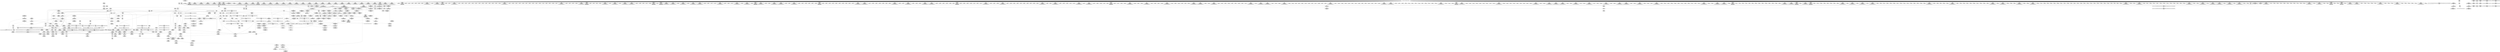 digraph {
	CE0x3f1fef0 [shape=record,shape=Mrecord,label="{CE0x3f1fef0|GLOBAL:_current_sid.__warned|Global_var:current_sid.__warned|*SummSource*}"]
	CE0x3e9bee0 [shape=record,shape=Mrecord,label="{CE0x3e9bee0|current_sid:_tmp11|security/selinux/hooks.c,218}"]
	CE0x3f167d0 [shape=record,shape=Mrecord,label="{CE0x3f167d0|i64*_getelementptr_inbounds_(_5_x_i64_,_5_x_i64_*___llvm_gcov_ctr277,_i64_0,_i64_4)|*Constant*}"]
	CE0x3f27b20 [shape=record,shape=Mrecord,label="{CE0x3f27b20|current_sid:_tmp15|security/selinux/hooks.c,218|*SummSink*}"]
	CE0x3f3ee60 [shape=record,shape=Mrecord,label="{CE0x3f3ee60|get_current:_tmp2|*SummSink*}"]
	CE0x3ef9b50 [shape=record,shape=Mrecord,label="{CE0x3ef9b50|28:_i32,_:_CRE_92,93_}"]
	CE0x3ef8d50 [shape=record,shape=Mrecord,label="{CE0x3ef8d50|28:_i32,_:_CRE_78,79_}"]
	CE0x3f02260 [shape=record,shape=Mrecord,label="{CE0x3f02260|GLOBAL:_current_sid|*Constant*|*SummSource*}"]
	CE0x3ecdb20 [shape=record,shape=Mrecord,label="{CE0x3ecdb20|56:_i8*,_:_CRE_309,310_}"]
	CE0x3eaf730 [shape=record,shape=Mrecord,label="{CE0x3eaf730|56:_i8*,_:_CRE_56,64_|*MultipleSource*|security/selinux/hooks.c,3543|Function::selinux_kernel_create_files_as&Arg::inode::}"]
	CE0x3ea8150 [shape=record,shape=Mrecord,label="{CE0x3ea8150|56:_i8*,_:_CRE_482,483_}"]
	CE0x3eadaf0 [shape=record,shape=Mrecord,label="{CE0x3eadaf0|56:_i8*,_:_CRE_8,12_|*MultipleSource*|security/selinux/hooks.c,3543|Function::selinux_kernel_create_files_as&Arg::inode::}"]
	CE0x3ecfa50 [shape=record,shape=Mrecord,label="{CE0x3ecfa50|56:_i8*,_:_CRE_910,911_}"]
	CE0x3efcb80 [shape=record,shape=Mrecord,label="{CE0x3efcb80|selinux_kernel_create_files_as:_tmp6|security/selinux/hooks.c,3548}"]
	CE0x3eb2370 [shape=record,shape=Mrecord,label="{CE0x3eb2370|56:_i8*,_:_CRE_189,190_}"]
	CE0x3eb6a60 [shape=record,shape=Mrecord,label="{CE0x3eb6a60|128:_i8*,_:_CRE_0,4_|*MultipleSource*|security/selinux/hooks.c,3544|Function::selinux_kernel_create_files_as&Arg::new::}"]
	CE0x3ed7f00 [shape=record,shape=Mrecord,label="{CE0x3ed7f00|28:_i32,_:_CRE_23,24_}"]
	CE0x3f05ed0 [shape=record,shape=Mrecord,label="{CE0x3f05ed0|avc_has_perm:_requested|Function::avc_has_perm&Arg::requested::|*SummSource*}"]
	CE0x3f1e640 [shape=record,shape=Mrecord,label="{CE0x3f1e640|current_sid:_tmp14|security/selinux/hooks.c,218|*SummSink*}"]
	CE0x3ea7e20 [shape=record,shape=Mrecord,label="{CE0x3ea7e20|56:_i8*,_:_CRE_479,480_}"]
	CE0x3f1eca0 [shape=record,shape=Mrecord,label="{CE0x3f1eca0|i64_5|*Constant*|*SummSource*}"]
	CE0x3f08200 [shape=record,shape=Mrecord,label="{CE0x3f08200|i16_48|*Constant*|*SummSource*}"]
	CE0x3ec52f0 [shape=record,shape=Mrecord,label="{CE0x3ec52f0|56:_i8*,_:_CRE_269,270_}"]
	CE0x3eda3f0 [shape=record,shape=Mrecord,label="{CE0x3eda3f0|56:_i8*,_:_CRE_591,592_}"]
	CE0x3ef4ab0 [shape=record,shape=Mrecord,label="{CE0x3ef4ab0|i64*_getelementptr_inbounds_(_5_x_i64_,_5_x_i64_*___llvm_gcov_ctr277,_i64_0,_i64_3)|*Constant*|*SummSource*}"]
	CE0x3ec5950 [shape=record,shape=Mrecord,label="{CE0x3ec5950|56:_i8*,_:_CRE_275,276_}"]
	CE0x3f2c8f0 [shape=record,shape=Mrecord,label="{CE0x3f2c8f0|current_sid:_security|security/selinux/hooks.c,218|*SummSink*}"]
	CE0x3edad80 [shape=record,shape=Mrecord,label="{CE0x3edad80|56:_i8*,_:_CRE_600,601_}"]
	CE0x3eaae90 [shape=record,shape=Mrecord,label="{CE0x3eaae90|current_sid:_tmp4|security/selinux/hooks.c,218|*SummSink*}"]
	CE0x3e9cff0 [shape=record,shape=Mrecord,label="{CE0x3e9cff0|i64*_getelementptr_inbounds_(_11_x_i64_,_11_x_i64_*___llvm_gcov_ctr125,_i64_0,_i64_6)|*Constant*|*SummSource*}"]
	CE0x3ed25b0 [shape=record,shape=Mrecord,label="{CE0x3ed25b0|56:_i8*,_:_CRE_982,983_}"]
	CE0x3efd1f0 [shape=record,shape=Mrecord,label="{CE0x3efd1f0|selinux_kernel_create_files_as:_cmp|security/selinux/hooks.c,3553|*SummSource*}"]
	CE0x3efb390 [shape=record,shape=Mrecord,label="{CE0x3efb390|28:_i32,_:_CRE_115,116_}"]
	CE0x3f1bcf0 [shape=record,shape=Mrecord,label="{CE0x3f1bcf0|current_sid:_if.then}"]
	CE0x3f16fa0 [shape=record,shape=Mrecord,label="{CE0x3f16fa0|current_sid:_tmp6|security/selinux/hooks.c,218}"]
	CE0x3ebdb40 [shape=record,shape=Mrecord,label="{CE0x3ebdb40|56:_i8*,_:_CRE_824,832_|*MultipleSource*|security/selinux/hooks.c,3543|Function::selinux_kernel_create_files_as&Arg::inode::}"]
	CE0x3ec50d0 [shape=record,shape=Mrecord,label="{CE0x3ec50d0|56:_i8*,_:_CRE_267,268_}"]
	CE0x3ec4980 [shape=record,shape=Mrecord,label="{CE0x3ec4980|56:_i8*,_:_CRE_112,120_|*MultipleSource*|security/selinux/hooks.c,3543|Function::selinux_kernel_create_files_as&Arg::inode::}"]
	CE0x3eff8a0 [shape=record,shape=Mrecord,label="{CE0x3eff8a0|128:_i8*,_:_CRE_96,104_|*MultipleSource*|security/selinux/hooks.c,3544|Function::selinux_kernel_create_files_as&Arg::new::}"]
	CE0x3ec26b0 [shape=record,shape=Mrecord,label="{CE0x3ec26b0|selinux_kernel_create_files_as:_bb|*SummSink*}"]
	CE0x3edb2d0 [shape=record,shape=Mrecord,label="{CE0x3edb2d0|56:_i8*,_:_CRE_605,606_}"]
	CE0x3ed0b50 [shape=record,shape=Mrecord,label="{CE0x3ed0b50|56:_i8*,_:_CRE_926,927_}"]
	CE0x3ef9a50 [shape=record,shape=Mrecord,label="{CE0x3ef9a50|28:_i32,_:_CRE_91,92_}"]
	CE0x3ea6b10 [shape=record,shape=Mrecord,label="{CE0x3ea6b10|56:_i8*,_:_CRE_424,432_|*MultipleSource*|security/selinux/hooks.c,3543|Function::selinux_kernel_create_files_as&Arg::inode::}"]
	CE0x3edb3e0 [shape=record,shape=Mrecord,label="{CE0x3edb3e0|56:_i8*,_:_CRE_606,607_}"]
	CE0x3ec2790 [shape=record,shape=Mrecord,label="{CE0x3ec2790|i64*_getelementptr_inbounds_(_5_x_i64_,_5_x_i64_*___llvm_gcov_ctr277,_i64_0,_i64_0)|*Constant*|*SummSource*}"]
	CE0x3f25110 [shape=record,shape=Mrecord,label="{CE0x3f25110|current_sid:_tobool1|security/selinux/hooks.c,218}"]
	CE0x3f07980 [shape=record,shape=Mrecord,label="{CE0x3f07980|avc_has_perm:_ssid|Function::avc_has_perm&Arg::ssid::}"]
	CE0x3ed8b80 [shape=record,shape=Mrecord,label="{CE0x3ed8b80|56:_i8*,_:_CRE_568,569_}"]
	CE0x3e9d450 [shape=record,shape=Mrecord,label="{CE0x3e9d450|56:_i8*,_:_CRE_16,24_|*MultipleSource*|security/selinux/hooks.c,3543|Function::selinux_kernel_create_files_as&Arg::inode::}"]
	CE0x3efe870 [shape=record,shape=Mrecord,label="{CE0x3efe870|GLOBAL:___llvm_gcov_ctr277|Global_var:__llvm_gcov_ctr277|*SummSource*}"]
	CE0x3eda720 [shape=record,shape=Mrecord,label="{CE0x3eda720|56:_i8*,_:_CRE_594,595_}"]
	CE0x5e21a10 [shape=record,shape=Mrecord,label="{CE0x5e21a10|i64_1|*Constant*}"]
	CE0x3f152f0 [shape=record,shape=Mrecord,label="{CE0x3f152f0|current_sid:_do.end}"]
	CE0x3ecc3c0 [shape=record,shape=Mrecord,label="{CE0x3ecc3c0|56:_i8*,_:_CRE_287,288_}"]
	CE0x3f2cd30 [shape=record,shape=Mrecord,label="{CE0x3f2cd30|current_sid:_tmp22|security/selinux/hooks.c,218}"]
	CE0x3ebad90 [shape=record,shape=Mrecord,label="{CE0x3ebad90|56:_i8*,_:_CRE_623,624_}"]
	CE0x3f037e0 [shape=record,shape=Mrecord,label="{CE0x3f037e0|28:_i32,_:_CRE_53,54_}"]
	CE0x3ed9950 [shape=record,shape=Mrecord,label="{CE0x3ed9950|56:_i8*,_:_CRE_581,582_}"]
	CE0x3ecd5d0 [shape=record,shape=Mrecord,label="{CE0x3ecd5d0|56:_i8*,_:_CRE_304,305_}"]
	CE0x3eb48f0 [shape=record,shape=Mrecord,label="{CE0x3eb48f0|selinux_kernel_create_files_as:_tmp10|security/selinux/hooks.c,3553|*SummSource*}"]
	CE0x3ea2ab0 [shape=record,shape=Mrecord,label="{CE0x3ea2ab0|56:_i8*,_:_CRE_563,564_}"]
	CE0x3edb710 [shape=record,shape=Mrecord,label="{CE0x3edb710|56:_i8*,_:_CRE_609,610_}"]
	CE0x3ec71a0 [shape=record,shape=Mrecord,label="{CE0x3ec71a0|56:_i8*,_:_CRE_181,182_}"]
	CE0x3eca920 [shape=record,shape=Mrecord,label="{CE0x3eca920|56:_i8*,_:_CRE_166,167_}"]
	CE0x3ead750 [shape=record,shape=Mrecord,label="{CE0x3ead750|current_sid:_if.end|*SummSink*}"]
	CE0x3f03e20 [shape=record,shape=Mrecord,label="{CE0x3f03e20|28:_i32,_:_CRE_60,61_}"]
	CE0x3f18e80 [shape=record,shape=Mrecord,label="{CE0x3f18e80|get_current:_tmp4|./arch/x86/include/asm/current.h,14|*SummSink*}"]
	CE0x3ecfd80 [shape=record,shape=Mrecord,label="{CE0x3ecfd80|56:_i8*,_:_CRE_913,914_}"]
	CE0x3eb27b0 [shape=record,shape=Mrecord,label="{CE0x3eb27b0|56:_i8*,_:_CRE_193,194_}"]
	CE0x3f038b0 [shape=record,shape=Mrecord,label="{CE0x3f038b0|28:_i32,_:_CRE_54,55_}"]
	CE0x3ec2720 [shape=record,shape=Mrecord,label="{CE0x3ec2720|i64*_getelementptr_inbounds_(_5_x_i64_,_5_x_i64_*___llvm_gcov_ctr277,_i64_0,_i64_0)|*Constant*}"]
	CE0x3f0da50 [shape=record,shape=Mrecord,label="{CE0x3f0da50|current_sid:_tmp20|security/selinux/hooks.c,218|*SummSource*}"]
	CE0x3eb4e10 [shape=record,shape=Mrecord,label="{CE0x3eb4e10|i64*_getelementptr_inbounds_(_5_x_i64_,_5_x_i64_*___llvm_gcov_ctr277,_i64_0,_i64_3)|*Constant*}"]
	CE0x3ec09a0 [shape=record,shape=Mrecord,label="{CE0x3ec09a0|56:_i8*,_:_CRE_198,199_}"]
	CE0x3ed0710 [shape=record,shape=Mrecord,label="{CE0x3ed0710|56:_i8*,_:_CRE_922,923_}"]
	CE0x3eb4a70 [shape=record,shape=Mrecord,label="{CE0x3eb4a70|selinux_kernel_create_files_as:_tmp10|security/selinux/hooks.c,3553|*SummSink*}"]
	CE0x3f06bf0 [shape=record,shape=Mrecord,label="{CE0x3f06bf0|_ret_i32_%retval.0,_!dbg_!27728|security/selinux/avc.c,775|*SummSink*}"]
	CE0x3ec72b0 [shape=record,shape=Mrecord,label="{CE0x3ec72b0|56:_i8*,_:_CRE_182,183_}"]
	CE0x3ed4a20 [shape=record,shape=Mrecord,label="{CE0x3ed4a20|128:_i8*,_:_CRE_8,16_|*MultipleSource*|security/selinux/hooks.c,3544|Function::selinux_kernel_create_files_as&Arg::new::}"]
	CE0x3f193d0 [shape=record,shape=Mrecord,label="{CE0x3f193d0|i64*_getelementptr_inbounds_(_11_x_i64_,_11_x_i64_*___llvm_gcov_ctr125,_i64_0,_i64_0)|*Constant*}"]
	CE0x3f18550 [shape=record,shape=Mrecord,label="{CE0x3f18550|i64*_getelementptr_inbounds_(_2_x_i64_,_2_x_i64_*___llvm_gcov_ctr98,_i64_0,_i64_0)|*Constant*}"]
	CE0x3efea60 [shape=record,shape=Mrecord,label="{CE0x3efea60|selinux_kernel_create_files_as:_tmp9|security/selinux/hooks.c,3553}"]
	CE0x3eb9b70 [shape=record,shape=Mrecord,label="{CE0x3eb9b70|56:_i8*,_:_CRE_162,163_}"]
	CE0x3eb2c40 [shape=record,shape=Mrecord,label="{CE0x3eb2c40|56:_i8*,_:_CRE_151,152_}"]
	CE0x3eca0d0 [shape=record,shape=Mrecord,label="{CE0x3eca0d0|56:_i8*,_:_CRE_244,245_}"]
	CE0x3ed4df0 [shape=record,shape=Mrecord,label="{CE0x3ed4df0|128:_i8*,_:_CRE_24,28_|*MultipleSource*|security/selinux/hooks.c,3544|Function::selinux_kernel_create_files_as&Arg::new::}"]
	CE0x3f13be0 [shape=record,shape=Mrecord,label="{CE0x3f13be0|_call_void_mcount()_#3}"]
	CE0x3ed27d0 [shape=record,shape=Mrecord,label="{CE0x3ed27d0|selinux_kernel_create_files_as:_tmp2|*LoadInst*|security/selinux/hooks.c,3543}"]
	CE0x3f0d000 [shape=record,shape=Mrecord,label="{CE0x3f0d000|current_sid:_tmp19|security/selinux/hooks.c,218}"]
	CE0x3f05460 [shape=record,shape=Mrecord,label="{CE0x3f05460|i32_22|*Constant*}"]
	CE0x3efed40 [shape=record,shape=Mrecord,label="{CE0x3efed40|selinux_kernel_create_files_as:_tmp9|security/selinux/hooks.c,3553|*SummSink*}"]
	CE0x3ea2780 [shape=record,shape=Mrecord,label="{CE0x3ea2780|56:_i8*,_:_CRE_560,561_}"]
	CE0x3ec6650 [shape=record,shape=Mrecord,label="{CE0x3ec6650|56:_i8*,_:_CRE_255,256_}"]
	CE0x3f026e0 [shape=record,shape=Mrecord,label="{CE0x3f026e0|selinux_kernel_create_files_as:_tmp5|security/selinux/hooks.c,3544|*SummSource*}"]
	CE0x3ecf720 [shape=record,shape=Mrecord,label="{CE0x3ecf720|56:_i8*,_:_CRE_907,908_}"]
	CE0x3f095b0 [shape=record,shape=Mrecord,label="{CE0x3f095b0|avc_has_perm:_entry|*SummSink*}"]
	CE0x3f07c90 [shape=record,shape=Mrecord,label="{CE0x3f07c90|avc_has_perm:_tsid|Function::avc_has_perm&Arg::tsid::}"]
	CE0x3ed3f40 [shape=record,shape=Mrecord,label="{CE0x3ed3f40|28:_i32,_:_CRE_8,9_}"]
	CE0x3f23c50 [shape=record,shape=Mrecord,label="{CE0x3f23c50|current_sid:_call|security/selinux/hooks.c,218|*SummSource*}"]
	CE0x3f23430 [shape=record,shape=Mrecord,label="{CE0x3f23430|current_sid:_tmp10|security/selinux/hooks.c,218}"]
	CE0x3ef9e50 [shape=record,shape=Mrecord,label="{CE0x3ef9e50|28:_i32,_:_CRE_95,96_}"]
	CE0x3ed9d90 [shape=record,shape=Mrecord,label="{CE0x3ed9d90|56:_i8*,_:_CRE_585,586_}"]
	CE0x3ed58d0 [shape=record,shape=Mrecord,label="{CE0x3ed58d0|128:_i8*,_:_CRE_48,52_|*MultipleSource*|security/selinux/hooks.c,3544|Function::selinux_kernel_create_files_as&Arg::new::}"]
	CE0x3ebd3c0 [shape=record,shape=Mrecord,label="{CE0x3ebd3c0|56:_i8*,_:_CRE_792,800_|*MultipleSource*|security/selinux/hooks.c,3543|Function::selinux_kernel_create_files_as&Arg::inode::}"]
	CE0x3f1e810 [shape=record,shape=Mrecord,label="{CE0x3f1e810|current_sid:_do.end|*SummSource*}"]
	CE0x3ea86a0 [shape=record,shape=Mrecord,label="{CE0x3ea86a0|56:_i8*,_:_CRE_487,488_}"]
	CE0x3ed3740 [shape=record,shape=Mrecord,label="{CE0x3ed3740|selinux_kernel_create_files_as:_security|security/selinux/hooks.c,3544}"]
	CE0x3f2cea0 [shape=record,shape=Mrecord,label="{CE0x3f2cea0|current_sid:_tmp22|security/selinux/hooks.c,218|*SummSource*}"]
	CE0x3ebec70 [shape=record,shape=Mrecord,label="{CE0x3ebec70|56:_i8*,_:_CRE_871,872_}"]
	CE0x3ea8b70 [shape=record,shape=Mrecord,label="{CE0x3ea8b70|56:_i8*,_:_CRE_500,504_|*MultipleSource*|security/selinux/hooks.c,3543|Function::selinux_kernel_create_files_as&Arg::inode::}"]
	CE0x3f04520 [shape=record,shape=Mrecord,label="{CE0x3f04520|28:_i32,_:_CRE_67,68_}"]
	"CONST[source:1(input),value:2(dynamic)][purpose:{object}]"
	CE0x3ed7900 [shape=record,shape=Mrecord,label="{CE0x3ed7900|28:_i32,_:_CRE_17,18_}"]
	CE0x3f21330 [shape=record,shape=Mrecord,label="{CE0x3f21330|current_sid:_land.lhs.true}"]
	CE0x3f20020 [shape=record,shape=Mrecord,label="{CE0x3f20020|GLOBAL:_current_sid.__warned|Global_var:current_sid.__warned|*SummSink*}"]
	CE0x3ed8850 [shape=record,shape=Mrecord,label="{CE0x3ed8850|56:_i8*,_:_CRE_565,566_}"]
	CE0x3ea7d10 [shape=record,shape=Mrecord,label="{CE0x3ea7d10|56:_i8*,_:_CRE_478,479_}"]
	CE0x3efae40 [shape=record,shape=Mrecord,label="{CE0x3efae40|28:_i32,_:_CRE_110,111_}"]
	CE0x3eb96a0 [shape=record,shape=Mrecord,label="{CE0x3eb96a0|i64*_getelementptr_inbounds_(_11_x_i64_,_11_x_i64_*___llvm_gcov_ctr125,_i64_0,_i64_1)|*Constant*}"]
	CE0x3f0ef20 [shape=record,shape=Mrecord,label="{CE0x3f0ef20|selinux_kernel_create_files_as:_sid3|security/selinux/hooks.c,3554|*SummSink*}"]
	CE0x3ecc4d0 [shape=record,shape=Mrecord,label="{CE0x3ecc4d0|56:_i8*,_:_CRE_288,289_}"]
	CE0x3eb3820 [shape=record,shape=Mrecord,label="{CE0x3eb3820|get_current:_tmp|*SummSink*}"]
	CE0x3eb3670 [shape=record,shape=Mrecord,label="{CE0x3eb3670|_call_void_mcount()_#3|*SummSink*}"]
	CE0x3ec9aa0 [shape=record,shape=Mrecord,label="{CE0x3ec9aa0|56:_i8*,_:_CRE_157,158_}"]
	CE0x3ecc910 [shape=record,shape=Mrecord,label="{CE0x3ecc910|56:_i8*,_:_CRE_292,293_}"]
	CE0x3ed10a0 [shape=record,shape=Mrecord,label="{CE0x3ed10a0|56:_i8*,_:_CRE_931,932_}"]
	CE0x3eff6c0 [shape=record,shape=Mrecord,label="{CE0x3eff6c0|128:_i8*,_:_CRE_88,89_|*MultipleSource*|security/selinux/hooks.c,3544|Function::selinux_kernel_create_files_as&Arg::new::}"]
	CE0x3ebf600 [shape=record,shape=Mrecord,label="{CE0x3ebf600|56:_i8*,_:_CRE_880,881_}"]
	CE0x3f03f20 [shape=record,shape=Mrecord,label="{CE0x3f03f20|28:_i32,_:_CRE_61,62_}"]
	CE0x3ea5200 [shape=record,shape=Mrecord,label="{CE0x3ea5200|56:_i8*,_:_CRE_311,312_}"]
	CE0x3eca140 [shape=record,shape=Mrecord,label="{CE0x3eca140|56:_i8*,_:_CRE_243,244_}"]
	CE0x3ea9e20 [shape=record,shape=Mrecord,label="{CE0x3ea9e20|_call_void_lockdep_rcu_suspicious(i8*_getelementptr_inbounds_(_25_x_i8_,_25_x_i8_*_.str3,_i32_0,_i32_0),_i32_218,_i8*_getelementptr_inbounds_(_45_x_i8_,_45_x_i8_*_.str12,_i32_0,_i32_0))_#10,_!dbg_!27727|security/selinux/hooks.c,218}"]
	CE0x3ec3280 [shape=record,shape=Mrecord,label="{CE0x3ec3280|56:_i8*,_:_CRE_76,80_|*MultipleSource*|security/selinux/hooks.c,3543|Function::selinux_kernel_create_files_as&Arg::inode::}"]
	CE0x3f19f10 [shape=record,shape=Mrecord,label="{CE0x3f19f10|current_sid:_tmp7|security/selinux/hooks.c,218|*SummSink*}"]
	CE0x3ebeb60 [shape=record,shape=Mrecord,label="{CE0x3ebeb60|56:_i8*,_:_CRE_870,871_}"]
	CE0x3e9c010 [shape=record,shape=Mrecord,label="{CE0x3e9c010|current_sid:_tmp11|security/selinux/hooks.c,218|*SummSource*}"]
	CE0x3ea7f30 [shape=record,shape=Mrecord,label="{CE0x3ea7f30|56:_i8*,_:_CRE_480,481_}"]
	CE0x3ea7290 [shape=record,shape=Mrecord,label="{CE0x3ea7290|56:_i8*,_:_CRE_456,464_|*MultipleSource*|security/selinux/hooks.c,3543|Function::selinux_kernel_create_files_as&Arg::inode::}"]
	CE0x54673c0 [shape=record,shape=Mrecord,label="{CE0x54673c0|56:_i8*,_:_CRE_139,140_}"]
	CE0x3f08a10 [shape=record,shape=Mrecord,label="{CE0x3f08a10|selinux_kernel_create_files_as:_call2|security/selinux/hooks.c,3548}"]
	CE0x3f12bd0 [shape=record,shape=Mrecord,label="{CE0x3f12bd0|current_sid:_land.lhs.true|*SummSource*}"]
	"CONST[source:2(external),value:2(dynamic)][purpose:{subject}]"
	CE0x3e9d2e0 [shape=record,shape=Mrecord,label="{CE0x3e9d2e0|56:_i8*,_:_CRE_12,16_|*MultipleSource*|security/selinux/hooks.c,3543|Function::selinux_kernel_create_files_as&Arg::inode::}"]
	CE0x3efcf80 [shape=record,shape=Mrecord,label="{CE0x3efcf80|selinux_kernel_create_files_as:_tmp6|security/selinux/hooks.c,3548|*SummSink*}"]
	CE0x3f0ea30 [shape=record,shape=Mrecord,label="{CE0x3f0ea30|GLOBAL:_get_current|*Constant*|*SummSink*}"]
	CE0x3ea7470 [shape=record,shape=Mrecord,label="{CE0x3ea7470|56:_i8*,_:_CRE_464,472_|*MultipleSource*|security/selinux/hooks.c,3543|Function::selinux_kernel_create_files_as&Arg::inode::}"]
	CE0x3f16c60 [shape=record,shape=Mrecord,label="{CE0x3f16c60|current_sid:_do.end|*SummSink*}"]
	CE0x3efd080 [shape=record,shape=Mrecord,label="{CE0x3efd080|selinux_kernel_create_files_as:_cmp|security/selinux/hooks.c,3553}"]
	CE0x3f2e7b0 [shape=record,shape=Mrecord,label="{CE0x3f2e7b0|i32_1|*Constant*|*SummSink*}"]
	CE0x3ec5d90 [shape=record,shape=Mrecord,label="{CE0x3ec5d90|56:_i8*,_:_CRE_279,280_}"]
	CE0x3edc660 [shape=record,shape=Mrecord,label="{CE0x3edc660|56:_i8*,_:_CRE_216,224_|*MultipleSource*|security/selinux/hooks.c,3543|Function::selinux_kernel_create_files_as&Arg::inode::}"]
	CE0x3ef8b50 [shape=record,shape=Mrecord,label="{CE0x3ef8b50|28:_i32,_:_CRE_76,77_}"]
	CE0x3ea5df0 [shape=record,shape=Mrecord,label="{CE0x3ea5df0|56:_i8*,_:_CRE_360,376_|*MultipleSource*|security/selinux/hooks.c,3543|Function::selinux_kernel_create_files_as&Arg::inode::}"]
	CE0x3ec8d40 [shape=record,shape=Mrecord,label="{CE0x3ec8d40|56:_i8*,_:_CRE_257,258_}"]
	CE0x3f0ebd0 [shape=record,shape=Mrecord,label="{CE0x3f0ebd0|i64*_getelementptr_inbounds_(_5_x_i64_,_5_x_i64_*___llvm_gcov_ctr277,_i64_0,_i64_4)|*Constant*|*SummSink*}"]
	CE0x3edb600 [shape=record,shape=Mrecord,label="{CE0x3edb600|56:_i8*,_:_CRE_608,609_}"]
	CE0x3f0e440 [shape=record,shape=Mrecord,label="{CE0x3f0e440|current_sid:_call4|security/selinux/hooks.c,218|*SummSink*}"]
	CE0x3ebd5a0 [shape=record,shape=Mrecord,label="{CE0x3ebd5a0|56:_i8*,_:_CRE_800,804_|*MultipleSource*|security/selinux/hooks.c,3543|Function::selinux_kernel_create_files_as&Arg::inode::}"]
	CE0x5467350 [shape=record,shape=Mrecord,label="{CE0x5467350|56:_i8*,_:_CRE_140,141_}"]
	CE0x3efa150 [shape=record,shape=Mrecord,label="{CE0x3efa150|28:_i32,_:_CRE_98,99_}"]
	CE0x3eb9540 [shape=record,shape=Mrecord,label="{CE0x3eb9540|current_sid:_tmp1|*SummSink*}"]
	CE0x3f067d0 [shape=record,shape=Mrecord,label="{CE0x3f067d0|avc_has_perm:_auditdata|Function::avc_has_perm&Arg::auditdata::|*SummSource*}"]
	CE0x3ec8bf0 [shape=record,shape=Mrecord,label="{CE0x3ec8bf0|56:_i8*,_:_CRE_256,257_}"]
	CE0x3f1d930 [shape=record,shape=Mrecord,label="{CE0x3f1d930|current_sid:_tmp2}"]
	CE0x3eb6150 [shape=record,shape=Mrecord,label="{CE0x3eb6150|56:_i8*,_:_CRE_187,188_}"]
	CE0x3f05c60 [shape=record,shape=Mrecord,label="{CE0x3f05c60|i32_2|*Constant*|*SummSink*}"]
	CE0x3eb3930 [shape=record,shape=Mrecord,label="{CE0x3eb3930|selinux_kernel_create_files_as:_if.then|*SummSource*}"]
	CE0x3f253b0 [shape=record,shape=Mrecord,label="{CE0x3f253b0|current_sid:_tobool1|security/selinux/hooks.c,218|*SummSink*}"]
	CE0x3eb3c90 [shape=record,shape=Mrecord,label="{CE0x3eb3c90|i64_1|*Constant*}"]
	CE0x3ebea50 [shape=record,shape=Mrecord,label="{CE0x3ebea50|56:_i8*,_:_CRE_869,870_}"]
	CE0x3eccd50 [shape=record,shape=Mrecord,label="{CE0x3eccd50|56:_i8*,_:_CRE_296,297_}"]
	CE0x3f03010 [shape=record,shape=Mrecord,label="{CE0x3f03010|i32_3|*Constant*|*SummSink*}"]
	CE0x3f03300 [shape=record,shape=Mrecord,label="{CE0x3f03300|28:_i32,_:_CRE_49,50_}"]
	CE0x3f2ec90 [shape=record,shape=Mrecord,label="{CE0x3f2ec90|COLLAPSED:_GCMRE_current_task_external_global_%struct.task_struct*:_elem_0::|security/selinux/hooks.c,218}"]
	CE0x3ecdfc0 [shape=record,shape=Mrecord,label="{CE0x3ecdfc0|56:_i8*,_:_CRE_885,886_}"]
	CE0x3ec9070 [shape=record,shape=Mrecord,label="{CE0x3ec9070|56:_i8*,_:_CRE_260,261_}"]
	CE0x3ef9650 [shape=record,shape=Mrecord,label="{CE0x3ef9650|28:_i32,_:_CRE_87,88_}"]
	CE0x3eff300 [shape=record,shape=Mrecord,label="{CE0x3eff300|128:_i8*,_:_CRE_72,80_|*MultipleSource*|security/selinux/hooks.c,3544|Function::selinux_kernel_create_files_as&Arg::new::}"]
	CE0x3f2fcf0 [shape=record,shape=Mrecord,label="{CE0x3f2fcf0|current_sid:_tmp19|security/selinux/hooks.c,218|*SummSource*}"]
	CE0x3eacc80 [shape=record,shape=Mrecord,label="{CE0x3eacc80|i1_true|*Constant*}"]
	CE0x3eba1e0 [shape=record,shape=Mrecord,label="{CE0x3eba1e0|56:_i8*,_:_CRE_612,613_}"]
	CE0x3f1b800 [shape=record,shape=Mrecord,label="{CE0x3f1b800|get_current:_tmp|*SummSource*}"]
	CE0x3ea5fd0 [shape=record,shape=Mrecord,label="{CE0x3ea5fd0|56:_i8*,_:_CRE_376,384_|*MultipleSource*|security/selinux/hooks.c,3543|Function::selinux_kernel_create_files_as&Arg::inode::}"]
	CE0x3eaeeb0 [shape=record,shape=Mrecord,label="{CE0x3eaeeb0|i32_218|*Constant*}"]
	CE0x3f1ba50 [shape=record,shape=Mrecord,label="{CE0x3f1ba50|current_sid:_land.lhs.true2|*SummSource*}"]
	CE0x3f133e0 [shape=record,shape=Mrecord,label="{CE0x3f133e0|current_sid:_sid|security/selinux/hooks.c,220|*SummSink*}"]
	CE0x3ebf710 [shape=record,shape=Mrecord,label="{CE0x3ebf710|56:_i8*,_:_CRE_881,882_}"]
	CE0x3f020d0 [shape=record,shape=Mrecord,label="{CE0x3f020d0|GLOBAL:_current_sid|*Constant*}"]
	CE0x3ebca60 [shape=record,shape=Mrecord,label="{CE0x3ebca60|56:_i8*,_:_CRE_744,752_|*MultipleSource*|security/selinux/hooks.c,3543|Function::selinux_kernel_create_files_as&Arg::inode::}"]
	CE0x3ed8c90 [shape=record,shape=Mrecord,label="{CE0x3ed8c90|56:_i8*,_:_CRE_569,570_}"]
	CE0x3f04720 [shape=record,shape=Mrecord,label="{CE0x3f04720|28:_i32,_:_CRE_69,70_}"]
	CE0x3efbf80 [shape=record,shape=Mrecord,label="{CE0x3efbf80|28:_i32,_:_CRE_152,160_|*MultipleSource*|*LoadInst*|security/selinux/hooks.c,3543|security/selinux/hooks.c,3543|security/selinux/hooks.c,3548}"]
	CE0x3ef9f50 [shape=record,shape=Mrecord,label="{CE0x3ef9f50|28:_i32,_:_CRE_96,97_}"]
	CE0x3efdb30 [shape=record,shape=Mrecord,label="{CE0x3efdb30|selinux_kernel_create_files_as:_tmp7|security/selinux/hooks.c,3553|*SummSource*}"]
	CE0x3f0fe30 [shape=record,shape=Mrecord,label="{CE0x3f0fe30|current_sid:_if.then|*SummSink*}"]
	CE0x3eb40d0 [shape=record,shape=Mrecord,label="{CE0x3eb40d0|56:_i8*,_:_CRE_200,201_}"]
	CE0x3ed84c0 [shape=record,shape=Mrecord,label="{CE0x3ed84c0|28:_i32,_:_CRE_34,35_|*MultipleSource*|*LoadInst*|security/selinux/hooks.c,3543|security/selinux/hooks.c,3543|security/selinux/hooks.c,3548}"]
	CE0x3f04c20 [shape=record,shape=Mrecord,label="{CE0x3f04c20|28:_i32,_:_CRE_74,75_}"]
	CE0x3f20ec0 [shape=record,shape=Mrecord,label="{CE0x3f20ec0|current_sid:_tmp12|security/selinux/hooks.c,218}"]
	CE0x3ed2ce0 [shape=record,shape=Mrecord,label="{CE0x3ed2ce0|56:_i8*,_:_CRE_1000,1008_|*MultipleSource*|security/selinux/hooks.c,3543|Function::selinux_kernel_create_files_as&Arg::inode::}"]
	CE0x3f13ce0 [shape=record,shape=Mrecord,label="{CE0x3f13ce0|_call_void_mcount()_#3|*SummSource*}"]
	CE0x3f01c40 [shape=record,shape=Mrecord,label="{CE0x3f01c40|_ret_i32_%tmp24,_!dbg_!27742|security/selinux/hooks.c,220|*SummSink*}"]
	CE0x3f17890 [shape=record,shape=Mrecord,label="{CE0x3f17890|current_sid:_call|security/selinux/hooks.c,218|*SummSink*}"]
	CE0x3efcd80 [shape=record,shape=Mrecord,label="{CE0x3efcd80|selinux_kernel_create_files_as:_tmp6|security/selinux/hooks.c,3548|*SummSource*}"]
	CE0x3f08c70 [shape=record,shape=Mrecord,label="{CE0x3f08c70|selinux_kernel_create_files_as:_call2|security/selinux/hooks.c,3548|*SummSink*}"]
	CE0x3ed1700 [shape=record,shape=Mrecord,label="{CE0x3ed1700|56:_i8*,_:_CRE_936,944_|*MultipleSource*|security/selinux/hooks.c,3543|Function::selinux_kernel_create_files_as&Arg::inode::}"]
	CE0x3effc60 [shape=record,shape=Mrecord,label="{CE0x3effc60|128:_i8*,_:_CRE_112,120_|*MultipleSource*|security/selinux/hooks.c,3544|Function::selinux_kernel_create_files_as&Arg::new::}"]
	CE0x3ef6390 [shape=record,shape=Mrecord,label="{CE0x3ef6390|GLOBAL:_lockdep_rcu_suspicious|*Constant*}"]
	CE0x3f2ee10 [shape=record,shape=Mrecord,label="{CE0x3f2ee10|current_sid:_tmp21|security/selinux/hooks.c,218}"]
	CE0x3f00980 [shape=record,shape=Mrecord,label="{CE0x3f00980|128:_i8*,_:_CRE_168,176_|*MultipleSource*|security/selinux/hooks.c,3544|Function::selinux_kernel_create_files_as&Arg::new::}"]
	CE0x3eb39c0 [shape=record,shape=Mrecord,label="{CE0x3eb39c0|selinux_kernel_create_files_as:_entry|*SummSource*}"]
	CE0x3efaf50 [shape=record,shape=Mrecord,label="{CE0x3efaf50|28:_i32,_:_CRE_111,112_}"]
	CE0x3f2e5b0 [shape=record,shape=Mrecord,label="{CE0x3f2e5b0|i32_78|*Constant*|*SummSink*}"]
	CE0x3f22360 [shape=record,shape=Mrecord,label="{CE0x3f22360|current_sid:_tmp9|security/selinux/hooks.c,218}"]
	CE0x3f2dad0 [shape=record,shape=Mrecord,label="{CE0x3f2dad0|i64*_getelementptr_inbounds_(_2_x_i64_,_2_x_i64_*___llvm_gcov_ctr98,_i64_0,_i64_0)|*Constant*|*SummSource*}"]
	CE0x3ec93a0 [shape=record,shape=Mrecord,label="{CE0x3ec93a0|56:_i8*,_:_CRE_263,264_}"]
	CE0x3ec6320 [shape=record,shape=Mrecord,label="{CE0x3ec6320|56:_i8*,_:_CRE_252,253_}"]
	CE0x3ebfdf0 [shape=record,shape=Mrecord,label="{CE0x3ebfdf0|%struct.task_struct*_(%struct.task_struct**)*_asm_movq_%gs:$_1:P_,$0_,_r,im,_dirflag_,_fpsr_,_flags_|*SummSink*}"]
	CE0x3eceea0 [shape=record,shape=Mrecord,label="{CE0x3eceea0|56:_i8*,_:_CRE_899,900_}"]
	CE0x3eb5810 [shape=record,shape=Mrecord,label="{CE0x3eb5810|56:_i8*,_:_CRE_177,178_}"]
	CE0x3f02670 [shape=record,shape=Mrecord,label="{CE0x3f02670|selinux_kernel_create_files_as:_tmp5|security/selinux/hooks.c,3544|*SummSink*}"]
	CE0x3ebbd40 [shape=record,shape=Mrecord,label="{CE0x3ebbd40|56:_i8*,_:_CRE_684,688_|*MultipleSource*|security/selinux/hooks.c,3543|Function::selinux_kernel_create_files_as&Arg::inode::}"]
	CE0x3ecd4c0 [shape=record,shape=Mrecord,label="{CE0x3ecd4c0|56:_i8*,_:_CRE_303,304_}"]
	"CONST[source:1(input),value:2(dynamic)][purpose:{subject}]"
	CE0x3ecab40 [shape=record,shape=Mrecord,label="{CE0x3ecab40|56:_i8*,_:_CRE_168,169_}"]
	CE0x3ec43f0 [shape=record,shape=Mrecord,label="{CE0x3ec43f0|56:_i8*,_:_CRE_143,144_}"]
	CE0x3ec0c50 [shape=record,shape=Mrecord,label="{CE0x3ec0c50|selinux_kernel_create_files_as:_if.then|*SummSink*}"]
	CE0x3f08b80 [shape=record,shape=Mrecord,label="{CE0x3f08b80|selinux_kernel_create_files_as:_call2|security/selinux/hooks.c,3548|*SummSource*}"]
	CE0x3ed6550 [shape=record,shape=Mrecord,label="{CE0x3ed6550|56:_i8*,_:_CRE_508,512_|*MultipleSource*|security/selinux/hooks.c,3543|Function::selinux_kernel_create_files_as&Arg::inode::}"]
	CE0x3ed2240 [shape=record,shape=Mrecord,label="{CE0x3ed2240|56:_i8*,_:_CRE_980,981_}"]
	CE0x3ed0600 [shape=record,shape=Mrecord,label="{CE0x3ed0600|56:_i8*,_:_CRE_921,922_}"]
	CE0x3edc190 [shape=record,shape=Mrecord,label="{CE0x3edc190|56:_i8*,_:_CRE_207,208_}"]
	CE0x3ed03e0 [shape=record,shape=Mrecord,label="{CE0x3ed03e0|56:_i8*,_:_CRE_919,920_}"]
	CE0x3f01b50 [shape=record,shape=Mrecord,label="{CE0x3f01b50|_ret_i32_%tmp24,_!dbg_!27742|security/selinux/hooks.c,220|*SummSource*}"]
	CE0x3ecce60 [shape=record,shape=Mrecord,label="{CE0x3ecce60|56:_i8*,_:_CRE_297,298_}"]
	CE0x3ebcc40 [shape=record,shape=Mrecord,label="{CE0x3ebcc40|56:_i8*,_:_CRE_752,756_|*MultipleSource*|security/selinux/hooks.c,3543|Function::selinux_kernel_create_files_as&Arg::inode::}"]
	CE0x3ecac50 [shape=record,shape=Mrecord,label="{CE0x3ecac50|56:_i8*,_:_CRE_169,170_}"]
	CE0x3ecc1a0 [shape=record,shape=Mrecord,label="{CE0x3ecc1a0|56:_i8*,_:_CRE_285,286_}"]
	CE0x3f23160 [shape=record,shape=Mrecord,label="{CE0x3f23160|current_sid:_tmp9|security/selinux/hooks.c,218|*SummSink*}"]
	CE0x3ea8fe0 [shape=record,shape=Mrecord,label="{CE0x3ea8fe0|get_current:_tmp}"]
	CE0x3ed8000 [shape=record,shape=Mrecord,label="{CE0x3ed8000|28:_i32,_:_CRE_24,28_|*MultipleSource*|*LoadInst*|security/selinux/hooks.c,3543|security/selinux/hooks.c,3543|security/selinux/hooks.c,3548}"]
	CE0x3f26d40 [shape=record,shape=Mrecord,label="{CE0x3f26d40|current_sid:_tmp13|security/selinux/hooks.c,218|*SummSink*}"]
	CE0x3ef9550 [shape=record,shape=Mrecord,label="{CE0x3ef9550|28:_i32,_:_CRE_86,87_}"]
	CE0x3ece730 [shape=record,shape=Mrecord,label="{CE0x3ece730|56:_i8*,_:_CRE_892,893_}"]
	CE0x3ed01c0 [shape=record,shape=Mrecord,label="{CE0x3ed01c0|56:_i8*,_:_CRE_917,918_}"]
	CE0x3ef9d50 [shape=record,shape=Mrecord,label="{CE0x3ef9d50|28:_i32,_:_CRE_94,95_}"]
	CE0x3eb3c20 [shape=record,shape=Mrecord,label="{CE0x3eb3c20|selinux_kernel_create_files_as:_entry|*SummSink*}"]
	CE0x3eced90 [shape=record,shape=Mrecord,label="{CE0x3eced90|56:_i8*,_:_CRE_898,899_}"]
	CE0x3ef9450 [shape=record,shape=Mrecord,label="{CE0x3ef9450|28:_i32,_:_CRE_85,86_}"]
	CE0x3eb1920 [shape=record,shape=Mrecord,label="{CE0x3eb1920|56:_i8*,_:_CRE_224,232_|*MultipleSource*|security/selinux/hooks.c,3543|Function::selinux_kernel_create_files_as&Arg::inode::}"]
	CE0x3ec8e50 [shape=record,shape=Mrecord,label="{CE0x3ec8e50|56:_i8*,_:_CRE_258,259_}"]
	CE0x3eaf1e0 [shape=record,shape=Mrecord,label="{CE0x3eaf1e0|i32_218|*Constant*|*SummSink*}"]
	CE0x3ed1b00 [shape=record,shape=Mrecord,label="{CE0x3ed1b00|56:_i8*,_:_CRE_960,968_|*MultipleSource*|security/selinux/hooks.c,3543|Function::selinux_kernel_create_files_as&Arg::inode::}"]
	CE0x3ed8610 [shape=record,shape=Mrecord,label="{CE0x3ed8610|28:_i32,_:_CRE_40,44_|*MultipleSource*|*LoadInst*|security/selinux/hooks.c,3543|security/selinux/hooks.c,3543|security/selinux/hooks.c,3548}"]
	CE0x3ef9850 [shape=record,shape=Mrecord,label="{CE0x3ef9850|28:_i32,_:_CRE_89,90_}"]
	CE0x3f117b0 [shape=record,shape=Mrecord,label="{CE0x3f117b0|%struct.task_struct*_(%struct.task_struct**)*_asm_movq_%gs:$_1:P_,$0_,_r,im,_dirflag_,_fpsr_,_flags_}"]
	CE0x3eb1d10 [shape=record,shape=Mrecord,label="{CE0x3eb1d10|56:_i8*,_:_CRE_241,242_}"]
	CE0x3f024c0 [shape=record,shape=Mrecord,label="{CE0x3f024c0|current_sid:_entry}"]
	CE0x3ed1d10 [shape=record,shape=Mrecord,label="{CE0x3ed1d10|56:_i8*,_:_CRE_968,976_|*MultipleSource*|security/selinux/hooks.c,3543|Function::selinux_kernel_create_files_as&Arg::inode::}"]
	CE0x3ed7a00 [shape=record,shape=Mrecord,label="{CE0x3ed7a00|28:_i32,_:_CRE_18,19_}"]
	CE0x3ea2bc0 [shape=record,shape=Mrecord,label="{CE0x3ea2bc0|56:_i8*,_:_CRE_564,565_}"]
	CE0x3ed9400 [shape=record,shape=Mrecord,label="{CE0x3ed9400|56:_i8*,_:_CRE_576,577_}"]
	CE0x3efb280 [shape=record,shape=Mrecord,label="{CE0x3efb280|28:_i32,_:_CRE_114,115_}"]
	CE0x3f116d0 [shape=record,shape=Mrecord,label="{CE0x3f116d0|GLOBAL:_current_task|Global_var:current_task}"]
	CE0x3ec4fc0 [shape=record,shape=Mrecord,label="{CE0x3ec4fc0|56:_i8*,_:_CRE_266,267_}"]
	CE0x3ea9e90 [shape=record,shape=Mrecord,label="{CE0x3ea9e90|_call_void_lockdep_rcu_suspicious(i8*_getelementptr_inbounds_(_25_x_i8_,_25_x_i8_*_.str3,_i32_0,_i32_0),_i32_218,_i8*_getelementptr_inbounds_(_45_x_i8_,_45_x_i8_*_.str12,_i32_0,_i32_0))_#10,_!dbg_!27727|security/selinux/hooks.c,218|*SummSource*}"]
	CE0x3ea7a10 [shape=record,shape=Mrecord,label="{CE0x3ea7a10|56:_i8*,_:_CRE_475,476_}"]
	CE0x3ed5300 [shape=record,shape=Mrecord,label="{CE0x3ed5300|128:_i8*,_:_CRE_36,40_|*MultipleSource*|security/selinux/hooks.c,3544|Function::selinux_kernel_create_files_as&Arg::new::}"]
	CE0x3eb2590 [shape=record,shape=Mrecord,label="{CE0x3eb2590|56:_i8*,_:_CRE_191,192_}"]
	CE0x3eb2250 [shape=record,shape=Mrecord,label="{CE0x3eb2250|i32_10|*Constant*|*SummSink*}"]
	CE0x3ecd080 [shape=record,shape=Mrecord,label="{CE0x3ecd080|56:_i8*,_:_CRE_299,300_}"]
	CE0x3efad30 [shape=record,shape=Mrecord,label="{CE0x3efad30|28:_i32,_:_CRE_109,110_}"]
	CE0x3f11840 [shape=record,shape=Mrecord,label="{CE0x3f11840|%struct.task_struct*_(%struct.task_struct**)*_asm_movq_%gs:$_1:P_,$0_,_r,im,_dirflag_,_fpsr_,_flags_|*SummSource*}"]
	CE0x3f24a50 [shape=record,shape=Mrecord,label="{CE0x3f24a50|COLLAPSED:_GCMRE___llvm_gcov_ctr125_internal_global_11_x_i64_zeroinitializer:_elem_0:default:}"]
	CE0x3f03a50 [shape=record,shape=Mrecord,label="{CE0x3f03a50|28:_i32,_:_CRE_56,57_}"]
	CE0x3ed9840 [shape=record,shape=Mrecord,label="{CE0x3ed9840|56:_i8*,_:_CRE_580,581_}"]
	CE0x3ea8040 [shape=record,shape=Mrecord,label="{CE0x3ea8040|56:_i8*,_:_CRE_481,482_}"]
	CE0x3f15360 [shape=record,shape=Mrecord,label="{CE0x3f15360|_ret_i32_%call2,_!dbg_!27733|security/selinux/hooks.c,3555}"]
	CE0x3f0e6e0 [shape=record,shape=Mrecord,label="{CE0x3f0e6e0|GLOBAL:_get_current|*Constant*}"]
	CE0x3f2e740 [shape=record,shape=Mrecord,label="{CE0x3f2e740|current_sid:_cred|security/selinux/hooks.c,218}"]
	CE0x3ed7450 [shape=record,shape=Mrecord,label="{CE0x3ed7450|56:_i8*,_:_CRE_554,555_}"]
	CE0x3ebafb0 [shape=record,shape=Mrecord,label="{CE0x3ebafb0|56:_i8*,_:_CRE_624,628_|*MultipleSource*|security/selinux/hooks.c,3543|Function::selinux_kernel_create_files_as&Arg::inode::}"]
	CE0x3ecaa30 [shape=record,shape=Mrecord,label="{CE0x3ecaa30|56:_i8*,_:_CRE_167,168_}"]
	CE0x3ebac80 [shape=record,shape=Mrecord,label="{CE0x3ebac80|56:_i8*,_:_CRE_622,623_}"]
	CE0x3f14da0 [shape=record,shape=Mrecord,label="{CE0x3f14da0|selinux_kernel_create_files_as:_tmp15|security/selinux/hooks.c,3555}"]
	CE0x5286bf0 [shape=record,shape=Mrecord,label="{CE0x5286bf0|i32_0|*Constant*}"]
	CE0x3f162d0 [shape=record,shape=Mrecord,label="{CE0x3f162d0|12:_i32,_:_CME_12,16_|*MultipleSource*|*LoadInst*|security/selinux/hooks.c,3544|security/selinux/hooks.c,3544|security/selinux/hooks.c,3554}"]
	CE0x3eba730 [shape=record,shape=Mrecord,label="{CE0x3eba730|56:_i8*,_:_CRE_617,618_}"]
	CE0x3ea79a0 [shape=record,shape=Mrecord,label="{CE0x3ea79a0|56:_i8*,_:_CRE_476,477_}"]
	CE0x3f15c30 [shape=record,shape=Mrecord,label="{CE0x3f15c30|12:_i32,_:_CME_0,4_|*MultipleSource*|*LoadInst*|security/selinux/hooks.c,3544|security/selinux/hooks.c,3544|security/selinux/hooks.c,3554}"]
	CE0x3eaacb0 [shape=record,shape=Mrecord,label="{CE0x3eaacb0|i64_2|*Constant*}"]
	CE0x3eca810 [shape=record,shape=Mrecord,label="{CE0x3eca810|56:_i8*,_:_CRE_165,166_}"]
	CE0x3ed43b0 [shape=record,shape=Mrecord,label="{CE0x3ed43b0|28:_i32,_:_CRE_10,11_}"]
	CE0x3eda2e0 [shape=record,shape=Mrecord,label="{CE0x3eda2e0|56:_i8*,_:_CRE_590,591_}"]
	CE0x3ecd2a0 [shape=record,shape=Mrecord,label="{CE0x3ecd2a0|56:_i8*,_:_CRE_301,302_}"]
	CE0x3ecf0c0 [shape=record,shape=Mrecord,label="{CE0x3ecf0c0|56:_i8*,_:_CRE_901,902_}"]
	CE0x3ebaea0 [shape=record,shape=Mrecord,label="{CE0x3ebaea0|56:_i8*,_:_CRE_864,865_}"]
	CE0x3ed5c90 [shape=record,shape=Mrecord,label="{CE0x3ed5c90|128:_i8*,_:_CRE_56,64_|*MultipleSource*|security/selinux/hooks.c,3544|Function::selinux_kernel_create_files_as&Arg::new::}"]
	CE0x3ece400 [shape=record,shape=Mrecord,label="{CE0x3ece400|56:_i8*,_:_CRE_889,890_}"]
	CE0x3ef9350 [shape=record,shape=Mrecord,label="{CE0x3ef9350|28:_i32,_:_CRE_84,85_}"]
	CE0x3ebff60 [shape=record,shape=Mrecord,label="{CE0x3ebff60|GLOBAL:_current_task|Global_var:current_task|*SummSource*}"]
	CE0x3eb50b0 [shape=record,shape=Mrecord,label="{CE0x3eb50b0|56:_i8*,_:_CRE_136,137_}"]
	CE0x3ea3df0 [shape=record,shape=Mrecord,label="{CE0x3ea3df0|selinux_kernel_create_files_as:_if.end|*SummSource*}"]
	CE0x3eb16f0 [shape=record,shape=Mrecord,label="{CE0x3eb16f0|COLLAPSED:_GCMRE___llvm_gcov_ctr277_internal_global_5_x_i64_zeroinitializer:_elem_0:default:}"]
	CE0x3ed26c0 [shape=record,shape=Mrecord,label="{CE0x3ed26c0|56:_i8*,_:_CRE_983,984_}"]
	CE0x3f24ac0 [shape=record,shape=Mrecord,label="{CE0x3f24ac0|current_sid:_tmp|*SummSource*}"]
	CE0x3f29360 [shape=record,shape=Mrecord,label="{CE0x3f29360|i64*_getelementptr_inbounds_(_2_x_i64_,_2_x_i64_*___llvm_gcov_ctr98,_i64_0,_i64_0)|*Constant*|*SummSink*}"]
	CE0x3e9c810 [shape=record,shape=Mrecord,label="{CE0x3e9c810|current_sid:_do.body}"]
	CE0x3f0d5a0 [shape=record,shape=Mrecord,label="{CE0x3f0d5a0|i64*_getelementptr_inbounds_(_11_x_i64_,_11_x_i64_*___llvm_gcov_ctr125,_i64_0,_i64_10)|*Constant*|*SummSource*}"]
	CE0x3f24310 [shape=record,shape=Mrecord,label="{CE0x3f24310|current_sid:_tmp10|security/selinux/hooks.c,218|*SummSink*}"]
	CE0x3ecad20 [shape=record,shape=Mrecord,label="{CE0x3ecad20|GLOBAL:_current_task|Global_var:current_task|*SummSink*}"]
	CE0x3ed3890 [shape=record,shape=Mrecord,label="{CE0x3ed3890|selinux_kernel_create_files_as:_sid1|security/selinux/hooks.c,3548}"]
	CE0x3eac070 [shape=record,shape=Mrecord,label="{CE0x3eac070|56:_i8*,_:_CRE_170,171_}"]
	CE0x3eae910 [shape=record,shape=Mrecord,label="{CE0x3eae910|56:_i8*,_:_CRE_88,96_|*MultipleSource*|security/selinux/hooks.c,3543|Function::selinux_kernel_create_files_as&Arg::inode::}"]
	CE0x3ed02d0 [shape=record,shape=Mrecord,label="{CE0x3ed02d0|56:_i8*,_:_CRE_918,919_}"]
	CE0x3ed77a0 [shape=record,shape=Mrecord,label="{CE0x3ed77a0|28:_i32,_:_CRE_15,16_}"]
	CE0x3eb3510 [shape=record,shape=Mrecord,label="{CE0x3eb3510|_call_void_mcount()_#3}"]
	CE0x3ed9510 [shape=record,shape=Mrecord,label="{CE0x3ed9510|56:_i8*,_:_CRE_577,578_}"]
	CE0x3f20be0 [shape=record,shape=Mrecord,label="{CE0x3f20be0|get_current:_tmp3|*SummSink*}"]
	CE0x3ed8960 [shape=record,shape=Mrecord,label="{CE0x3ed8960|56:_i8*,_:_CRE_566,567_}"]
	CE0x3ebc100 [shape=record,shape=Mrecord,label="{CE0x3ebc100|56:_i8*,_:_CRE_696,704_|*MultipleSource*|security/selinux/hooks.c,3543|Function::selinux_kernel_create_files_as&Arg::inode::}"]
	CE0x3f023c0 [shape=record,shape=Mrecord,label="{CE0x3f023c0|GLOBAL:_current_sid|*Constant*|*SummSink*}"]
	CE0x3ed3de0 [shape=record,shape=Mrecord,label="{CE0x3ed3de0|28:_i32,_:_CRE_0,8_|*MultipleSource*|*LoadInst*|security/selinux/hooks.c,3543|security/selinux/hooks.c,3543|security/selinux/hooks.c,3548}"]
	CE0x3eb55f0 [shape=record,shape=Mrecord,label="{CE0x3eb55f0|56:_i8*,_:_CRE_175,176_}"]
	CE0x3eace10 [shape=record,shape=Mrecord,label="{CE0x3eace10|i1_true|*Constant*|*SummSource*}"]
	CE0x3ed7b00 [shape=record,shape=Mrecord,label="{CE0x3ed7b00|28:_i32,_:_CRE_19,20_}"]
	CE0x3f03710 [shape=record,shape=Mrecord,label="{CE0x3f03710|28:_i32,_:_CRE_52,53_}"]
	CE0x3eb6260 [shape=record,shape=Mrecord,label="{CE0x3eb6260|56:_i8*,_:_CRE_188,189_}"]
	CE0x3ed19b0 [shape=record,shape=Mrecord,label="{CE0x3ed19b0|56:_i8*,_:_CRE_952,960_|*MultipleSource*|security/selinux/hooks.c,3543|Function::selinux_kernel_create_files_as&Arg::inode::}"]
	CE0x3f04b20 [shape=record,shape=Mrecord,label="{CE0x3f04b20|28:_i32,_:_CRE_73,74_}"]
	CE0x3f2c1d0 [shape=record,shape=Mrecord,label="{CE0x3f2c1d0|current_sid:_tmp21|security/selinux/hooks.c,218|*SummSink*}"]
	CE0x3ecb2a0 [shape=record,shape=Mrecord,label="{CE0x3ecb2a0|56:_i8*,_:_CRE_32,40_|*MultipleSource*|security/selinux/hooks.c,3543|Function::selinux_kernel_create_files_as&Arg::inode::}"]
	CE0x3ed8fc0 [shape=record,shape=Mrecord,label="{CE0x3ed8fc0|56:_i8*,_:_CRE_572,573_}"]
	CE0x3eb1b30 [shape=record,shape=Mrecord,label="{CE0x3eb1b30|56:_i8*,_:_CRE_232,236_|*MultipleSource*|security/selinux/hooks.c,3543|Function::selinux_kernel_create_files_as&Arg::inode::}"]
	CE0x3ebb980 [shape=record,shape=Mrecord,label="{CE0x3ebb980|56:_i8*,_:_CRE_672,680_|*MultipleSource*|security/selinux/hooks.c,3543|Function::selinux_kernel_create_files_as&Arg::inode::}"]
	CE0x3eba2f0 [shape=record,shape=Mrecord,label="{CE0x3eba2f0|56:_i8*,_:_CRE_613,614_}"]
	CE0x3ed0f90 [shape=record,shape=Mrecord,label="{CE0x3ed0f90|56:_i8*,_:_CRE_930,931_}"]
	CE0x3ed4b70 [shape=record,shape=Mrecord,label="{CE0x3ed4b70|128:_i8*,_:_CRE_16,20_|*MultipleSource*|security/selinux/hooks.c,3544|Function::selinux_kernel_create_files_as&Arg::new::}"]
	CE0x3f2cbb0 [shape=record,shape=Mrecord,label="{CE0x3f2cbb0|COLLAPSED:_CMRE:_elem_0::|security/selinux/hooks.c,218}"]
	CE0x3ef9150 [shape=record,shape=Mrecord,label="{CE0x3ef9150|28:_i32,_:_CRE_82,83_}"]
	CE0x3f13110 [shape=record,shape=Mrecord,label="{CE0x3f13110|selinux_kernel_create_files_as:_tmp14|security/selinux/hooks.c,3555|*SummSource*}"]
	CE0x3ec2210 [shape=record,shape=Mrecord,label="{CE0x3ec2210|56:_i8*,_:_CRE_145,146_}"]
	CE0x3eaf360 [shape=record,shape=Mrecord,label="{CE0x3eaf360|selinux_kernel_create_files_as:_tmp12|security/selinux/hooks.c,3554|*SummSink*}"]
	CE0x3ed7630 [shape=record,shape=Mrecord,label="{CE0x3ed7630|56:_i8*,_:_CRE_555,556_}"]
	CE0x3efc780 [shape=record,shape=Mrecord,label="{CE0x3efc780|28:_i32,_:_CRE_192,196_|*MultipleSource*|*LoadInst*|security/selinux/hooks.c,3543|security/selinux/hooks.c,3543|security/selinux/hooks.c,3548}"]
	CE0x3ec0670 [shape=record,shape=Mrecord,label="{CE0x3ec0670|56:_i8*,_:_CRE_195,196_}"]
	CE0x3f012c0 [shape=record,shape=Mrecord,label="{CE0x3f012c0|selinux_kernel_create_files_as:_tmp11|security/selinux/hooks.c,3554}"]
	CE0x3f14460 [shape=record,shape=Mrecord,label="{CE0x3f14460|_ret_%struct.task_struct*_%tmp4,_!dbg_!27714|./arch/x86/include/asm/current.h,14}"]
	CE0x3f16470 [shape=record,shape=Mrecord,label="{CE0x3f16470|12:_i32,_:_CME_16,20_|*MultipleSource*|*LoadInst*|security/selinux/hooks.c,3544|security/selinux/hooks.c,3544|security/selinux/hooks.c,3554}"]
	CE0x3efc380 [shape=record,shape=Mrecord,label="{CE0x3efc380|28:_i32,_:_CRE_168,184_|*MultipleSource*|*LoadInst*|security/selinux/hooks.c,3543|security/selinux/hooks.c,3543|security/selinux/hooks.c,3548}"]
	CE0x3ebb3b0 [shape=record,shape=Mrecord,label="{CE0x3ebb3b0|56:_i8*,_:_CRE_648,656_|*MultipleSource*|security/selinux/hooks.c,3543|Function::selinux_kernel_create_files_as&Arg::inode::}"]
	CE0x3f1cb90 [shape=record,shape=Mrecord,label="{CE0x3f1cb90|_call_void_mcount()_#3}"]
	CE0x3f205e0 [shape=record,shape=Mrecord,label="{CE0x3f205e0|current_sid:_call|security/selinux/hooks.c,218}"]
	CE0x3f093c0 [shape=record,shape=Mrecord,label="{CE0x3f093c0|avc_has_perm:_entry|*SummSource*}"]
	CE0x3ed28e0 [shape=record,shape=Mrecord,label="{CE0x3ed28e0|56:_i8*,_:_CRE_984,988_|*MultipleSource*|security/selinux/hooks.c,3543|Function::selinux_kernel_create_files_as&Arg::inode::}"]
	CE0x3ea8260 [shape=record,shape=Mrecord,label="{CE0x3ea8260|56:_i8*,_:_CRE_483,484_}"]
	CE0x3ebbb60 [shape=record,shape=Mrecord,label="{CE0x3ebbb60|56:_i8*,_:_CRE_680,684_|*MultipleSource*|security/selinux/hooks.c,3543|Function::selinux_kernel_create_files_as&Arg::inode::}"]
	CE0x3ed4d10 [shape=record,shape=Mrecord,label="{CE0x3ed4d10|128:_i8*,_:_CRE_20,24_|*MultipleSource*|security/selinux/hooks.c,3544|Function::selinux_kernel_create_files_as&Arg::new::}"]
	CE0x3f22870 [shape=record,shape=Mrecord,label="{CE0x3f22870|current_sid:_tmp1|*SummSource*}"]
	CE0x3ed13d0 [shape=record,shape=Mrecord,label="{CE0x3ed13d0|56:_i8*,_:_CRE_934,935_}"]
	CE0x3eb7080 [shape=record,shape=Mrecord,label="{CE0x3eb7080|56:_i8*,_:_CRE_2,4_|*MultipleSource*|security/selinux/hooks.c,3543|Function::selinux_kernel_create_files_as&Arg::inode::}"]
	CE0x3ea5820 [shape=record,shape=Mrecord,label="{CE0x3ea5820|56:_i8*,_:_CRE_336,344_|*MultipleSource*|security/selinux/hooks.c,3543|Function::selinux_kernel_create_files_as&Arg::inode::}"]
	CE0x3eb2d10 [shape=record,shape=Mrecord,label="{CE0x3eb2d10|56:_i8*,_:_CRE_152,153_}"]
	CE0x3ea5310 [shape=record,shape=Mrecord,label="{CE0x3ea5310|56:_i8*,_:_CRE_472,473_}"]
	CE0x3eb37b0 [shape=record,shape=Mrecord,label="{CE0x3eb37b0|selinux_kernel_create_files_as:_entry}"]
	CE0x3ec4280 [shape=record,shape=Mrecord,label="{CE0x3ec4280|56:_i8*,_:_CRE_141,142_}"]
	CE0x3ec0780 [shape=record,shape=Mrecord,label="{CE0x3ec0780|56:_i8*,_:_CRE_196,197_}"]
	CE0x3ec2fa0 [shape=record,shape=Mrecord,label="{CE0x3ec2fa0|56:_i8*,_:_CRE_64,72_|*MultipleSource*|security/selinux/hooks.c,3543|Function::selinux_kernel_create_files_as&Arg::inode::}"]
	CE0x3efb7d0 [shape=record,shape=Mrecord,label="{CE0x3efb7d0|28:_i32,_:_CRE_119,120_}"]
	CE0x3ed90d0 [shape=record,shape=Mrecord,label="{CE0x3ed90d0|56:_i8*,_:_CRE_573,574_}"]
	CE0x3ec4350 [shape=record,shape=Mrecord,label="{CE0x3ec4350|56:_i8*,_:_CRE_142,143_}"]
	CE0x3ec6ac0 [shape=record,shape=Mrecord,label="{CE0x3ec6ac0|56:_i8*,_:_CRE_120,128_|*MultipleSource*|security/selinux/hooks.c,3543|Function::selinux_kernel_create_files_as&Arg::inode::}"]
	CE0x3ec8f60 [shape=record,shape=Mrecord,label="{CE0x3ec8f60|56:_i8*,_:_CRE_259,260_}"]
	CE0x3ed6730 [shape=record,shape=Mrecord,label="{CE0x3ed6730|56:_i8*,_:_CRE_512,520_|*MultipleSource*|security/selinux/hooks.c,3543|Function::selinux_kernel_create_files_as&Arg::inode::}"]
	CE0x3f04320 [shape=record,shape=Mrecord,label="{CE0x3f04320|28:_i32,_:_CRE_65,66_}"]
	CE0x3efc180 [shape=record,shape=Mrecord,label="{CE0x3efc180|28:_i32,_:_CRE_160,168_|*MultipleSource*|*LoadInst*|security/selinux/hooks.c,3543|security/selinux/hooks.c,3543|security/selinux/hooks.c,3548}"]
	CE0x3ea5420 [shape=record,shape=Mrecord,label="{CE0x3ea5420|56:_i8*,_:_CRE_312,320_|*MultipleSource*|security/selinux/hooks.c,3543|Function::selinux_kernel_create_files_as&Arg::inode::}"]
	CE0x3eca360 [shape=record,shape=Mrecord,label="{CE0x3eca360|56:_i8*,_:_CRE_245,246_}"]
	CE0x5286d00 [shape=record,shape=Mrecord,label="{CE0x5286d00|selinux_kernel_create_files_as:_inode|Function::selinux_kernel_create_files_as&Arg::inode::|*SummSink*}"]
	CE0x3f003e0 [shape=record,shape=Mrecord,label="{CE0x3f003e0|128:_i8*,_:_CRE_144,152_|*MultipleSource*|security/selinux/hooks.c,3544|Function::selinux_kernel_create_files_as&Arg::new::}"]
	CE0x3e9b690 [shape=record,shape=Mrecord,label="{CE0x3e9b690|GLOBAL:___llvm_gcov_ctr125|Global_var:__llvm_gcov_ctr125}"]
	CE0x3e9c6d0 [shape=record,shape=Mrecord,label="{CE0x3e9c6d0|current_sid:_bb|*SummSink*}"]
	CE0x3ea9b70 [shape=record,shape=Mrecord,label="{CE0x3ea9b70|i8_1|*Constant*|*SummSink*}"]
	CE0x3f211b0 [shape=record,shape=Mrecord,label="{CE0x3f211b0|current_sid:_tmp12|security/selinux/hooks.c,218|*SummSink*}"]
	CE0x3ea9330 [shape=record,shape=Mrecord,label="{CE0x3ea9330|current_sid:_tobool|security/selinux/hooks.c,218}"]
	CE0x3f30130 [shape=record,shape=Mrecord,label="{CE0x3f30130|current_sid:_tmp18|security/selinux/hooks.c,218|*SummSink*}"]
	CE0x3f2c460 [shape=record,shape=Mrecord,label="{CE0x3f2c460|i32_22|*Constant*}"]
	CE0x3ed9b70 [shape=record,shape=Mrecord,label="{CE0x3ed9b70|56:_i8*,_:_CRE_583,584_}"]
	CE0x3f2f630 [shape=record,shape=Mrecord,label="{CE0x3f2f630|current_sid:_tmp17|security/selinux/hooks.c,218}"]
	CE0x3ed6af0 [shape=record,shape=Mrecord,label="{CE0x3ed6af0|56:_i8*,_:_CRE_528,536_|*MultipleSource*|security/selinux/hooks.c,3543|Function::selinux_kernel_create_files_as&Arg::inode::}"]
	CE0x3f0d350 [shape=record,shape=Mrecord,label="{CE0x3f0d350|i64*_getelementptr_inbounds_(_11_x_i64_,_11_x_i64_*___llvm_gcov_ctr125,_i64_0,_i64_10)|*Constant*}"]
	CE0x3ed7090 [shape=record,shape=Mrecord,label="{CE0x3ed7090|56:_i8*,_:_CRE_544,552_|*MultipleSource*|security/selinux/hooks.c,3543|Function::selinux_kernel_create_files_as&Arg::inode::}"]
	CE0x3ed5f40 [shape=record,shape=Mrecord,label="{CE0x3ed5f40|get_current:_tmp1|*SummSink*}"]
	CE0x3eccb30 [shape=record,shape=Mrecord,label="{CE0x3eccb30|56:_i8*,_:_CRE_294,295_}"]
	CE0x3ef8f50 [shape=record,shape=Mrecord,label="{CE0x3ef8f50|28:_i32,_:_CRE_80,81_}"]
	CE0x3effe40 [shape=record,shape=Mrecord,label="{CE0x3effe40|128:_i8*,_:_CRE_120,128_|*MultipleSource*|security/selinux/hooks.c,3544|Function::selinux_kernel_create_files_as&Arg::new::}"]
	CE0x3ebc880 [shape=record,shape=Mrecord,label="{CE0x3ebc880|56:_i8*,_:_CRE_736,740_|*MultipleSource*|security/selinux/hooks.c,3543|Function::selinux_kernel_create_files_as&Arg::inode::}"]
	CE0x3ecd900 [shape=record,shape=Mrecord,label="{CE0x3ecd900|56:_i8*,_:_CRE_307,308_}"]
	CE0x3eb6040 [shape=record,shape=Mrecord,label="{CE0x3eb6040|56:_i8*,_:_CRE_186,187_}"]
	CE0x3f14f20 [shape=record,shape=Mrecord,label="{CE0x3f14f20|selinux_kernel_create_files_as:_tmp15|security/selinux/hooks.c,3555|*SummSource*}"]
	CE0x3eb42f0 [shape=record,shape=Mrecord,label="{CE0x3eb42f0|56:_i8*,_:_CRE_202,203_}"]
	CE0x3ef8e50 [shape=record,shape=Mrecord,label="{CE0x3ef8e50|28:_i32,_:_CRE_79,80_}"]
	CE0x3f02c30 [shape=record,shape=Mrecord,label="{CE0x3f02c30|selinux_kernel_create_files_as:_call|security/selinux/hooks.c,3545|*SummSink*}"]
	CE0x3efa6d0 [shape=record,shape=Mrecord,label="{CE0x3efa6d0|28:_i32,_:_CRE_103,104_}"]
	CE0x3ebf820 [shape=record,shape=Mrecord,label="{CE0x3ebf820|56:_i8*,_:_CRE_882,883_}"]
	CE0x3f07dc0 [shape=record,shape=Mrecord,label="{CE0x3f07dc0|avc_has_perm:_tsid|Function::avc_has_perm&Arg::tsid::|*SummSource*}"]
	CE0x3f20b40 [shape=record,shape=Mrecord,label="{CE0x3f20b40|get_current:_tmp3|*SummSource*}"]
	CE0x3efbd50 [shape=record,shape=Mrecord,label="{CE0x3efbd50|28:_i32,_:_CRE_144,152_|*MultipleSource*|*LoadInst*|security/selinux/hooks.c,3543|security/selinux/hooks.c,3543|security/selinux/hooks.c,3548}"]
	CE0x3f03600 [shape=record,shape=Mrecord,label="{CE0x3f03600|28:_i32,_:_CRE_51,52_}"]
	CE0x3eca690 [shape=record,shape=Mrecord,label="{CE0x3eca690|56:_i8*,_:_CRE_248,249_}"]
	CE0x3f0f9a0 [shape=record,shape=Mrecord,label="{CE0x3f0f9a0|_ret_i32_%call2,_!dbg_!27733|security/selinux/hooks.c,3555|*SummSink*}"]
	CE0x3f19290 [shape=record,shape=Mrecord,label="{CE0x3f19290|current_sid:_do.body|*SummSink*}"]
	CE0x3eb4510 [shape=record,shape=Mrecord,label="{CE0x3eb4510|56:_i8*,_:_CRE_204,205_}"]
	CE0x3f2c590 [shape=record,shape=Mrecord,label="{CE0x3f2c590|current_sid:_security|security/selinux/hooks.c,218}"]
	CE0x3f05390 [shape=record,shape=Mrecord,label="{CE0x3f05390|selinux_kernel_create_files_as:_tmp3|security/selinux/hooks.c,3543|*SummSource*}"]
	CE0x3f07ae0 [shape=record,shape=Mrecord,label="{CE0x3f07ae0|avc_has_perm:_ssid|Function::avc_has_perm&Arg::ssid::|*SummSink*}"]
	CE0x3f04120 [shape=record,shape=Mrecord,label="{CE0x3f04120|28:_i32,_:_CRE_63,64_}"]
	CE0x3f00d40 [shape=record,shape=Mrecord,label="{CE0x3f00d40|selinux_kernel_create_files_as:_tmp4|*LoadInst*|security/selinux/hooks.c,3544|*SummSink*}"]
	CE0x3ea2670 [shape=record,shape=Mrecord,label="{CE0x3ea2670|56:_i8*,_:_CRE_559,560_}"]
	CE0x3ecffa0 [shape=record,shape=Mrecord,label="{CE0x3ecffa0|56:_i8*,_:_CRE_915,916_}"]
	CE0x3eb2e20 [shape=record,shape=Mrecord,label="{CE0x3eb2e20|56:_i8*,_:_CRE_153,154_}"]
	CE0x3f03c20 [shape=record,shape=Mrecord,label="{CE0x3f03c20|28:_i32,_:_CRE_58,59_}"]
	CE0x3f05e00 [shape=record,shape=Mrecord,label="{CE0x3f05e00|avc_has_perm:_requested|Function::avc_has_perm&Arg::requested::}"]
	CE0x3ed8a70 [shape=record,shape=Mrecord,label="{CE0x3ed8a70|56:_i8*,_:_CRE_567,568_}"]
	CE0x3eac290 [shape=record,shape=Mrecord,label="{CE0x3eac290|56:_i8*,_:_CRE_172,173_}"]
	CE0x3eaf5c0 [shape=record,shape=Mrecord,label="{CE0x3eaf5c0|56:_i8*,_:_CRE_48,56_|*MultipleSource*|security/selinux/hooks.c,3543|Function::selinux_kernel_create_files_as&Arg::inode::}"]
	CE0x3ebbf20 [shape=record,shape=Mrecord,label="{CE0x3ebbf20|56:_i8*,_:_CRE_688,692_|*MultipleSource*|security/selinux/hooks.c,3543|Function::selinux_kernel_create_files_as&Arg::inode::}"]
	CE0x3ed37b0 [shape=record,shape=Mrecord,label="{CE0x3ed37b0|selinux_kernel_create_files_as:_security|security/selinux/hooks.c,3544|*SummSink*}"]
	CE0x3ec5840 [shape=record,shape=Mrecord,label="{CE0x3ec5840|56:_i8*,_:_CRE_274,275_}"]
	CE0x3f01900 [shape=record,shape=Mrecord,label="{CE0x3f01900|current_sid:_entry|*SummSink*}"]
	CE0x3ed8da0 [shape=record,shape=Mrecord,label="{CE0x3ed8da0|56:_i8*,_:_CRE_570,571_}"]
	CE0x3eff4e0 [shape=record,shape=Mrecord,label="{CE0x3eff4e0|128:_i8*,_:_CRE_80,88_|*MultipleSource*|security/selinux/hooks.c,3544|Function::selinux_kernel_create_files_as&Arg::new::}"]
	CE0x3f19de0 [shape=record,shape=Mrecord,label="{CE0x3f19de0|current_sid:_tmp7|security/selinux/hooks.c,218|*SummSource*}"]
	CE0x3edc2a0 [shape=record,shape=Mrecord,label="{CE0x3edc2a0|56:_i8*,_:_CRE_240,241_}"]
	CE0x3ecdeb0 [shape=record,shape=Mrecord,label="{CE0x3ecdeb0|56:_i8*,_:_CRE_884,885_}"]
	CE0x3f26c60 [shape=record,shape=Mrecord,label="{CE0x3f26c60|current_sid:_tmp13|security/selinux/hooks.c,218}"]
	CE0x3ea8480 [shape=record,shape=Mrecord,label="{CE0x3ea8480|56:_i8*,_:_CRE_485,486_}"]
	CE0x3f04620 [shape=record,shape=Mrecord,label="{CE0x3f04620|28:_i32,_:_CRE_68,69_}"]
	CE0x3eda500 [shape=record,shape=Mrecord,label="{CE0x3eda500|56:_i8*,_:_CRE_592,593_}"]
	CE0x3f2c0e0 [shape=record,shape=Mrecord,label="{CE0x3f2c0e0|current_sid:_tmp21|security/selinux/hooks.c,218|*SummSource*}"]
	CE0x3ebdd20 [shape=record,shape=Mrecord,label="{CE0x3ebdd20|56:_i8*,_:_CRE_832,840_|*MultipleSource*|security/selinux/hooks.c,3543|Function::selinux_kernel_create_files_as&Arg::inode::}"]
	CE0x3ec9bb0 [shape=record,shape=Mrecord,label="{CE0x3ec9bb0|56:_i8*,_:_CRE_158,159_}"]
	CE0x3f22150 [shape=record,shape=Mrecord,label="{CE0x3f22150|i64_4|*Constant*}"]
	CE0x3eac3a0 [shape=record,shape=Mrecord,label="{CE0x3eac3a0|56:_i8*,_:_CRE_173,174_}"]
	CE0x3f153d0 [shape=record,shape=Mrecord,label="{CE0x3f153d0|_ret_i32_%call2,_!dbg_!27733|security/selinux/hooks.c,3555|*SummSource*}"]
	CE0x3ebe0e0 [shape=record,shape=Mrecord,label="{CE0x3ebe0e0|56:_i8*,_:_CRE_848,856_|*MultipleSource*|security/selinux/hooks.c,3543|Function::selinux_kernel_create_files_as&Arg::inode::}"]
	CE0x3ebf0b0 [shape=record,shape=Mrecord,label="{CE0x3ebf0b0|56:_i8*,_:_CRE_875,876_}"]
	CE0x3ec3c40 [shape=record,shape=Mrecord,label="{CE0x3ec3c40|selinux_kernel_create_files_as:_i_security|security/selinux/hooks.c,3543}"]
	CE0x3ea9f00 [shape=record,shape=Mrecord,label="{CE0x3ea9f00|_call_void_lockdep_rcu_suspicious(i8*_getelementptr_inbounds_(_25_x_i8_,_25_x_i8_*_.str3,_i32_0,_i32_0),_i32_218,_i8*_getelementptr_inbounds_(_45_x_i8_,_45_x_i8_*_.str12,_i32_0,_i32_0))_#10,_!dbg_!27727|security/selinux/hooks.c,218|*SummSink*}"]
	CE0x5561160 [shape=record,shape=Mrecord,label="{CE0x5561160|selinux_kernel_create_files_as:_tmp1|*SummSource*}"]
	CE0x3f15640 [shape=record,shape=Mrecord,label="{CE0x3f15640|selinux_kernel_create_files_as:_create_sid|security/selinux/hooks.c,3554|*SummSource*}"]
	CE0x3ed9730 [shape=record,shape=Mrecord,label="{CE0x3ed9730|56:_i8*,_:_CRE_579,580_}"]
	CE0x3f16980 [shape=record,shape=Mrecord,label="{CE0x3f16980|i64*_getelementptr_inbounds_(_5_x_i64_,_5_x_i64_*___llvm_gcov_ctr277,_i64_0,_i64_4)|*Constant*|*SummSource*}"]
	CE0x3eba0d0 [shape=record,shape=Mrecord,label="{CE0x3eba0d0|56:_i8*,_:_CRE_611,612_}"]
	CE0x3ed6340 [shape=record,shape=Mrecord,label="{CE0x3ed6340|56:_i8*,_:_CRE_504,508_|*MultipleSource*|security/selinux/hooks.c,3543|Function::selinux_kernel_create_files_as&Arg::inode::}"]
	CE0x3f06a10 [shape=record,shape=Mrecord,label="{CE0x3f06a10|_ret_i32_%retval.0,_!dbg_!27728|security/selinux/avc.c,775|*SummSource*}"]
	CE0x3ec4810 [shape=record,shape=Mrecord,label="{CE0x3ec4810|56:_i8*,_:_CRE_104,112_|*MultipleSource*|security/selinux/hooks.c,3543|Function::selinux_kernel_create_files_as&Arg::inode::}"]
	CE0x3f2ef90 [shape=record,shape=Mrecord,label="{CE0x3f2ef90|i8*_getelementptr_inbounds_(_45_x_i8_,_45_x_i8_*_.str12,_i32_0,_i32_0)|*Constant*|*SummSink*}"]
	CE0x3f241e0 [shape=record,shape=Mrecord,label="{CE0x3f241e0|current_sid:_tmp10|security/selinux/hooks.c,218|*SummSource*}"]
	CE0x3ebed80 [shape=record,shape=Mrecord,label="{CE0x3ebed80|56:_i8*,_:_CRE_872,873_}"]
	CE0x3ec0ab0 [shape=record,shape=Mrecord,label="{CE0x3ec0ab0|56:_i8*,_:_CRE_199,200_}"]
	CE0x3f249e0 [shape=record,shape=Mrecord,label="{CE0x3f249e0|current_sid:_tmp}"]
	CE0x3f17ff0 [shape=record,shape=Mrecord,label="{CE0x3f17ff0|current_sid:_tmp8|security/selinux/hooks.c,218}"]
	CE0x3ea9400 [shape=record,shape=Mrecord,label="{CE0x3ea9400|current_sid:_tobool|security/selinux/hooks.c,218|*SummSource*}"]
	CE0x3f0ec40 [shape=record,shape=Mrecord,label="{CE0x3f0ec40|selinux_kernel_create_files_as:_sid3|security/selinux/hooks.c,3554}"]
	CE0x3efb6c0 [shape=record,shape=Mrecord,label="{CE0x3efb6c0|28:_i32,_:_CRE_118,119_}"]
	CE0x3eb2480 [shape=record,shape=Mrecord,label="{CE0x3eb2480|56:_i8*,_:_CRE_190,191_}"]
	CE0x3efe640 [shape=record,shape=Mrecord,label="{CE0x3efe640|i64_0|*Constant*|*SummSink*}"]
	CE0x3ea2450 [shape=record,shape=Mrecord,label="{CE0x3ea2450|56:_i8*,_:_CRE_557,558_}"]
	CE0x3f1bd60 [shape=record,shape=Mrecord,label="{CE0x3f1bd60|current_sid:_if.end}"]
	CE0x3eaac20 [shape=record,shape=Mrecord,label="{CE0x3eaac20|i64_3|*Constant*|*SummSink*}"]
	CE0x3f1d3b0 [shape=record,shape=Mrecord,label="{CE0x3f1d3b0|current_sid:_tmp8|security/selinux/hooks.c,218|*SummSource*}"]
	CE0x3f16620 [shape=record,shape=Mrecord,label="{CE0x3f16620|12:_i32,_:_CME_20,24_|*MultipleSource*|*LoadInst*|security/selinux/hooks.c,3544|security/selinux/hooks.c,3544|security/selinux/hooks.c,3554}"]
	CE0x3f1d4b0 [shape=record,shape=Mrecord,label="{CE0x3f1d4b0|current_sid:_tmp8|security/selinux/hooks.c,218|*SummSink*}"]
	CE0x3ed7d00 [shape=record,shape=Mrecord,label="{CE0x3ed7d00|28:_i32,_:_CRE_21,22_}"]
	CE0x3efc980 [shape=record,shape=Mrecord,label="{CE0x3efc980|28:_i32,_:_CRE_200,208_|*MultipleSource*|*LoadInst*|security/selinux/hooks.c,3543|security/selinux/hooks.c,3543|security/selinux/hooks.c,3548}"]
	CE0x3f26cd0 [shape=record,shape=Mrecord,label="{CE0x3f26cd0|current_sid:_tmp13|security/selinux/hooks.c,218|*SummSource*}"]
	CE0x3ec0ce0 [shape=record,shape=Mrecord,label="{CE0x3ec0ce0|selinux_kernel_create_files_as:_if.end}"]
	CE0x3eba620 [shape=record,shape=Mrecord,label="{CE0x3eba620|56:_i8*,_:_CRE_616,617_}"]
	CE0x3ec5ff0 [shape=record,shape=Mrecord,label="{CE0x3ec5ff0|56:_i8*,_:_CRE_249,250_}"]
	CE0x3ece2f0 [shape=record,shape=Mrecord,label="{CE0x3ece2f0|56:_i8*,_:_CRE_888,889_}"]
	CE0x3f14a60 [shape=record,shape=Mrecord,label="{CE0x3f14a60|selinux_kernel_create_files_as:_tmp15|security/selinux/hooks.c,3555|*SummSink*}"]
	CE0x3ecea60 [shape=record,shape=Mrecord,label="{CE0x3ecea60|56:_i8*,_:_CRE_895,896_}"]
	CE0x3eb35b0 [shape=record,shape=Mrecord,label="{CE0x3eb35b0|_call_void_mcount()_#3|*SummSource*}"]
	CE0x3f05780 [shape=record,shape=Mrecord,label="{CE0x3f05780|i32_22|*Constant*|*SummSource*}"]
	CE0x3f221f0 [shape=record,shape=Mrecord,label="{CE0x3f221f0|i64_4|*Constant*|*SummSource*}"]
	CE0x5467220 [shape=record,shape=Mrecord,label="{CE0x5467220|56:_i8*,_:_CRE_138,139_}"]
	CE0x3f04420 [shape=record,shape=Mrecord,label="{CE0x3f04420|28:_i32,_:_CRE_66,67_}"]
	CE0x3f1c8f0 [shape=record,shape=Mrecord,label="{CE0x3f1c8f0|current_sid:_tmp3|*SummSink*}"]
	CE0x3f09020 [shape=record,shape=Mrecord,label="{CE0x3f09020|i32_(i32,_i32,_i16,_i32,_%struct.common_audit_data*)*_bitcast_(i32_(i32,_i32,_i16,_i32,_%struct.common_audit_data.495*)*_avc_has_perm_to_i32_(i32,_i32,_i16,_i32,_%struct.common_audit_data*)*)|*Constant*|*SummSource*}"]
	CE0x3ec5730 [shape=record,shape=Mrecord,label="{CE0x3ec5730|56:_i8*,_:_CRE_273,274_}"]
	CE0x3f01890 [shape=record,shape=Mrecord,label="{CE0x3f01890|current_sid:_entry|*SummSource*}"]
	CE0x3ebce20 [shape=record,shape=Mrecord,label="{CE0x3ebce20|56:_i8*,_:_CRE_760,768_|*MultipleSource*|security/selinux/hooks.c,3543|Function::selinux_kernel_create_files_as&Arg::inode::}"]
	CE0x3eceb70 [shape=record,shape=Mrecord,label="{CE0x3eceb70|56:_i8*,_:_CRE_896,897_}"]
	CE0x3ecdc30 [shape=record,shape=Mrecord,label="{CE0x3ecdc30|56:_i8*,_:_CRE_310,311_}"]
	CE0x3edab60 [shape=record,shape=Mrecord,label="{CE0x3edab60|56:_i8*,_:_CRE_598,599_}"]
	CE0x3ea98a0 [shape=record,shape=Mrecord,label="{CE0x3ea98a0|i8_1|*Constant*}"]
	CE0x3f137f0 [shape=record,shape=Mrecord,label="{CE0x3f137f0|0:_i32,_4:_i32,_8:_i32,_12:_i32,_:_CMRE_4,8_|*MultipleSource*|security/selinux/hooks.c,218|security/selinux/hooks.c,218|security/selinux/hooks.c,220}"]
	CE0x3ecb130 [shape=record,shape=Mrecord,label="{CE0x3ecb130|56:_i8*,_:_CRE_24,32_|*MultipleSource*|security/selinux/hooks.c,3543|Function::selinux_kernel_create_files_as&Arg::inode::}"]
	CE0x3eb32b0 [shape=record,shape=Mrecord,label="{CE0x3eb32b0|selinux_kernel_create_files_as:_tmp}"]
	CE0x3ed44b0 [shape=record,shape=Mrecord,label="{CE0x3ed44b0|28:_i32,_:_CRE_11,12_}"]
	CE0x3ed9c80 [shape=record,shape=Mrecord,label="{CE0x3ed9c80|56:_i8*,_:_CRE_584,585_}"]
	CE0x3f14570 [shape=record,shape=Mrecord,label="{CE0x3f14570|_ret_%struct.task_struct*_%tmp4,_!dbg_!27714|./arch/x86/include/asm/current.h,14|*SummSink*}"]
	CE0x3efe320 [shape=record,shape=Mrecord,label="{CE0x3efe320|i64_0|*Constant*}"]
	CE0x3f191f0 [shape=record,shape=Mrecord,label="{CE0x3f191f0|current_sid:_do.body|*SummSource*}"]
	CE0x3f23be0 [shape=record,shape=Mrecord,label="{CE0x3f23be0|current_sid:_tmp1}"]
	CE0x3f1f7c0 [shape=record,shape=Mrecord,label="{CE0x3f1f7c0|current_sid:_tmp16|security/selinux/hooks.c,218|*SummSink*}"]
	CE0x3ecbf80 [shape=record,shape=Mrecord,label="{CE0x3ecbf80|56:_i8*,_:_CRE_283,284_}"]
	CE0x3f10800 [shape=record,shape=Mrecord,label="{CE0x3f10800|i64*_getelementptr_inbounds_(_11_x_i64_,_11_x_i64_*___llvm_gcov_ctr125,_i64_0,_i64_0)|*Constant*|*SummSink*}"]
	CE0x3efaa00 [shape=record,shape=Mrecord,label="{CE0x3efaa00|28:_i32,_:_CRE_106,107_}"]
	CE0x5561200 [shape=record,shape=Mrecord,label="{CE0x5561200|selinux_kernel_create_files_as:_tmp1|*SummSink*}"]
	CE0x3ed7c00 [shape=record,shape=Mrecord,label="{CE0x3ed7c00|28:_i32,_:_CRE_20,21_}"]
	CE0x3ec2910 [shape=record,shape=Mrecord,label="{CE0x3ec2910|i32_0|*Constant*|*SummSink*}"]
	CE0x3f05d60 [shape=record,shape=Mrecord,label="{CE0x3f05d60|%struct.common_audit_data*_null|*Constant*}"]
	CE0x3ed9ea0 [shape=record,shape=Mrecord,label="{CE0x3ed9ea0|56:_i8*,_:_CRE_586,587_}"]
	CE0x3ecf3f0 [shape=record,shape=Mrecord,label="{CE0x3ecf3f0|56:_i8*,_:_CRE_904,905_}"]
	CE0x3efe020 [shape=record,shape=Mrecord,label="{CE0x3efe020|selinux_kernel_create_files_as:_tmp7|security/selinux/hooks.c,3553|*SummSink*}"]
	CE0x3ea3880 [shape=record,shape=Mrecord,label="{CE0x3ea3880|selinux_kernel_create_files_as:_if.then}"]
	CE0x3eaebd0 [shape=record,shape=Mrecord,label="{CE0x3eaebd0|i8*_getelementptr_inbounds_(_25_x_i8_,_25_x_i8_*_.str3,_i32_0,_i32_0)|*Constant*|*SummSource*}"]
	CE0x3f05a10 [shape=record,shape=Mrecord,label="{CE0x3f05a10|i32_2|*Constant*}"]
	CE0x3f2dbe0 [shape=record,shape=Mrecord,label="{CE0x3f2dbe0|current_sid:_sid|security/selinux/hooks.c,220|*SummSource*}"]
	CE0x3ed4650 [shape=record,shape=Mrecord,label="{CE0x3ed4650|28:_i32,_:_CRE_13,14_}"]
	CE0x3ecf500 [shape=record,shape=Mrecord,label="{CE0x3ecf500|56:_i8*,_:_CRE_905,906_}"]
	CE0x3ef6000 [shape=record,shape=Mrecord,label="{CE0x3ef6000|GLOBAL:_lockdep_rcu_suspicious|*Constant*|*SummSink*}"]
	CE0x3ed0930 [shape=record,shape=Mrecord,label="{CE0x3ed0930|56:_i8*,_:_CRE_924,925_}"]
	CE0x3ea6750 [shape=record,shape=Mrecord,label="{CE0x3ea6750|56:_i8*,_:_CRE_408,416_|*MultipleSource*|security/selinux/hooks.c,3543|Function::selinux_kernel_create_files_as&Arg::inode::}"]
	CE0x3ef9950 [shape=record,shape=Mrecord,label="{CE0x3ef9950|28:_i32,_:_CRE_90,91_}"]
	CE0x3f04220 [shape=record,shape=Mrecord,label="{CE0x3f04220|28:_i32,_:_CRE_64,65_}"]
	CE0x3f2d520 [shape=record,shape=Mrecord,label="{CE0x3f2d520|current_sid:_tmp23|security/selinux/hooks.c,218|*SummSink*}"]
	CE0x3ebb7a0 [shape=record,shape=Mrecord,label="{CE0x3ebb7a0|56:_i8*,_:_CRE_664,672_|*MultipleSource*|security/selinux/hooks.c,3543|Function::selinux_kernel_create_files_as&Arg::inode::}"]
	CE0x3efe800 [shape=record,shape=Mrecord,label="{CE0x3efe800|GLOBAL:___llvm_gcov_ctr277|Global_var:__llvm_gcov_ctr277}"]
	CE0x3f2e540 [shape=record,shape=Mrecord,label="{CE0x3f2e540|i32_78|*Constant*}"]
	CE0x3efa450 [shape=record,shape=Mrecord,label="{CE0x3efa450|28:_i32,_:_CRE_101,102_}"]
	CE0x3ed30d0 [shape=record,shape=Mrecord,label="{CE0x3ed30d0|selinux_kernel_create_files_as:_tmp2|*LoadInst*|security/selinux/hooks.c,3543|*SummSink*}"]
	CE0x3f222c0 [shape=record,shape=Mrecord,label="{CE0x3f222c0|i64_4|*Constant*|*SummSink*}"]
	CE0x3ebf2d0 [shape=record,shape=Mrecord,label="{CE0x3ebf2d0|56:_i8*,_:_CRE_877,878_}"]
	CE0x3f1e4d0 [shape=record,shape=Mrecord,label="{CE0x3f1e4d0|current_sid:_tmp14|security/selinux/hooks.c,218|*SummSource*}"]
	CE0x3f15f10 [shape=record,shape=Mrecord,label="{CE0x3f15f10|12:_i32,_:_CME_8,12_|*MultipleSource*|*LoadInst*|security/selinux/hooks.c,3544|security/selinux/hooks.c,3544|security/selinux/hooks.c,3554}"]
	CE0x3eb26a0 [shape=record,shape=Mrecord,label="{CE0x3eb26a0|56:_i8*,_:_CRE_192,193_}"]
	CE0x3e9b970 [shape=record,shape=Mrecord,label="{CE0x3e9b970|GLOBAL:___llvm_gcov_ctr125|Global_var:__llvm_gcov_ctr125|*SummSink*}"]
	CE0x3ec6210 [shape=record,shape=Mrecord,label="{CE0x3ec6210|56:_i8*,_:_CRE_251,252_}"]
	CE0x3f1bfb0 [shape=record,shape=Mrecord,label="{CE0x3f1bfb0|current_sid:_land.lhs.true|*SummSink*}"]
	CE0x3ec9cc0 [shape=record,shape=Mrecord,label="{CE0x3ec9cc0|56:_i8*,_:_CRE_159,160_}"]
	CE0x3ed1810 [shape=record,shape=Mrecord,label="{CE0x3ed1810|56:_i8*,_:_CRE_944,952_|*MultipleSource*|security/selinux/hooks.c,3543|Function::selinux_kernel_create_files_as&Arg::inode::}"]
	CE0x3efb170 [shape=record,shape=Mrecord,label="{CE0x3efb170|28:_i32,_:_CRE_113,114_}"]
	CE0x3e9ce70 [shape=record,shape=Mrecord,label="{CE0x3e9ce70|i64*_getelementptr_inbounds_(_11_x_i64_,_11_x_i64_*___llvm_gcov_ctr125,_i64_0,_i64_6)|*Constant*}"]
	CE0x3ed35f0 [shape=record,shape=Mrecord,label="{CE0x3ed35f0|selinux_kernel_create_files_as:_new|Function::selinux_kernel_create_files_as&Arg::new::|*SummSink*}"]
	CE0x3eb7180 [shape=record,shape=Mrecord,label="{CE0x3eb7180|56:_i8*,_:_CRE_4,8_|*MultipleSource*|security/selinux/hooks.c,3543|Function::selinux_kernel_create_files_as&Arg::inode::}"]
	CE0x54671b0 [shape=record,shape=Mrecord,label="{CE0x54671b0|56:_i8*,_:_CRE_174,175_}"]
	CE0x3f29b80 [shape=record,shape=Mrecord,label="{CE0x3f29b80|get_current:_bb}"]
	CE0x3ec5ea0 [shape=record,shape=Mrecord,label="{CE0x3ec5ea0|56:_i8*,_:_CRE_280,281_}"]
	CE0x3f2c760 [shape=record,shape=Mrecord,label="{CE0x3f2c760|current_sid:_security|security/selinux/hooks.c,218|*SummSource*}"]
	CE0x3eda0c0 [shape=record,shape=Mrecord,label="{CE0x3eda0c0|56:_i8*,_:_CRE_588,589_}"]
	CE0x3f27ab0 [shape=record,shape=Mrecord,label="{CE0x3f27ab0|current_sid:_tmp15|security/selinux/hooks.c,218|*SummSource*}"]
	CE0x3ecc800 [shape=record,shape=Mrecord,label="{CE0x3ecc800|56:_i8*,_:_CRE_291,292_}"]
	CE0x3f00b60 [shape=record,shape=Mrecord,label="{CE0x3f00b60|selinux_kernel_create_files_as:_tmp4|*LoadInst*|security/selinux/hooks.c,3544|*SummSource*}"]
	CE0x3f00200 [shape=record,shape=Mrecord,label="{CE0x3f00200|128:_i8*,_:_CRE_136,144_|*MultipleSource*|security/selinux/hooks.c,3544|Function::selinux_kernel_create_files_as&Arg::new::}"]
	CE0x3f04a20 [shape=record,shape=Mrecord,label="{CE0x3f04a20|28:_i32,_:_CRE_72,73_}"]
	CE0x3efb8e0 [shape=record,shape=Mrecord,label="{CE0x3efb8e0|28:_i32,_:_CRE_120,128_|*MultipleSource*|*LoadInst*|security/selinux/hooks.c,3543|security/selinux/hooks.c,3543|security/selinux/hooks.c,3548}"]
	CE0x3f29970 [shape=record,shape=Mrecord,label="{CE0x3f29970|current_sid:_tmp24|security/selinux/hooks.c,220|*SummSink*}"]
	CE0x3ead160 [shape=record,shape=Mrecord,label="{CE0x3ead160|i64*_getelementptr_inbounds_(_11_x_i64_,_11_x_i64_*___llvm_gcov_ctr125,_i64_0,_i64_8)|*Constant*}"]
	CE0x3eb9950 [shape=record,shape=Mrecord,label="{CE0x3eb9950|56:_i8*,_:_CRE_160,161_}"]
	CE0x3ec5400 [shape=record,shape=Mrecord,label="{CE0x3ec5400|56:_i8*,_:_CRE_270,271_}"]
	CE0x3e9c640 [shape=record,shape=Mrecord,label="{CE0x3e9c640|current_sid:_bb|*SummSource*}"]
	CE0x3f2fe90 [shape=record,shape=Mrecord,label="{CE0x3f2fe90|current_sid:_tmp18|security/selinux/hooks.c,218}"]
	CE0x3eacf80 [shape=record,shape=Mrecord,label="{CE0x3eacf80|i1_true|*Constant*|*SummSink*}"]
	CE0x3ed3060 [shape=record,shape=Mrecord,label="{CE0x3ed3060|selinux_kernel_create_files_as:_tmp3|security/selinux/hooks.c,3543}"]
	CE0x3ed14e0 [shape=record,shape=Mrecord,label="{CE0x3ed14e0|56:_i8*,_:_CRE_935,936_}"]
	CE0x3eaecc0 [shape=record,shape=Mrecord,label="{CE0x3eaecc0|i8*_getelementptr_inbounds_(_25_x_i8_,_25_x_i8_*_.str3,_i32_0,_i32_0)|*Constant*|*SummSink*}"]
	CE0x3eba950 [shape=record,shape=Mrecord,label="{CE0x3eba950|56:_i8*,_:_CRE_619,620_}"]
	CE0x3f0f520 [shape=record,shape=Mrecord,label="{CE0x3f0f520|selinux_kernel_create_files_as:_tmp13|security/selinux/hooks.c,3554|*SummSource*}"]
	CE0x3ebb0c0 [shape=record,shape=Mrecord,label="{CE0x3ebb0c0|56:_i8*,_:_CRE_632,640_|*MultipleSource*|security/selinux/hooks.c,3543|Function::selinux_kernel_create_files_as&Arg::inode::}"]
	CE0x3edb0b0 [shape=record,shape=Mrecord,label="{CE0x3edb0b0|56:_i8*,_:_CRE_603,604_}"]
	CE0x3efd610 [shape=record,shape=Mrecord,label="{CE0x3efd610|i64_2|*Constant*}"]
	CE0x3ecf610 [shape=record,shape=Mrecord,label="{CE0x3ecf610|56:_i8*,_:_CRE_906,907_}"]
	CE0x3ebe4a0 [shape=record,shape=Mrecord,label="{CE0x3ebe4a0|56:_i8*,_:_CRE_865,866_}"]
	CE0x3f12350 [shape=record,shape=Mrecord,label="{CE0x3f12350|current_sid:_tmp6|security/selinux/hooks.c,218|*SummSource*}"]
	CE0x3ec3110 [shape=record,shape=Mrecord,label="{CE0x3ec3110|56:_i8*,_:_CRE_72,76_|*MultipleSource*|security/selinux/hooks.c,3543|Function::selinux_kernel_create_files_as&Arg::inode::}"]
	CE0x3ecfc70 [shape=record,shape=Mrecord,label="{CE0x3ecfc70|56:_i8*,_:_CRE_912,913_}"]
	CE0x3ed92f0 [shape=record,shape=Mrecord,label="{CE0x3ed92f0|56:_i8*,_:_CRE_575,576_}"]
	CE0x3efab10 [shape=record,shape=Mrecord,label="{CE0x3efab10|28:_i32,_:_CRE_107,108_}"]
	CE0x3f2ffc0 [shape=record,shape=Mrecord,label="{CE0x3f2ffc0|current_sid:_tmp18|security/selinux/hooks.c,218|*SummSource*}"]
	CE0x3ed24a0 [shape=record,shape=Mrecord,label="{CE0x3ed24a0|56:_i8*,_:_CRE_981,982_}"]
	CE0x3f07760 [shape=record,shape=Mrecord,label="{CE0x3f07760|avc_has_perm:_requested|Function::avc_has_perm&Arg::requested::|*SummSink*}"]
	CE0x3f208f0 [shape=record,shape=Mrecord,label="{CE0x3f208f0|current_sid:_tmp3|*SummSource*}"]
	CE0x3ed6eb0 [shape=record,shape=Mrecord,label="{CE0x3ed6eb0|56:_i8*,_:_CRE_540,544_|*MultipleSource*|security/selinux/hooks.c,3543|Function::selinux_kernel_create_files_as&Arg::inode::}"]
	CE0x3eb4010 [shape=record,shape=Mrecord,label="{CE0x3eb4010|selinux_kernel_create_files_as:_bb}"]
	CE0x3ece620 [shape=record,shape=Mrecord,label="{CE0x3ece620|56:_i8*,_:_CRE_891,892_}"]
	CE0x3f2aee0 [shape=record,shape=Mrecord,label="{CE0x3f2aee0|get_current:_entry}"]
	CE0x3ebaa60 [shape=record,shape=Mrecord,label="{CE0x3ebaa60|56:_i8*,_:_CRE_620,621_}"]
	CE0x3ed5e00 [shape=record,shape=Mrecord,label="{CE0x3ed5e00|128:_i8*,_:_CRE_64,72_|*MultipleSource*|security/selinux/hooks.c,3544|Function::selinux_kernel_create_files_as&Arg::new::}"]
	CE0x3eccf70 [shape=record,shape=Mrecord,label="{CE0x3eccf70|56:_i8*,_:_CRE_298,299_}"]
	CE0x3ec3d80 [shape=record,shape=Mrecord,label="{CE0x3ec3d80|56:_i8*,_:_CRE_147,148_}"]
	CE0x5286d70 [shape=record,shape=Mrecord,label="{CE0x5286d70|selinux_kernel_create_files_as:_inode|Function::selinux_kernel_create_files_as&Arg::inode::}"]
	CE0x3f03110 [shape=record,shape=Mrecord,label="{CE0x3f03110|28:_i32,_:_CRE_48,49_}"]
	CE0x3eb5040 [shape=record,shape=Mrecord,label="{CE0x3eb5040|selinux_kernel_create_files_as:_i_security|security/selinux/hooks.c,3543|*SummSink*}"]
	CE0x3eaa030 [shape=record,shape=Mrecord,label="{CE0x3eaa030|i8*_getelementptr_inbounds_(_45_x_i8_,_45_x_i8_*_.str12,_i32_0,_i32_0)|*Constant*}"]
	CE0x3eb3040 [shape=record,shape=Mrecord,label="{CE0x3eb3040|56:_i8*,_:_CRE_155,156_}"]
	CE0x3ea61b0 [shape=record,shape=Mrecord,label="{CE0x3ea61b0|56:_i8*,_:_CRE_384,388_|*MultipleSource*|security/selinux/hooks.c,3543|Function::selinux_kernel_create_files_as&Arg::inode::}"]
	CE0x3ead220 [shape=record,shape=Mrecord,label="{CE0x3ead220|i64*_getelementptr_inbounds_(_11_x_i64_,_11_x_i64_*___llvm_gcov_ctr125,_i64_0,_i64_8)|*Constant*|*SummSource*}"]
	CE0x3ebb5c0 [shape=record,shape=Mrecord,label="{CE0x3ebb5c0|56:_i8*,_:_CRE_656,664_|*MultipleSource*|security/selinux/hooks.c,3543|Function::selinux_kernel_create_files_as&Arg::inode::}"]
	CE0x379f0c0 [shape=record,shape=Mrecord,label="{CE0x379f0c0|selinux_kernel_create_files_as:_tmp1}"]
	CE0x3edafa0 [shape=record,shape=Mrecord,label="{CE0x3edafa0|56:_i8*,_:_CRE_602,603_}"]
	CE0x3f06180 [shape=record,shape=Mrecord,label="{CE0x3f06180|%struct.common_audit_data*_null|*Constant*|*SummSource*}"]
	CE0x3f3edf0 [shape=record,shape=Mrecord,label="{CE0x3f3edf0|get_current:_tmp2|*SummSource*}"]
	CE0x3f07a20 [shape=record,shape=Mrecord,label="{CE0x3f07a20|avc_has_perm:_ssid|Function::avc_has_perm&Arg::ssid::|*SummSource*}"]
	CE0x3ecfe90 [shape=record,shape=Mrecord,label="{CE0x3ecfe90|56:_i8*,_:_CRE_914,915_}"]
	"CONST[source:0(mediator),value:0(static)][purpose:{operation}]"
	CE0x3ed6cd0 [shape=record,shape=Mrecord,label="{CE0x3ed6cd0|56:_i8*,_:_CRE_536,540_|*MultipleSource*|security/selinux/hooks.c,3543|Function::selinux_kernel_create_files_as&Arg::inode::}"]
	CE0x3ef8c50 [shape=record,shape=Mrecord,label="{CE0x3ef8c50|28:_i32,_:_CRE_77,78_}"]
	CE0x3ebab70 [shape=record,shape=Mrecord,label="{CE0x3ebab70|56:_i8*,_:_CRE_621,622_}"]
	CE0x3f0f3c0 [shape=record,shape=Mrecord,label="{CE0x3f0f3c0|selinux_kernel_create_files_as:_tmp13|security/selinux/hooks.c,3554}"]
	CE0x3ed9620 [shape=record,shape=Mrecord,label="{CE0x3ed9620|56:_i8*,_:_CRE_578,579_}"]
	CE0x3ed0e80 [shape=record,shape=Mrecord,label="{CE0x3ed0e80|56:_i8*,_:_CRE_929,930_}"]
	CE0x3ecf940 [shape=record,shape=Mrecord,label="{CE0x3ecf940|56:_i8*,_:_CRE_909,910_}"]
	CE0x3ebee90 [shape=record,shape=Mrecord,label="{CE0x3ebee90|56:_i8*,_:_CRE_873,874_}"]
	CE0x3ebf3e0 [shape=record,shape=Mrecord,label="{CE0x3ebf3e0|56:_i8*,_:_CRE_878,879_}"]
	CE0x3ed04f0 [shape=record,shape=Mrecord,label="{CE0x3ed04f0|56:_i8*,_:_CRE_920,921_}"]
	CE0x3f20850 [shape=record,shape=Mrecord,label="{CE0x3f20850|current_sid:_tmp3}"]
	CE0x3f154e0 [shape=record,shape=Mrecord,label="{CE0x3f154e0|selinux_kernel_create_files_as:_create_sid|security/selinux/hooks.c,3554}"]
	CE0x3f2d1d0 [shape=record,shape=Mrecord,label="{CE0x3f2d1d0|current_sid:_tmp23|security/selinux/hooks.c,218}"]
	CE0x3f085e0 [shape=record,shape=Mrecord,label="{CE0x3f085e0|avc_has_perm:_tclass|Function::avc_has_perm&Arg::tclass::|*SummSink*}"]
	CE0x3ec7090 [shape=record,shape=Mrecord,label="{CE0x3ec7090|56:_i8*,_:_CRE_180,181_}"]
	CE0x3eb51b0 [shape=record,shape=Mrecord,label="{CE0x3eb51b0|GLOBAL:___llvm_gcov_ctr277|Global_var:__llvm_gcov_ctr277|*SummSink*}"]
	CE0x3eaf050 [shape=record,shape=Mrecord,label="{CE0x3eaf050|i32_218|*Constant*|*SummSource*}"]
	CE0x3ea56d0 [shape=record,shape=Mrecord,label="{CE0x3ea56d0|56:_i8*,_:_CRE_328,336_|*MultipleSource*|security/selinux/hooks.c,3543|Function::selinux_kernel_create_files_as&Arg::inode::}"]
	CE0x3f06e30 [shape=record,shape=Mrecord,label="{CE0x3f06e30|selinux_kernel_create_files_as:_cmp|security/selinux/hooks.c,3553|*SummSink*}"]
	CE0x3eccc40 [shape=record,shape=Mrecord,label="{CE0x3eccc40|56:_i8*,_:_CRE_295,296_}"]
	CE0x3ed5ab0 [shape=record,shape=Mrecord,label="{CE0x3ed5ab0|128:_i8*,_:_CRE_52,56_|*MultipleSource*|security/selinux/hooks.c,3544|Function::selinux_kernel_create_files_as&Arg::new::}"]
	CE0x3ebc4c0 [shape=record,shape=Mrecord,label="{CE0x3ebc4c0|56:_i8*,_:_CRE_712,728_|*MultipleSource*|security/selinux/hooks.c,3543|Function::selinux_kernel_create_files_as&Arg::inode::}"]
	CE0x3f01ab0 [shape=record,shape=Mrecord,label="{CE0x3f01ab0|_ret_i32_%tmp24,_!dbg_!27742|security/selinux/hooks.c,220}"]
	CE0x3f1eb40 [shape=record,shape=Mrecord,label="{CE0x3f1eb40|i64_5|*Constant*}"]
	CE0x3ebdf00 [shape=record,shape=Mrecord,label="{CE0x3ebdf00|56:_i8*,_:_CRE_840,848_|*MultipleSource*|security/selinux/hooks.c,3543|Function::selinux_kernel_create_files_as&Arg::inode::}"]
	CE0x3eca580 [shape=record,shape=Mrecord,label="{CE0x3eca580|56:_i8*,_:_CRE_247,248_}"]
	CE0x3f2f430 [shape=record,shape=Mrecord,label="{CE0x3f2f430|i64*_getelementptr_inbounds_(_11_x_i64_,_11_x_i64_*___llvm_gcov_ctr125,_i64_0,_i64_9)|*Constant*|*SummSource*}"]
	CE0x3eb9d90 [shape=record,shape=Mrecord,label="{CE0x3eb9d90|56:_i8*,_:_CRE_164,165_}"]
	CE0x3ea29a0 [shape=record,shape=Mrecord,label="{CE0x3ea29a0|56:_i8*,_:_CRE_562,563_}"]
	CE0x3eae7a0 [shape=record,shape=Mrecord,label="{CE0x3eae7a0|56:_i8*,_:_CRE_80,88_|*MultipleSource*|security/selinux/hooks.c,3543|Function::selinux_kernel_create_files_as&Arg::inode::}"]
	CE0x3ec94b0 [shape=record,shape=Mrecord,label="{CE0x3ec94b0|56:_i8*,_:_CRE_264,265_}"]
	CE0x3ed11b0 [shape=record,shape=Mrecord,label="{CE0x3ed11b0|56:_i8*,_:_CRE_932,933_}"]
	CE0x3ed40c0 [shape=record,shape=Mrecord,label="{CE0x3ed40c0|28:_i32,_:_CRE_9,10_}"]
	CE0x3ed4580 [shape=record,shape=Mrecord,label="{CE0x3ed4580|28:_i32,_:_CRE_12,13_}"]
	CE0x3eb52a0 [shape=record,shape=Mrecord,label="{CE0x3eb52a0|selinux_kernel_create_files_as:_tmp8|security/selinux/hooks.c,3553}"]
	CE0x3ea9080 [shape=record,shape=Mrecord,label="{CE0x3ea9080|i32_0|*Constant*}"]
	CE0x3ebe680 [shape=record,shape=Mrecord,label="{CE0x3ebe680|56:_i8*,_:_CRE_866,867_}"]
	CE0x3eb6430 [shape=record,shape=Mrecord,label="{CE0x3eb6430|selinux_kernel_create_files_as:_security|security/selinux/hooks.c,3544|*SummSource*}"]
	CE0x3ec9e00 [shape=record,shape=Mrecord,label="{CE0x3ec9e00|selinux_kernel_create_files_as:_if.end|*SummSink*}"]
	CE0x3ec6540 [shape=record,shape=Mrecord,label="{CE0x3ec6540|56:_i8*,_:_CRE_254,255_}"]
	CE0x3ecbd20 [shape=record,shape=Mrecord,label="{CE0x3ecbd20|56:_i8*,_:_CRE_281,282_}"]
	CE0x3ed4720 [shape=record,shape=Mrecord,label="{CE0x3ed4720|28:_i32,_:_CRE_14,15_}"]
	CE0x3f125a0 [shape=record,shape=Mrecord,label="{CE0x3f125a0|current_sid:_tmp7|security/selinux/hooks.c,218}"]
	CE0x3f00cd0 [shape=record,shape=Mrecord,label="{CE0x3f00cd0|selinux_kernel_create_files_as:_tmp5|security/selinux/hooks.c,3544}"]
	CE0x3f0d8b0 [shape=record,shape=Mrecord,label="{CE0x3f0d8b0|current_sid:_tmp20|security/selinux/hooks.c,218}"]
	CE0x3ec0890 [shape=record,shape=Mrecord,label="{CE0x3ec0890|56:_i8*,_:_CRE_197,198_}"]
	CE0x3f1e350 [shape=record,shape=Mrecord,label="{CE0x3f1e350|current_sid:_tmp14|security/selinux/hooks.c,218}"]
	CE0x3eda940 [shape=record,shape=Mrecord,label="{CE0x3eda940|56:_i8*,_:_CRE_596,597_}"]
	CE0x3ef8a70 [shape=record,shape=Mrecord,label="{CE0x3ef8a70|28:_i32,_:_CRE_75,76_}"]
	CE0x5e21930 [shape=record,shape=Mrecord,label="{CE0x5e21930|selinux_kernel_create_files_as:_tmp|*SummSink*}"]
	CE0x3efa7e0 [shape=record,shape=Mrecord,label="{CE0x3efa7e0|28:_i32,_:_CRE_104,105_}"]
	CE0x3ed3450 [shape=record,shape=Mrecord,label="{CE0x3ed3450|selinux_kernel_create_files_as:_new|Function::selinux_kernel_create_files_as&Arg::new::}"]
	CE0x3ec46a0 [shape=record,shape=Mrecord,label="{CE0x3ec46a0|56:_i8*,_:_CRE_96,104_|*MultipleSource*|security/selinux/hooks.c,3543|Function::selinux_kernel_create_files_as&Arg::inode::}"]
	CE0x379f020 [shape=record,shape=Mrecord,label="{CE0x379f020|i64_1|*Constant*|*SummSink*}"]
	CE0x3f11250 [shape=record,shape=Mrecord,label="{CE0x3f11250|i64_0|*Constant*}"]
	CE0x3eb5700 [shape=record,shape=Mrecord,label="{CE0x3eb5700|56:_i8*,_:_CRE_176,177_}"]
	CE0x3ec5a60 [shape=record,shape=Mrecord,label="{CE0x3ec5a60|56:_i8*,_:_CRE_276,277_}"]
	CE0x3ed0a40 [shape=record,shape=Mrecord,label="{CE0x3ed0a40|56:_i8*,_:_CRE_925,926_}"]
	CE0x3f1b230 [shape=record,shape=Mrecord,label="{CE0x3f1b230|current_sid:_tobool|security/selinux/hooks.c,218|*SummSink*}"]
	CE0x3f2e950 [shape=record,shape=Mrecord,label="{CE0x3f2e950|current_sid:_cred|security/selinux/hooks.c,218|*SummSink*}"]
	CE0x3ecda10 [shape=record,shape=Mrecord,label="{CE0x3ecda10|56:_i8*,_:_CRE_308,309_}"]
	CE0x3ed1ef0 [shape=record,shape=Mrecord,label="{CE0x3ed1ef0|56:_i8*,_:_CRE_977,978_}"]
	CE0x3eb1760 [shape=record,shape=Mrecord,label="{CE0x3eb1760|selinux_kernel_create_files_as:_tmp|*SummSource*}"]
	CE0x3f29650 [shape=record,shape=Mrecord,label="{CE0x3f29650|current_sid:_tmp24|security/selinux/hooks.c,220}"]
	CE0x3ed8100 [shape=record,shape=Mrecord,label="{CE0x3ed8100|28:_i32,_:_CRE_28,32_|*MultipleSource*|*LoadInst*|security/selinux/hooks.c,3543|security/selinux/hooks.c,3543|security/selinux/hooks.c,3548}"]
	CE0x3f140e0 [shape=record,shape=Mrecord,label="{CE0x3f140e0|selinux_kernel_create_files_as:_tmp14|security/selinux/hooks.c,3555|*SummSink*}"]
	CE0x3ea7650 [shape=record,shape=Mrecord,label="{CE0x3ea7650|56:_i8*,_:_CRE_473,474_}"]
	CE0x3efb060 [shape=record,shape=Mrecord,label="{CE0x3efb060|28:_i32,_:_CRE_112,113_}"]
	CE0x3f2aff0 [shape=record,shape=Mrecord,label="{CE0x3f2aff0|get_current:_entry|*SummSource*}"]
	CE0x3f27a40 [shape=record,shape=Mrecord,label="{CE0x3f27a40|current_sid:_tmp15|security/selinux/hooks.c,218}"]
	CE0x3f03980 [shape=record,shape=Mrecord,label="{CE0x3f03980|28:_i32,_:_CRE_55,56_}"]
	CE0x3efa8f0 [shape=record,shape=Mrecord,label="{CE0x3efa8f0|28:_i32,_:_CRE_105,106_}"]
	CE0x3efa050 [shape=record,shape=Mrecord,label="{CE0x3efa050|28:_i32,_:_CRE_97,98_}"]
	CE0x3ed8eb0 [shape=record,shape=Mrecord,label="{CE0x3ed8eb0|56:_i8*,_:_CRE_571,572_}"]
	CE0x3f12430 [shape=record,shape=Mrecord,label="{CE0x3f12430|current_sid:_tmp6|security/selinux/hooks.c,218|*SummSink*}"]
	CE0x3efd740 [shape=record,shape=Mrecord,label="{CE0x3efd740|i64_2|*Constant*|*SummSource*}"]
	CE0x3ef6710 [shape=record,shape=Mrecord,label="{CE0x3ef6710|selinux_kernel_create_files_as:_tmp12|security/selinux/hooks.c,3554|*SummSource*}"]
	CE0x3eb41e0 [shape=record,shape=Mrecord,label="{CE0x3eb41e0|56:_i8*,_:_CRE_201,202_}"]
	CE0x3ec3b40 [shape=record,shape=Mrecord,label="{CE0x3ec3b40|selinux_kernel_create_files_as:_inode|Function::selinux_kernel_create_files_as&Arg::inode::|*SummSource*}"]
	CE0x3f1be30 [shape=record,shape=Mrecord,label="{CE0x3f1be30|current_sid:_if.end|*SummSource*}"]
	CE0x3f15d30 [shape=record,shape=Mrecord,label="{CE0x3f15d30|12:_i32,_:_CME_4,8_|*MultipleSource*|*LoadInst*|security/selinux/hooks.c,3544|security/selinux/hooks.c,3544|security/selinux/hooks.c,3554}"]
	CE0x3f2f9f0 [shape=record,shape=Mrecord,label="{CE0x3f2f9f0|current_sid:_tmp17|security/selinux/hooks.c,218|*SummSource*}"]
	CE0x3efb5b0 [shape=record,shape=Mrecord,label="{CE0x3efb5b0|28:_i32,_:_CRE_117,118_}"]
	CE0x5286c60 [shape=record,shape=Mrecord,label="{CE0x5286c60|i32_0|*Constant*|*SummSource*}"]
	CE0x3f05910 [shape=record,shape=Mrecord,label="{CE0x3f05910|i32_22|*Constant*|*SummSink*}"]
	CE0x3ea9a00 [shape=record,shape=Mrecord,label="{CE0x3ea9a00|i8_1|*Constant*|*SummSource*}"]
	CE0x3eb28c0 [shape=record,shape=Mrecord,label="{CE0x3eb28c0|56:_i8*,_:_CRE_194,195_}"]
	CE0x3f062d0 [shape=record,shape=Mrecord,label="{CE0x3f062d0|%struct.common_audit_data*_null|*Constant*|*SummSink*}"]
	CE0x3ed3d70 [shape=record,shape=Mrecord,label="{CE0x3ed3d70|avc_has_perm:_entry}"]
	CE0x3f01330 [shape=record,shape=Mrecord,label="{CE0x3f01330|selinux_kernel_create_files_as:_tmp11|security/selinux/hooks.c,3554|*SummSource*}"]
	CE0x3ed6910 [shape=record,shape=Mrecord,label="{CE0x3ed6910|56:_i8*,_:_CRE_520,528_|*MultipleSource*|security/selinux/hooks.c,3543|Function::selinux_kernel_create_files_as&Arg::inode::}"]
	CE0x3f00020 [shape=record,shape=Mrecord,label="{CE0x3f00020|128:_i8*,_:_CRE_128,136_|*MultipleSource*|security/selinux/hooks.c,3544|Function::selinux_kernel_create_files_as&Arg::new::}"]
	CE0x3eb4790 [shape=record,shape=Mrecord,label="{CE0x3eb4790|selinux_kernel_create_files_as:_tmp10|security/selinux/hooks.c,3553}"]
	CE0x3f066c0 [shape=record,shape=Mrecord,label="{CE0x3f066c0|avc_has_perm:_auditdata|Function::avc_has_perm&Arg::auditdata::}"]
	CE0x3ec6c90 [shape=record,shape=Mrecord,label="{CE0x3ec6c90|56:_i8*,_:_CRE_128,136_|*MultipleSource*|security/selinux/hooks.c,3543|Function::selinux_kernel_create_files_as&Arg::inode::}"]
	CE0x3f21040 [shape=record,shape=Mrecord,label="{CE0x3f21040|current_sid:_tmp12|security/selinux/hooks.c,218|*SummSource*}"]
	CE0x3ebe7f0 [shape=record,shape=Mrecord,label="{CE0x3ebe7f0|56:_i8*,_:_CRE_868,869_}"]
	CE0x3ec5b70 [shape=record,shape=Mrecord,label="{CE0x3ec5b70|56:_i8*,_:_CRE_277,278_}"]
	CE0x3f2d8c0 [shape=record,shape=Mrecord,label="{CE0x3f2d8c0|i32_1|*Constant*}"]
	CE0x3f297e0 [shape=record,shape=Mrecord,label="{CE0x3f297e0|current_sid:_tmp24|security/selinux/hooks.c,220|*SummSource*}"]
	CE0x3f06450 [shape=record,shape=Mrecord,label="{CE0x3f06450|avc_has_perm:_auditdata|Function::avc_has_perm&Arg::auditdata::|*SummSink*}"]
	CE0x3ecf2e0 [shape=record,shape=Mrecord,label="{CE0x3ecf2e0|56:_i8*,_:_CRE_903,904_}"]
	CE0x3f25de0 [shape=record,shape=Mrecord,label="{CE0x3f25de0|i8*_getelementptr_inbounds_(_45_x_i8_,_45_x_i8_*_.str12,_i32_0,_i32_0)|*Constant*|*SummSource*}"]
	CE0x3f04020 [shape=record,shape=Mrecord,label="{CE0x3f04020|28:_i32,_:_CRE_62,63_}"]
	CE0x3f194a0 [shape=record,shape=Mrecord,label="{CE0x3f194a0|i64*_getelementptr_inbounds_(_11_x_i64_,_11_x_i64_*___llvm_gcov_ctr125,_i64_0,_i64_0)|*Constant*|*SummSource*}"]
	CE0x3ecec80 [shape=record,shape=Mrecord,label="{CE0x3ecec80|56:_i8*,_:_CRE_897,898_}"]
	CE0x3eb9c80 [shape=record,shape=Mrecord,label="{CE0x3eb9c80|56:_i8*,_:_CRE_163,164_}"]
	CE0x3eac180 [shape=record,shape=Mrecord,label="{CE0x3eac180|56:_i8*,_:_CRE_171,172_}"]
	CE0x3f1b640 [shape=record,shape=Mrecord,label="{CE0x3f1b640|i64*_getelementptr_inbounds_(_2_x_i64_,_2_x_i64_*___llvm_gcov_ctr98,_i64_0,_i64_1)|*Constant*}"]
	CE0x3ec51e0 [shape=record,shape=Mrecord,label="{CE0x3ec51e0|56:_i8*,_:_CRE_268,269_}"]
	CE0x3f04820 [shape=record,shape=Mrecord,label="{CE0x3f04820|28:_i32,_:_CRE_70,71_}"]
	CE0x5e219a0 [shape=record,shape=Mrecord,label="{CE0x5e219a0|i32_10|*Constant*}"]
	CE0x3f0fd00 [shape=record,shape=Mrecord,label="{CE0x3f0fd00|current_sid:_if.then|*SummSource*}"]
	CE0x3ed9fb0 [shape=record,shape=Mrecord,label="{CE0x3ed9fb0|56:_i8*,_:_CRE_587,588_}"]
	CE0x3ea7c00 [shape=record,shape=Mrecord,label="{CE0x3ea7c00|56:_i8*,_:_CRE_477,478_}"]
	CE0x3ea8590 [shape=record,shape=Mrecord,label="{CE0x3ea8590|56:_i8*,_:_CRE_486,487_}"]
	CE0x3ecf1d0 [shape=record,shape=Mrecord,label="{CE0x3ecf1d0|56:_i8*,_:_CRE_902,903_}"]
	CE0x3ec7520 [shape=record,shape=Mrecord,label="{CE0x3ec7520|i64*_getelementptr_inbounds_(_5_x_i64_,_5_x_i64_*___llvm_gcov_ctr277,_i64_0,_i64_0)|*Constant*|*SummSink*}"]
	CE0x3ea6cf0 [shape=record,shape=Mrecord,label="{CE0x3ea6cf0|56:_i8*,_:_CRE_432,440_|*MultipleSource*|security/selinux/hooks.c,3543|Function::selinux_kernel_create_files_as&Arg::inode::}"]
	CE0x3ed0c60 [shape=record,shape=Mrecord,label="{CE0x3ed0c60|56:_i8*,_:_CRE_927,928_}"]
	CE0x3ece510 [shape=record,shape=Mrecord,label="{CE0x3ece510|56:_i8*,_:_CRE_890,891_}"]
	CE0x3ec4ef0 [shape=record,shape=Mrecord,label="{CE0x3ec4ef0|56:_i8*,_:_CRE_265,266_}"]
	CE0x3efbb00 [shape=record,shape=Mrecord,label="{CE0x3efbb00|28:_i32,_:_CRE_136,144_|*MultipleSource*|*LoadInst*|security/selinux/hooks.c,3543|security/selinux/hooks.c,3543|security/selinux/hooks.c,3548}"]
	CE0x5e21a80 [shape=record,shape=Mrecord,label="{CE0x5e21a80|i64_1|*Constant*|*SummSource*}"]
	CE0x3ea70b0 [shape=record,shape=Mrecord,label="{CE0x3ea70b0|56:_i8*,_:_CRE_448,456_|*MultipleSource*|security/selinux/hooks.c,3543|Function::selinux_kernel_create_files_as&Arg::inode::}"]
	CE0x3f23b00 [shape=record,shape=Mrecord,label="{CE0x3f23b00|i64*_getelementptr_inbounds_(_11_x_i64_,_11_x_i64_*___llvm_gcov_ctr125,_i64_0,_i64_1)|*Constant*|*SummSink*}"]
	CE0x3eb5f30 [shape=record,shape=Mrecord,label="{CE0x3eb5f30|56:_i8*,_:_CRE_185,186_}"]
	CE0x3f1da10 [shape=record,shape=Mrecord,label="{CE0x3f1da10|current_sid:_tmp2|*SummSink*}"]
	CE0x3f2e8b0 [shape=record,shape=Mrecord,label="{CE0x3f2e8b0|current_sid:_cred|security/selinux/hooks.c,218|*SummSource*}"]
	CE0x3eb0930 [shape=record,shape=Mrecord,label="{CE0x3eb0930|i32_10|*Constant*|*SummSource*}"]
	CE0x3f141b0 [shape=record,shape=Mrecord,label="{CE0x3f141b0|get_current:_entry|*SummSink*}"]
	CE0x3ecc6f0 [shape=record,shape=Mrecord,label="{CE0x3ecc6f0|56:_i8*,_:_CRE_290,291_}"]
	CE0x3ece950 [shape=record,shape=Mrecord,label="{CE0x3ece950|56:_i8*,_:_CRE_894,895_}"]
	CE0x3ed34f0 [shape=record,shape=Mrecord,label="{CE0x3ed34f0|selinux_kernel_create_files_as:_new|Function::selinux_kernel_create_files_as&Arg::new::|*SummSource*}"]
	CE0x3edb4f0 [shape=record,shape=Mrecord,label="{CE0x3edb4f0|56:_i8*,_:_CRE_607,608_}"]
	CE0x3ed91e0 [shape=record,shape=Mrecord,label="{CE0x3ed91e0|56:_i8*,_:_CRE_574,575_}"]
	CE0x3effa80 [shape=record,shape=Mrecord,label="{CE0x3effa80|128:_i8*,_:_CRE_104,112_|*MultipleSource*|security/selinux/hooks.c,3544|Function::selinux_kernel_create_files_as&Arg::new::}"]
	CE0x3ec6430 [shape=record,shape=Mrecord,label="{CE0x3ec6430|56:_i8*,_:_CRE_253,254_}"]
	CE0x3efb4a0 [shape=record,shape=Mrecord,label="{CE0x3efb4a0|28:_i32,_:_CRE_116,117_}"]
	CE0x3efd900 [shape=record,shape=Mrecord,label="{CE0x3efd900|i64_2|*Constant*|*SummSink*}"]
	CE0x3ec4540 [shape=record,shape=Mrecord,label="{CE0x3ec4540|56:_i8*,_:_CRE_144,145_}"]
	CE0x3ec4cf0 [shape=record,shape=Mrecord,label="{CE0x3ec4cf0|selinux_kernel_create_files_as:_tmp8|security/selinux/hooks.c,3553|*SummSink*}"]
	CE0x3ef65e0 [shape=record,shape=Mrecord,label="{CE0x3ef65e0|GLOBAL:_lockdep_rcu_suspicious|*Constant*|*SummSource*}"]
	CE0x3ecc090 [shape=record,shape=Mrecord,label="{CE0x3ecc090|56:_i8*,_:_CRE_284,285_}"]
	CE0x3f2fa60 [shape=record,shape=Mrecord,label="{CE0x3f2fa60|current_sid:_tmp17|security/selinux/hooks.c,218|*SummSink*}"]
	CE0x3ea5530 [shape=record,shape=Mrecord,label="{CE0x3ea5530|56:_i8*,_:_CRE_320,328_|*MultipleSource*|security/selinux/hooks.c,3543|Function::selinux_kernel_create_files_as&Arg::inode::}"]
	CE0x3eda830 [shape=record,shape=Mrecord,label="{CE0x3eda830|56:_i8*,_:_CRE_595,596_}"]
	CE0x3eaeab0 [shape=record,shape=Mrecord,label="{CE0x3eaeab0|i8*_getelementptr_inbounds_(_25_x_i8_,_25_x_i8_*_.str3,_i32_0,_i32_0)|*Constant*}"]
	CE0x3f084d0 [shape=record,shape=Mrecord,label="{CE0x3f084d0|avc_has_perm:_tclass|Function::avc_has_perm&Arg::tclass::}"]
	CE0x3efd5a0 [shape=record,shape=Mrecord,label="{CE0x3efd5a0|i64*_getelementptr_inbounds_(_5_x_i64_,_5_x_i64_*___llvm_gcov_ctr277,_i64_0,_i64_3)|*Constant*|*SummSink*}"]
	CE0x3f08ec0 [shape=record,shape=Mrecord,label="{CE0x3f08ec0|i32_(i32,_i32,_i16,_i32,_%struct.common_audit_data*)*_bitcast_(i32_(i32,_i32,_i16,_i32,_%struct.common_audit_data.495*)*_avc_has_perm_to_i32_(i32,_i32,_i16,_i32,_%struct.common_audit_data*)*)|*Constant*}"]
	CE0x3ea87b0 [shape=record,shape=Mrecord,label="{CE0x3ea87b0|56:_i8*,_:_CRE_552,553_}"]
	CE0x3ebf1c0 [shape=record,shape=Mrecord,label="{CE0x3ebf1c0|56:_i8*,_:_CRE_876,877_}"]
	CE0x3eb1ef0 [shape=record,shape=Mrecord,label="{CE0x3eb1ef0|56:_i8*,_:_CRE_242,243_}"]
	CE0x3edae90 [shape=record,shape=Mrecord,label="{CE0x3edae90|56:_i8*,_:_CRE_601,602_}"]
	CE0x3f1f650 [shape=record,shape=Mrecord,label="{CE0x3f1f650|current_sid:_tmp16|security/selinux/hooks.c,218|*SummSource*}"]
	CE0x3ecfb60 [shape=record,shape=Mrecord,label="{CE0x3ecfb60|56:_i8*,_:_CRE_911,912_}"]
	CE0x3f03b20 [shape=record,shape=Mrecord,label="{CE0x3f03b20|28:_i32,_:_CRE_57,58_}"]
	CE0x3f1fdc0 [shape=record,shape=Mrecord,label="{CE0x3f1fdc0|GLOBAL:_current_sid.__warned|Global_var:current_sid.__warned}"]
	CE0x3eb4620 [shape=record,shape=Mrecord,label="{CE0x3eb4620|56:_i8*,_:_CRE_205,206_}"]
	CE0x3f2f260 [shape=record,shape=Mrecord,label="{CE0x3f2f260|i64*_getelementptr_inbounds_(_11_x_i64_,_11_x_i64_*___llvm_gcov_ctr125,_i64_0,_i64_9)|*Constant*}"]
	CE0x3ed7270 [shape=record,shape=Mrecord,label="{CE0x3ed7270|56:_i8*,_:_CRE_553,554_}"]
	CE0x3ea89d0 [shape=record,shape=Mrecord,label="{CE0x3ea89d0|56:_i8*,_:_CRE_496,500_|*MultipleSource*|security/selinux/hooks.c,3543|Function::selinux_kernel_create_files_as&Arg::inode::}"]
	CE0x3eca470 [shape=record,shape=Mrecord,label="{CE0x3eca470|56:_i8*,_:_CRE_246,247_}"]
	CE0x3ecd6e0 [shape=record,shape=Mrecord,label="{CE0x3ecd6e0|56:_i8*,_:_CRE_305,306_}"]
	CE0x3ecb410 [shape=record,shape=Mrecord,label="{CE0x3ecb410|56:_i8*,_:_CRE_40,48_|*MultipleSource*|security/selinux/hooks.c,3543|Function::selinux_kernel_create_files_as&Arg::inode::}"]
	CE0x3f1b740 [shape=record,shape=Mrecord,label="{CE0x3f1b740|i64*_getelementptr_inbounds_(_2_x_i64_,_2_x_i64_*___llvm_gcov_ctr98,_i64_0,_i64_1)|*Constant*|*SummSource*}"]
	CE0x3eb4f40 [shape=record,shape=Mrecord,label="{CE0x3eb4f40|selinux_kernel_create_files_as:_i_security|security/selinux/hooks.c,3543|*SummSource*}"]
	CE0x3ed2b90 [shape=record,shape=Mrecord,label="{CE0x3ed2b90|56:_i8*,_:_CRE_992,1000_|*MultipleSource*|security/selinux/hooks.c,3543|Function::selinux_kernel_create_files_as&Arg::inode::}"]
	CE0x3f175f0 [shape=record,shape=Mrecord,label="{CE0x3f175f0|_call_void_mcount()_#3|*SummSink*}"]
	CE0x3f08370 [shape=record,shape=Mrecord,label="{CE0x3f08370|i16_48|*Constant*|*SummSink*}"]
	CE0x3f29d90 [shape=record,shape=Mrecord,label="{CE0x3f29d90|get_current:_bb|*SummSink*}"]
	CE0x3f091a0 [shape=record,shape=Mrecord,label="{CE0x3f091a0|i32_(i32,_i32,_i16,_i32,_%struct.common_audit_data*)*_bitcast_(i32_(i32,_i32,_i16,_i32,_%struct.common_audit_data.495*)*_avc_has_perm_to_i32_(i32,_i32,_i16,_i32,_%struct.common_audit_data*)*)|*Constant*|*SummSink*}"]
	CE0x3ea6930 [shape=record,shape=Mrecord,label="{CE0x3ea6930|56:_i8*,_:_CRE_416,424_|*MultipleSource*|security/selinux/hooks.c,3543|Function::selinux_kernel_create_files_as&Arg::inode::}"]
	CE0x3ecd7f0 [shape=record,shape=Mrecord,label="{CE0x3ecd7f0|56:_i8*,_:_CRE_306,307_}"]
	CE0x3ed3960 [shape=record,shape=Mrecord,label="{CE0x3ed3960|selinux_kernel_create_files_as:_sid1|security/selinux/hooks.c,3548|*SummSource*}"]
	CE0x3ef9050 [shape=record,shape=Mrecord,label="{CE0x3ef9050|28:_i32,_:_CRE_81,82_}"]
	CE0x3efdac0 [shape=record,shape=Mrecord,label="{CE0x3efdac0|selinux_kernel_create_files_as:_tmp7|security/selinux/hooks.c,3553}"]
	CE0x3ed2ef0 [shape=record,shape=Mrecord,label="{CE0x3ed2ef0|selinux_kernel_create_files_as:_tmp2|*LoadInst*|security/selinux/hooks.c,3543|*SummSource*}"]
	CE0x3ebd780 [shape=record,shape=Mrecord,label="{CE0x3ebd780|56:_i8*,_:_CRE_808,816_|*MultipleSource*|security/selinux/hooks.c,3543|Function::selinux_kernel_create_files_as&Arg::inode::}"]
	CE0x3ece1e0 [shape=record,shape=Mrecord,label="{CE0x3ece1e0|56:_i8*,_:_CRE_887,888_}"]
	CE0x3ed22b0 [shape=record,shape=Mrecord,label="{CE0x3ed22b0|56:_i8*,_:_CRE_979,980_}"]
	CE0x3f080d0 [shape=record,shape=Mrecord,label="{CE0x3f080d0|i16_48|*Constant*}"]
	CE0x3f2d350 [shape=record,shape=Mrecord,label="{CE0x3f2d350|current_sid:_tmp23|security/selinux/hooks.c,218|*SummSource*}"]
	CE0x3ebd960 [shape=record,shape=Mrecord,label="{CE0x3ebd960|56:_i8*,_:_CRE_816,824_|*MultipleSource*|security/selinux/hooks.c,3543|Function::selinux_kernel_create_files_as&Arg::inode::}"]
	CE0x3ec4070 [shape=record,shape=Mrecord,label="{CE0x3ec4070|56:_i8*,_:_CRE_150,151_}"]
	CE0x3ebefa0 [shape=record,shape=Mrecord,label="{CE0x3ebefa0|56:_i8*,_:_CRE_874,875_}"]
	CE0x3ed75c0 [shape=record,shape=Mrecord,label="{CE0x3ed75c0|56:_i8*,_:_CRE_556,557_}"]
	CE0x3f1d9a0 [shape=record,shape=Mrecord,label="{CE0x3f1d9a0|current_sid:_tmp2|*SummSource*}"]
	CE0x3f0e150 [shape=record,shape=Mrecord,label="{CE0x3f0e150|current_sid:_call4|security/selinux/hooks.c,218}"]
	CE0x3f02820 [shape=record,shape=Mrecord,label="{CE0x3f02820|selinux_kernel_create_files_as:_sid1|security/selinux/hooks.c,3548|*SummSink*}"]
	CE0x3f08540 [shape=record,shape=Mrecord,label="{CE0x3f08540|avc_has_perm:_tclass|Function::avc_has_perm&Arg::tclass::|*SummSource*}"]
	CE0x3ec2110 [shape=record,shape=Mrecord,label="{CE0x3ec2110|56:_i8*,_:_CRE_0,2_|*MultipleSource*|security/selinux/hooks.c,3543|Function::selinux_kernel_create_files_as&Arg::inode::}"]
	CE0x3ece0d0 [shape=record,shape=Mrecord,label="{CE0x3ece0d0|56:_i8*,_:_CRE_886,887_}"]
	CE0x3ea2890 [shape=record,shape=Mrecord,label="{CE0x3ea2890|56:_i8*,_:_CRE_561,562_}"]
	CE0x3ea6570 [shape=record,shape=Mrecord,label="{CE0x3ea6570|56:_i8*,_:_CRE_400,408_|*MultipleSource*|security/selinux/hooks.c,3543|Function::selinux_kernel_create_files_as&Arg::inode::}"]
	CE0x3f16d60 [shape=record,shape=Mrecord,label="{CE0x3f16d60|current_sid:_tmp5|security/selinux/hooks.c,218|*SummSink*}"]
	CE0x3ea6ed0 [shape=record,shape=Mrecord,label="{CE0x3ea6ed0|56:_i8*,_:_CRE_440,448_|*MultipleSource*|security/selinux/hooks.c,3543|Function::selinux_kernel_create_files_as&Arg::inode::}"]
	CE0x3f2db40 [shape=record,shape=Mrecord,label="{CE0x3f2db40|current_sid:_sid|security/selinux/hooks.c,220}"]
	CE0x3edc080 [shape=record,shape=Mrecord,label="{CE0x3edc080|56:_i8*,_:_CRE_206,207_}"]
	CE0x3ed56f0 [shape=record,shape=Mrecord,label="{CE0x3ed56f0|128:_i8*,_:_CRE_44,48_|*MultipleSource*|security/selinux/hooks.c,3544|Function::selinux_kernel_create_files_as&Arg::new::}"]
	CE0x3f027b0 [shape=record,shape=Mrecord,label="{CE0x3f027b0|selinux_kernel_create_files_as:_call|security/selinux/hooks.c,3545}"]
	CE0x3ed12c0 [shape=record,shape=Mrecord,label="{CE0x3ed12c0|56:_i8*,_:_CRE_933,934_}"]
	CE0x3ea88c0 [shape=record,shape=Mrecord,label="{CE0x3ea88c0|56:_i8*,_:_CRE_488,496_|*MultipleSource*|security/selinux/hooks.c,3543|Function::selinux_kernel_create_files_as&Arg::inode::}"]
	CE0x3efa5c0 [shape=record,shape=Mrecord,label="{CE0x3efa5c0|28:_i32,_:_CRE_102,103_}"]
	CE0x3ed20d0 [shape=record,shape=Mrecord,label="{CE0x3ed20d0|56:_i8*,_:_CRE_978,979_}"]
	CE0x54670b0 [shape=record,shape=Mrecord,label="{CE0x54670b0|56:_i8*,_:_CRE_137,138_}"]
	CE0x3f21f60 [shape=record,shape=Mrecord,label="{CE0x3f21f60|COLLAPSED:_GCMRE___llvm_gcov_ctr98_internal_global_2_x_i64_zeroinitializer:_elem_0:default:}"]
	CE0x3ea5c10 [shape=record,shape=Mrecord,label="{CE0x3ea5c10|56:_i8*,_:_CRE_352,360_|*MultipleSource*|security/selinux/hooks.c,3543|Function::selinux_kernel_create_files_as&Arg::inode::}"]
	CE0x3ed0820 [shape=record,shape=Mrecord,label="{CE0x3ed0820|56:_i8*,_:_CRE_923,924_}"]
	CE0x3f01730 [shape=record,shape=Mrecord,label="{CE0x3f01730|selinux_kernel_create_files_as:_tmp12|security/selinux/hooks.c,3554}"]
	CE0x3efac20 [shape=record,shape=Mrecord,label="{CE0x3efac20|28:_i32,_:_CRE_108,109_}"]
	"CONST[source:0(mediator),value:2(dynamic)][purpose:{subject}]"
	CE0x3f114d0 [shape=record,shape=Mrecord,label="{CE0x3f114d0|current_sid:_tmp5|security/selinux/hooks.c,218|*SummSource*}"]
	CE0x53b9090 [shape=record,shape=Mrecord,label="{CE0x53b9090|selinux_kernel_create_files_as:_bb|*SummSource*}"]
	CE0x3ecbe70 [shape=record,shape=Mrecord,label="{CE0x3ecbe70|56:_i8*,_:_CRE_282,283_}"]
	CE0x3eda1d0 [shape=record,shape=Mrecord,label="{CE0x3eda1d0|56:_i8*,_:_CRE_589,590_}"]
	CE0x3ea2560 [shape=record,shape=Mrecord,label="{CE0x3ea2560|56:_i8*,_:_CRE_558,559_}"]
	CE0x3ecca20 [shape=record,shape=Mrecord,label="{CE0x3ecca20|56:_i8*,_:_CRE_293,294_}"]
	CE0x3ecc5e0 [shape=record,shape=Mrecord,label="{CE0x3ecc5e0|56:_i8*,_:_CRE_289,290_}"]
	CE0x3f143c0 [shape=record,shape=Mrecord,label="{CE0x3f143c0|_ret_%struct.task_struct*_%tmp4,_!dbg_!27714|./arch/x86/include/asm/current.h,14|*SummSource*}"]
	CE0x3edaa50 [shape=record,shape=Mrecord,label="{CE0x3edaa50|56:_i8*,_:_CRE_597,598_}"]
	CE0x3f2e620 [shape=record,shape=Mrecord,label="{CE0x3f2e620|i32_78|*Constant*|*SummSource*}"]
	CE0x3ecd3b0 [shape=record,shape=Mrecord,label="{CE0x3ecd3b0|56:_i8*,_:_CRE_302,303_}"]
	CE0x3f23b70 [shape=record,shape=Mrecord,label="{CE0x3f23b70|i64_1|*Constant*}"]
	CE0x3ed54e0 [shape=record,shape=Mrecord,label="{CE0x3ed54e0|128:_i8*,_:_CRE_40,44_|*MultipleSource*|security/selinux/hooks.c,3544|Function::selinux_kernel_create_files_as&Arg::new::}"]
	CE0x3ec5620 [shape=record,shape=Mrecord,label="{CE0x3ec5620|56:_i8*,_:_CRE_272,273_}"]
	CE0x3f23a70 [shape=record,shape=Mrecord,label="{CE0x3f23a70|current_sid:_tmp|*SummSink*}"]
	CE0x3f13d80 [shape=record,shape=Mrecord,label="{CE0x3f13d80|_call_void_mcount()_#3|*SummSink*}"]
	CE0x3ed4890 [shape=record,shape=Mrecord,label="{CE0x3ed4890|128:_i8*,_:_CRE_4,8_|*MultipleSource*|security/selinux/hooks.c,3544|Function::selinux_kernel_create_files_as&Arg::new::}"]
	CE0x3f0dec0 [shape=record,shape=Mrecord,label="{CE0x3f0dec0|current_sid:_tmp20|security/selinux/hooks.c,218|*SummSink*}"]
	CE0x3ecd190 [shape=record,shape=Mrecord,label="{CE0x3ecd190|56:_i8*,_:_CRE_300,301_}"]
	CE0x3f23090 [shape=record,shape=Mrecord,label="{CE0x3f23090|current_sid:_tmp9|security/selinux/hooks.c,218|*SummSource*}"]
	CE0x3eb2b30 [shape=record,shape=Mrecord,label="{CE0x3eb2b30|get_current:_tmp1|*SummSource*}"]
	CE0x3ec3e50 [shape=record,shape=Mrecord,label="{CE0x3ec3e50|56:_i8*,_:_CRE_148,149_}"]
	CE0x3f20ad0 [shape=record,shape=Mrecord,label="{CE0x3f20ad0|get_current:_tmp3}"]
	CE0x3ed29f0 [shape=record,shape=Mrecord,label="{CE0x3ed29f0|56:_i8*,_:_CRE_988,992_|*MultipleSource*|security/selinux/hooks.c,3543|Function::selinux_kernel_create_files_as&Arg::inode::}"]
	CE0x3f1f4d0 [shape=record,shape=Mrecord,label="{CE0x3f1f4d0|current_sid:_tmp16|security/selinux/hooks.c,218}"]
	CE0x3f1cc30 [shape=record,shape=Mrecord,label="{CE0x3f1cc30|_call_void_mcount()_#3|*SummSource*}"]
	CE0x3eaad20 [shape=record,shape=Mrecord,label="{CE0x3eaad20|current_sid:_tmp4|security/selinux/hooks.c,218}"]
	CE0x3eaa680 [shape=record,shape=Mrecord,label="{CE0x3eaa680|i64_5|*Constant*|*SummSink*}"]
	CE0x3ed15f0 [shape=record,shape=Mrecord,label="{CE0x3ed15f0|56:_i8*,_:_CRE_976,977_}"]
	CE0x3ed00b0 [shape=record,shape=Mrecord,label="{CE0x3ed00b0|56:_i8*,_:_CRE_916,917_}"]
	CE0x3f1e150 [shape=record,shape=Mrecord,label="{CE0x3f1e150|i64*_getelementptr_inbounds_(_11_x_i64_,_11_x_i64_*___llvm_gcov_ctr125,_i64_0,_i64_8)|*Constant*|*SummSink*}"]
	CE0x3eaad90 [shape=record,shape=Mrecord,label="{CE0x3eaad90|current_sid:_tmp4|security/selinux/hooks.c,218|*SummSource*}"]
	CE0x3ea5a30 [shape=record,shape=Mrecord,label="{CE0x3ea5a30|56:_i8*,_:_CRE_344,352_|*MultipleSource*|security/selinux/hooks.c,3543|Function::selinux_kernel_create_files_as&Arg::inode::}"]
	CE0x3ebe2c0 [shape=record,shape=Mrecord,label="{CE0x3ebe2c0|56:_i8*,_:_CRE_856,864_|*MultipleSource*|security/selinux/hooks.c,3543|Function::selinux_kernel_create_files_as&Arg::inode::}"]
	CE0x3ed9a60 [shape=record,shape=Mrecord,label="{CE0x3ed9a60|56:_i8*,_:_CRE_582,583_}"]
	CE0x3efc580 [shape=record,shape=Mrecord,label="{CE0x3efc580|28:_i32,_:_CRE_184,192_|*MultipleSource*|*LoadInst*|security/selinux/hooks.c,3543|security/selinux/hooks.c,3543|security/selinux/hooks.c,3548}"]
	CE0x3ec73c0 [shape=record,shape=Mrecord,label="{CE0x3ec73c0|56:_i8*,_:_CRE_183,184_}"]
	CE0x3ec6100 [shape=record,shape=Mrecord,label="{CE0x3ec6100|56:_i8*,_:_CRE_250,251_}"]
	CE0x3f11360 [shape=record,shape=Mrecord,label="{CE0x3f11360|current_sid:_tmp5|security/selinux/hooks.c,218}"]
	CE0x3ed7830 [shape=record,shape=Mrecord,label="{CE0x3ed7830|28:_i32,_:_CRE_16,17_}"]
	CE0x3f005c0 [shape=record,shape=Mrecord,label="{CE0x3f005c0|128:_i8*,_:_CRE_152,160_|*MultipleSource*|security/selinux/hooks.c,3544|Function::selinux_kernel_create_files_as&Arg::new::}"]
	CE0x3f013a0 [shape=record,shape=Mrecord,label="{CE0x3f013a0|selinux_kernel_create_files_as:_tmp11|security/selinux/hooks.c,3554|*SummSink*}"]
	CE0x3f3ed80 [shape=record,shape=Mrecord,label="{CE0x3f3ed80|get_current:_tmp2}"]
	CE0x3ec9990 [shape=record,shape=Mrecord,label="{CE0x3ec9990|56:_i8*,_:_CRE_156,157_}"]
	CE0x3f07f30 [shape=record,shape=Mrecord,label="{CE0x3f07f30|avc_has_perm:_tsid|Function::avc_has_perm&Arg::tsid::|*SummSink*}"]
	CE0x3f157c0 [shape=record,shape=Mrecord,label="{CE0x3f157c0|selinux_kernel_create_files_as:_create_sid|security/selinux/hooks.c,3554|*SummSink*}"]
	CE0x3f04920 [shape=record,shape=Mrecord,label="{CE0x3f04920|28:_i32,_:_CRE_71,72_}"]
	CE0x3f05af0 [shape=record,shape=Mrecord,label="{CE0x3f05af0|i32_2|*Constant*|*SummSource*}"]
	CE0x3ef9750 [shape=record,shape=Mrecord,label="{CE0x3ef9750|28:_i32,_:_CRE_88,89_}"]
	CE0x3eba840 [shape=record,shape=Mrecord,label="{CE0x3eba840|56:_i8*,_:_CRE_618,619_}"]
	CE0x3f06110 [shape=record,shape=Mrecord,label="{CE0x3f06110|_ret_i32_%retval.0,_!dbg_!27728|security/selinux/avc.c,775}"]
	CE0x3ecc2b0 [shape=record,shape=Mrecord,label="{CE0x3ecc2b0|56:_i8*,_:_CRE_286,287_}"]
	CE0x3f0e2d0 [shape=record,shape=Mrecord,label="{CE0x3f0e2d0|current_sid:_call4|security/selinux/hooks.c,218|*SummSource*}"]
	CE0x3efa350 [shape=record,shape=Mrecord,label="{CE0x3efa350|28:_i32,_:_CRE_100,101_}"]
	CE0x3e9c180 [shape=record,shape=Mrecord,label="{CE0x3e9c180|current_sid:_tmp11|security/selinux/hooks.c,218|*SummSink*}"]
	CE0x3f226f0 [shape=record,shape=Mrecord,label="{CE0x3f226f0|get_current:_tmp4|./arch/x86/include/asm/current.h,14}"]
	CE0x3f18de0 [shape=record,shape=Mrecord,label="{CE0x3f18de0|get_current:_tmp4|./arch/x86/include/asm/current.h,14|*SummSource*}"]
	CE0x3ea8370 [shape=record,shape=Mrecord,label="{CE0x3ea8370|56:_i8*,_:_CRE_484,485_}"]
	CE0x3eb9fc0 [shape=record,shape=Mrecord,label="{CE0x3eb9fc0|56:_i8*,_:_CRE_610,611_}"]
	CE0x3eba400 [shape=record,shape=Mrecord,label="{CE0x3eba400|56:_i8*,_:_CRE_614,615_}"]
	CE0x3f1d1d0 [shape=record,shape=Mrecord,label="{CE0x3f1d1d0|0:_i8,_:_GCMR_current_sid.__warned_internal_global_i8_0,_section_.data.unlikely_,_align_1:_elem_0:default:}"]
	CE0x3ecefb0 [shape=record,shape=Mrecord,label="{CE0x3ecefb0|56:_i8*,_:_CRE_900,901_}"]
	CE0x3eb5e20 [shape=record,shape=Mrecord,label="{CE0x3eb5e20|56:_i8*,_:_CRE_184,185_}"]
	CE0x3edc4c0 [shape=record,shape=Mrecord,label="{CE0x3edc4c0|56:_i8*,_:_CRE_212,216_|*MultipleSource*|security/selinux/hooks.c,3543|Function::selinux_kernel_create_files_as&Arg::inode::}"]
	CE0x3ebc2e0 [shape=record,shape=Mrecord,label="{CE0x3ebc2e0|56:_i8*,_:_CRE_704,712_|*MultipleSource*|security/selinux/hooks.c,3543|Function::selinux_kernel_create_files_as&Arg::inode::}"]
	CE0x3f007a0 [shape=record,shape=Mrecord,label="{CE0x3f007a0|128:_i8*,_:_CRE_160,168_|*MultipleSource*|security/selinux/hooks.c,3544|Function::selinux_kernel_create_files_as&Arg::new::}"]
	CE0x3efb9f0 [shape=record,shape=Mrecord,label="{CE0x3efb9f0|28:_i32,_:_CRE_128,136_|*MultipleSource*|*LoadInst*|security/selinux/hooks.c,3543|security/selinux/hooks.c,3543|security/selinux/hooks.c,3548}"]
	CE0x3eda610 [shape=record,shape=Mrecord,label="{CE0x3eda610|56:_i8*,_:_CRE_593,594_}"]
	CE0x3ebb260 [shape=record,shape=Mrecord,label="{CE0x3ebb260|56:_i8*,_:_CRE_640,648_|*MultipleSource*|security/selinux/hooks.c,3543|Function::selinux_kernel_create_files_as&Arg::inode::}"]
	CE0x3ed8200 [shape=record,shape=Mrecord,label="{CE0x3ed8200|28:_i32,_:_CRE_32,34_|*MultipleSource*|*LoadInst*|security/selinux/hooks.c,3543|security/selinux/hooks.c,3543|security/selinux/hooks.c,3548}"]
	CE0x3f0e860 [shape=record,shape=Mrecord,label="{CE0x3f0e860|GLOBAL:_get_current|*Constant*|*SummSource*}"]
	CE0x3ec6f80 [shape=record,shape=Mrecord,label="{CE0x3ec6f80|56:_i8*,_:_CRE_179,180_}"]
	CE0x3ec9290 [shape=record,shape=Mrecord,label="{CE0x3ec9290|56:_i8*,_:_CRE_262,263_}"]
	CE0x3ecf830 [shape=record,shape=Mrecord,label="{CE0x3ecf830|56:_i8*,_:_CRE_908,909_}"]
	CE0x3ebf4f0 [shape=record,shape=Mrecord,label="{CE0x3ebf4f0|56:_i8*,_:_CRE_879,880_}"]
	CE0x3ed7e00 [shape=record,shape=Mrecord,label="{CE0x3ed7e00|28:_i32,_:_CRE_22,23_}"]
	CE0x3f1bbd0 [shape=record,shape=Mrecord,label="{CE0x3f1bbd0|current_sid:_bb}"]
	CE0x3f29cb0 [shape=record,shape=Mrecord,label="{CE0x3f29cb0|get_current:_bb|*SummSource*}"]
	CE0x3ebe860 [shape=record,shape=Mrecord,label="{CE0x3ebe860|56:_i8*,_:_CRE_867,868_}"]
	CE0x3f05320 [shape=record,shape=Mrecord,label="{CE0x3f05320|selinux_kernel_create_files_as:_tmp3|security/selinux/hooks.c,3543|*SummSink*}"]
	CE0x3eb3890 [shape=record,shape=Mrecord,label="{CE0x3eb3890|i64*_getelementptr_inbounds_(_2_x_i64_,_2_x_i64_*___llvm_gcov_ctr98,_i64_0,_i64_1)|*Constant*|*SummSink*}"]
	CE0x3eb4400 [shape=record,shape=Mrecord,label="{CE0x3eb4400|56:_i8*,_:_CRE_203,204_}"]
	CE0x3ef9c50 [shape=record,shape=Mrecord,label="{CE0x3ef9c50|28:_i32,_:_CRE_93,94_}"]
	CE0x3eb3400 [shape=record,shape=Mrecord,label="{CE0x3eb3400|get_current:_tmp1}"]
	CE0x3ea6390 [shape=record,shape=Mrecord,label="{CE0x3ea6390|56:_i8*,_:_CRE_392,400_|*MultipleSource*|security/selinux/hooks.c,3543|Function::selinux_kernel_create_files_as&Arg::inode::}"]
	CE0x3f034f0 [shape=record,shape=Mrecord,label="{CE0x3f034f0|28:_i32,_:_CRE_50,51_}"]
	CE0x3ebd000 [shape=record,shape=Mrecord,label="{CE0x3ebd000|56:_i8*,_:_CRE_768,776_|*MultipleSource*|security/selinux/hooks.c,3543|Function::selinux_kernel_create_files_as&Arg::inode::}"]
	CE0x3eb9a60 [shape=record,shape=Mrecord,label="{CE0x3eb9a60|56:_i8*,_:_CRE_161,162_}"]
	CE0x3ebc6a0 [shape=record,shape=Mrecord,label="{CE0x3ebc6a0|56:_i8*,_:_CRE_728,736_|*MultipleSource*|security/selinux/hooks.c,3543|Function::selinux_kernel_create_files_as&Arg::inode::}"]
	CE0x3efe480 [shape=record,shape=Mrecord,label="{CE0x3efe480|i64_0|*Constant*|*SummSource*}"]
	CE0x3ed4f90 [shape=record,shape=Mrecord,label="{CE0x3ed4f90|128:_i8*,_:_CRE_28,32_|*MultipleSource*|security/selinux/hooks.c,3544|Function::selinux_kernel_create_files_as&Arg::new::}"]
	CE0x3ec5510 [shape=record,shape=Mrecord,label="{CE0x3ec5510|56:_i8*,_:_CRE_271,272_}"]
	CE0x3ebd1e0 [shape=record,shape=Mrecord,label="{CE0x3ebd1e0|56:_i8*,_:_CRE_776,792_|*MultipleSource*|security/selinux/hooks.c,3543|Function::selinux_kernel_create_files_as&Arg::inode::}"]
	CE0x3f0d6c0 [shape=record,shape=Mrecord,label="{CE0x3f0d6c0|current_sid:_tmp19|security/selinux/hooks.c,218|*SummSink*}"]
	CE0x3ec3f60 [shape=record,shape=Mrecord,label="{CE0x3ec3f60|56:_i8*,_:_CRE_149,150_}"]
	CE0x3f02dd0 [shape=record,shape=Mrecord,label="{CE0x3f02dd0|i32_3|*Constant*}"]
	CE0x3ef9250 [shape=record,shape=Mrecord,label="{CE0x3ef9250|28:_i32,_:_CRE_83,84_}"]
	CE0x3f2f5c0 [shape=record,shape=Mrecord,label="{CE0x3f2f5c0|i64*_getelementptr_inbounds_(_11_x_i64_,_11_x_i64_*___llvm_gcov_ctr125,_i64_0,_i64_9)|*Constant*|*SummSink*}"]
	CE0x3ec5c80 [shape=record,shape=Mrecord,label="{CE0x3ec5c80|56:_i8*,_:_CRE_278,279_}"]
	CE0x3ead890 [shape=record,shape=Mrecord,label="{CE0x3ead890|current_sid:_land.lhs.true2}"]
	CE0x3eb2f30 [shape=record,shape=Mrecord,label="{CE0x3eb2f30|56:_i8*,_:_CRE_154,155_}"]
	CE0x3eb9740 [shape=record,shape=Mrecord,label="{CE0x3eb9740|i64*_getelementptr_inbounds_(_11_x_i64_,_11_x_i64_*___llvm_gcov_ctr125,_i64_0,_i64_1)|*Constant*|*SummSource*}"]
	CE0x3f02aa0 [shape=record,shape=Mrecord,label="{CE0x3f02aa0|selinux_kernel_create_files_as:_call|security/selinux/hooks.c,3545|*SummSource*}"]
	CE0x3eaa820 [shape=record,shape=Mrecord,label="{CE0x3eaa820|i64_3|*Constant*|*SummSource*}"]
	CE0x3eba510 [shape=record,shape=Mrecord,label="{CE0x3eba510|56:_i8*,_:_CRE_615,616_}"]
	CE0x3ebf930 [shape=record,shape=Mrecord,label="{CE0x3ebf930|56:_i8*,_:_CRE_883,884_}"]
	CE0x3ec2320 [shape=record,shape=Mrecord,label="{CE0x3ec2320|56:_i8*,_:_CRE_146,147_}"]
	CE0x3edb1c0 [shape=record,shape=Mrecord,label="{CE0x3edb1c0|56:_i8*,_:_CRE_604,605_}"]
	CE0x3f25280 [shape=record,shape=Mrecord,label="{CE0x3f25280|current_sid:_tobool1|security/selinux/hooks.c,218|*SummSource*}"]
	CE0x3ece840 [shape=record,shape=Mrecord,label="{CE0x3ece840|56:_i8*,_:_CRE_893,894_}"]
	CE0x3eaa6f0 [shape=record,shape=Mrecord,label="{CE0x3eaa6f0|i64_3|*Constant*}"]
	CE0x3f1bb10 [shape=record,shape=Mrecord,label="{CE0x3f1bb10|current_sid:_land.lhs.true2|*SummSink*}"]
	CE0x3eb65f0 [shape=record,shape=Mrecord,label="{CE0x3eb65f0|selinux_kernel_create_files_as:_tmp4|*LoadInst*|security/selinux/hooks.c,3544}"]
	CE0x3ec9180 [shape=record,shape=Mrecord,label="{CE0x3ec9180|56:_i8*,_:_CRE_261,262_}"]
	CE0x3f22050 [shape=record,shape=Mrecord,label="{CE0x3f22050|i64*_getelementptr_inbounds_(_11_x_i64_,_11_x_i64_*___llvm_gcov_ctr125,_i64_0,_i64_6)|*Constant*|*SummSink*}"]
	CE0x3f0d650 [shape=record,shape=Mrecord,label="{CE0x3f0d650|i64*_getelementptr_inbounds_(_11_x_i64_,_11_x_i64_*___llvm_gcov_ctr125,_i64_0,_i64_10)|*Constant*|*SummSink*}"]
	CE0x3edac70 [shape=record,shape=Mrecord,label="{CE0x3edac70|56:_i8*,_:_CRE_599,600_}"]
	CE0x3efa250 [shape=record,shape=Mrecord,label="{CE0x3efa250|28:_i32,_:_CRE_99,100_}"]
	CE0x3ea7830 [shape=record,shape=Mrecord,label="{CE0x3ea7830|56:_i8*,_:_CRE_474,475_}"]
	CE0x3e9b840 [shape=record,shape=Mrecord,label="{CE0x3e9b840|GLOBAL:___llvm_gcov_ctr125|Global_var:__llvm_gcov_ctr125|*SummSource*}"]
	CE0x3ed0d70 [shape=record,shape=Mrecord,label="{CE0x3ed0d70|56:_i8*,_:_CRE_928,929_}"]
	CE0x3f03d20 [shape=record,shape=Mrecord,label="{CE0x3f03d20|28:_i32,_:_CRE_59,60_}"]
	CE0x3f2cfa0 [shape=record,shape=Mrecord,label="{CE0x3f2cfa0|current_sid:_tmp22|security/selinux/hooks.c,218|*SummSink*}"]
	CE0x3ed5160 [shape=record,shape=Mrecord,label="{CE0x3ed5160|128:_i8*,_:_CRE_32,36_|*MultipleSource*|security/selinux/hooks.c,3544|Function::selinux_kernel_create_files_as&Arg::new::}"]
	CE0x3edc3b0 [shape=record,shape=Mrecord,label="{CE0x3edc3b0|56:_i8*,_:_CRE_208,210_|*MultipleSource*|security/selinux/hooks.c,3543|Function::selinux_kernel_create_files_as&Arg::inode::}"]
	CE0x3f130a0 [shape=record,shape=Mrecord,label="{CE0x3f130a0|selinux_kernel_create_files_as:_tmp14|security/selinux/hooks.c,3555}"]
	"CONST[source:0(mediator),value:2(dynamic)][purpose:{object}]"
	CE0x3f2da60 [shape=record,shape=Mrecord,label="{CE0x3f2da60|i32_1|*Constant*|*SummSource*}"]
	CE0x3f02f00 [shape=record,shape=Mrecord,label="{CE0x3f02f00|i32_3|*Constant*|*SummSource*}"]
	CE0x3f0f6a0 [shape=record,shape=Mrecord,label="{CE0x3f0f6a0|selinux_kernel_create_files_as:_tmp13|security/selinux/hooks.c,3554|*SummSink*}"]
	CE0x3ec4b70 [shape=record,shape=Mrecord,label="{CE0x3ec4b70|selinux_kernel_create_files_as:_tmp8|security/selinux/hooks.c,3553|*SummSource*}"]
	CE0x3eb5920 [shape=record,shape=Mrecord,label="{CE0x3eb5920|56:_i8*,_:_CRE_178,179_}"]
	CE0x3f0eda0 [shape=record,shape=Mrecord,label="{CE0x3f0eda0|selinux_kernel_create_files_as:_sid3|security/selinux/hooks.c,3554|*SummSource*}"]
	CE0x3efebc0 [shape=record,shape=Mrecord,label="{CE0x3efebc0|selinux_kernel_create_files_as:_tmp9|security/selinux/hooks.c,3553|*SummSource*}"]
	CE0x3f05780 -> CE0x3f05460
	"CONST[source:1(input),value:2(dynamic)][purpose:{object}]" -> CE0x3eceb70
	"CONST[source:1(input),value:2(dynamic)][purpose:{subject}]" -> CE0x3f007a0
	CE0x3f08540 -> CE0x3f084d0
	CE0x3efea60 -> CE0x3eb4790
	"CONST[source:1(input),value:2(dynamic)][purpose:{object}]" -> CE0x3ec0780
	"CONST[source:1(input),value:2(dynamic)][purpose:{object}]" -> CE0x3f04920
	CE0x3f20ec0 -> CE0x3f211b0
	"CONST[source:1(input),value:2(dynamic)][purpose:{object}]" -> CE0x3ed9ea0
	CE0x3f11360 -> CE0x3f16d60
	"CONST[source:1(input),value:2(dynamic)][purpose:{object}]" -> CE0x3efac20
	CE0x3f2f260 -> CE0x3f2f5c0
	CE0x3efe320 -> CE0x3efe640
	CE0x3f0d8b0 -> CE0x3f0dec0
	"CONST[source:1(input),value:2(dynamic)][purpose:{object}]" -> CE0x3eae910
	CE0x3ed3060 -> CE0x3f0ec40
	"CONST[source:1(input),value:2(dynamic)][purpose:{object}]" -> CE0x3ef8c50
	"CONST[source:1(input),value:2(dynamic)][purpose:{object}]" -> CE0x3ece0d0
	CE0x3e9c810 -> CE0x3eaad20
	"CONST[source:1(input),value:2(dynamic)][purpose:{object}]" -> CE0x3ecdfc0
	"CONST[source:1(input),value:2(dynamic)][purpose:{object}]" -> CE0x3ebc4c0
	"CONST[source:1(input),value:2(dynamic)][purpose:{object}]" -> CE0x3efa7e0
	"CONST[source:1(input),value:2(dynamic)][purpose:{object}]" -> CE0x3eb9d90
	CE0x3f11250 -> CE0x3f23430
	"CONST[source:1(input),value:2(dynamic)][purpose:{object}]" -> CE0x3ef9b50
	"CONST[source:1(input),value:2(dynamic)][purpose:{object}]" -> CE0x3eb7080
	CE0x3f24ac0 -> CE0x3f249e0
	CE0x3e9c810 -> CE0x3f19290
	CE0x3efd1f0 -> CE0x3efd080
	CE0x5e21a10 -> CE0x3efdac0
	CE0x3f1eb40 -> CE0x3eaa680
	"CONST[source:1(input),value:2(dynamic)][purpose:{object}]" -> CE0x3ea6b10
	"CONST[source:1(input),value:2(dynamic)][purpose:{object}]" -> CE0x3ebb0c0
	CE0x3f14da0 -> CE0x3eb16f0
	CE0x3f167d0 -> CE0x3f0ebd0
	"CONST[source:1(input),value:2(dynamic)][purpose:{object}]" -> CE0x3eb50b0
	"CONST[source:1(input),value:2(dynamic)][purpose:{object}]" -> CE0x3ebe2c0
	"CONST[source:1(input),value:2(dynamic)][purpose:{object}]" -> CE0x3ed1d10
	"CONST[source:1(input),value:2(dynamic)][purpose:{object}]" -> CE0x3ec5840
	CE0x3ec3c40 -> CE0x3ed27d0
	"CONST[source:1(input),value:2(dynamic)][purpose:{object}]" -> CE0x3ea7290
	"CONST[source:1(input),value:2(dynamic)][purpose:{object}]" -> CE0x3ef9150
	CE0x3f1e350 -> CE0x3f1e640
	"CONST[source:1(input),value:2(dynamic)][purpose:{object}]" -> CE0x3ec51e0
	CE0x3f2c460 -> CE0x3f2c590
	"CONST[source:1(input),value:2(dynamic)][purpose:{object}]" -> CE0x3ed0b50
	CE0x5e21a80 -> CE0x3eb3c90
	CE0x3f05a10 -> CE0x3f05e00
	CE0x3ea9080 -> CE0x3f2db40
	CE0x3f125a0 -> CE0x3f19f10
	"CONST[source:1(input),value:2(dynamic)][purpose:{object}]" -> CE0x3ece400
	CE0x3f0f3c0 -> CE0x3f0f6a0
	CE0x3ead160 -> CE0x3f27a40
	"CONST[source:1(input),value:2(dynamic)][purpose:{object}]" -> CE0x3ec5b70
	CE0x3ea3880 -> CE0x3eb16f0
	CE0x3eb4e10 -> CE0x3f012c0
	CE0x3eb4010 -> CE0x3efcb80
	"CONST[source:1(input),value:2(dynamic)][purpose:{object}]" -> CE0x3ed25b0
	CE0x3f26c60 -> CE0x3f1e350
	CE0x3f20ec0 -> CE0x3f24a50
	"CONST[source:1(input),value:2(dynamic)][purpose:{object}]" -> CE0x3ecf0c0
	"CONST[source:1(input),value:2(dynamic)][purpose:{object}]" -> CE0x3f03d20
	"CONST[source:1(input),value:2(dynamic)][purpose:{object}]" -> CE0x3ed3f40
	"CONST[source:1(input),value:2(dynamic)][purpose:{object}]" -> CE0x3ed9730
	CE0x3f07a20 -> CE0x3f07980
	"CONST[source:1(input),value:2(dynamic)][purpose:{object}]" -> CE0x3ea7d10
	"CONST[source:1(input),value:2(dynamic)][purpose:{object}]" -> CE0x3f03e20
	"CONST[source:1(input),value:2(dynamic)][purpose:{object}]" -> CE0x3efb280
	"CONST[source:1(input),value:2(dynamic)][purpose:{object}]" -> CE0x3ea5fd0
	"CONST[source:1(input),value:2(dynamic)][purpose:{object}]" -> CE0x3ecfe90
	CE0x3f167d0 -> CE0x3f130a0
	"CONST[source:1(input),value:2(dynamic)][purpose:{object}]" -> CE0x3eda720
	"CONST[source:1(input),value:2(dynamic)][purpose:{object}]" -> CE0x3ed0710
	"CONST[source:1(input),value:2(dynamic)][purpose:{object}]" -> CE0x3ed9b70
	"CONST[source:1(input),value:2(dynamic)][purpose:{subject}]" -> CE0x3f00200
	"CONST[source:1(input),value:2(dynamic)][purpose:{object}]" -> CE0x3eaf5c0
	CE0x3f1bcf0 -> CE0x3f24a50
	CE0x3f193d0 -> CE0x3f10800
	"CONST[source:1(input),value:2(dynamic)][purpose:{object}]" -> CE0x3eb41e0
	CE0x379f0c0 -> CE0x3eb16f0
	CE0x3f1bbd0 -> CE0x3f1d930
	CE0x3ebff60 -> CE0x3f116d0
	CE0x3f1b800 -> CE0x3ea8fe0
	CE0x3f152f0 -> CE0x3f29650
	"CONST[source:1(input),value:2(dynamic)][purpose:{object}]" -> CE0x3f04c20
	CE0x3f12350 -> CE0x3f16fa0
	"CONST[source:1(input),value:2(dynamic)][purpose:{object}]" -> CE0x3eccb30
	CE0x5286bf0 -> CE0x3efd080
	CE0x3f02c30 -> "CONST[source:0(mediator),value:2(dynamic)][purpose:{subject}]"
	CE0x3e9b690 -> CE0x3f11360
	CE0x3eaad20 -> CE0x3eaae90
	"CONST[source:1(input),value:2(dynamic)][purpose:{object}]" -> CE0x3eda2e0
	"CONST[source:1(input),value:2(dynamic)][purpose:{object}]" -> CE0x3eb2480
	"CONST[source:1(input),value:2(dynamic)][purpose:{object}]" -> CE0x3eccc40
	CE0x3ed3450 -> CE0x3ed3740
	"CONST[source:1(input),value:2(dynamic)][purpose:{object}]" -> CE0x3efab10
	"CONST[source:1(input),value:2(dynamic)][purpose:{object}]" -> CE0x3ebdb40
	CE0x3ead160 -> CE0x3f24a50
	"CONST[source:1(input),value:2(dynamic)][purpose:{object}]" -> CE0x3ed7e00
	CE0x3f20ad0 -> CE0x3f20be0
	CE0x5286bf0 -> CE0x3ec2910
	CE0x3f23b70 -> CE0x3f1e350
	"CONST[source:1(input),value:2(dynamic)][purpose:{object}]" -> CE0x3eadaf0
	CE0x3ed3890 -> CE0x3f02820
	CE0x3f114d0 -> CE0x3f11360
	"CONST[source:1(input),value:2(dynamic)][purpose:{object}]" -> CE0x3ea5c10
	"CONST[source:1(input),value:2(dynamic)][purpose:{subject}]" -> CE0x3effe40
	CE0x3e9c810 -> CE0x3f205e0
	"CONST[source:1(input),value:2(dynamic)][purpose:{subject}]" -> CE0x3ed4b70
	"CONST[source:1(input),value:2(dynamic)][purpose:{object}]" -> CE0x3eca140
	"CONST[source:1(input),value:2(dynamic)][purpose:{subject}]" -> CE0x3f00020
	CE0x3f11250 -> CE0x3efe640
	CE0x3eacc80 -> CE0x3f1bcf0
	CE0x3f24a50 -> CE0x3f26c60
	CE0x3eb4010 -> CE0x3eb4790
	"CONST[source:1(input),value:2(dynamic)][purpose:{object}]" -> CE0x3eb2590
	"CONST[source:1(input),value:2(dynamic)][purpose:{object}]" -> CE0x3ecd3b0
	CE0x3ea9080 -> CE0x3ec2910
	CE0x3f2db40 -> CE0x3f133e0
	CE0x3f23b70 -> CE0x379f020
	"CONST[source:1(input),value:2(dynamic)][purpose:{object}]" -> CE0x3ec8f60
	"CONST[source:1(input),value:2(dynamic)][purpose:{object}]" -> CE0x3ecab40
	CE0x5286c60 -> CE0x3ea9080
	"CONST[source:1(input),value:2(dynamic)][purpose:{object}]" -> CE0x3ed9c80
	CE0x3f18550 -> CE0x3ea8fe0
	"CONST[source:1(input),value:2(dynamic)][purpose:{object}]" -> CE0x3ecf1d0
	"CONST[source:1(input),value:2(dynamic)][purpose:{object}]" -> CE0x3eca470
	CE0x3f24a50 -> CE0x3f16fa0
	CE0x3f05e00 -> CE0x3f07760
	CE0x3f01b50 -> CE0x3f01ab0
	CE0x3f05460 -> CE0x3ed3740
	"CONST[source:1(input),value:2(dynamic)][purpose:{object}]" -> CE0x3eac290
	"CONST[source:1(input),value:2(dynamic)][purpose:{object}]" -> CE0x3eca360
	"CONST[source:1(input),value:2(dynamic)][purpose:{object}]" -> CE0x3ea6390
	"CONST[source:1(input),value:2(dynamic)][purpose:{object}]" -> CE0x3ec3e50
	CE0x3ec2790 -> CE0x3ec2720
	"CONST[source:1(input),value:2(dynamic)][purpose:{object}]" -> CE0x3ec43f0
	CE0x3ea9080 -> CE0x3f2c590
	CE0x3f20850 -> CE0x3f1c8f0
	CE0x3ea9e90 -> CE0x3ea9e20
	CE0x3f116d0 -> CE0x3ecad20
	CE0x3f0ec40 -> CE0x3f0ef20
	"CONST[source:1(input),value:2(dynamic)][purpose:{object}]" -> CE0x3ed9a60
	CE0x3f24a50 -> CE0x3e9bee0
	CE0x3f05d60 -> CE0x3f062d0
	"CONST[source:1(input),value:2(dynamic)][purpose:{object}]" -> CE0x3ecf720
	"CONST[source:1(input),value:2(dynamic)][purpose:{object}]" -> CE0x54670b0
	CE0x5e219a0 -> CE0x3eb2250
	"CONST[source:1(input),value:2(dynamic)][purpose:{object}]" -> CE0x3ebf930
	"CONST[source:1(input),value:2(dynamic)][purpose:{object}]" -> CE0x3efa250
	"CONST[source:1(input),value:2(dynamic)][purpose:{object}]" -> CE0x5467350
	"CONST[source:1(input),value:2(dynamic)][purpose:{object}]" -> CE0x3ec52f0
	"CONST[source:1(input),value:2(dynamic)][purpose:{object}]" -> CE0x3ecc3c0
	CE0x3eb0930 -> CE0x5e219a0
	CE0x3f2c590 -> CE0x3f2c8f0
	CE0x3f1b640 -> CE0x3eb3890
	CE0x3eb4010 -> CE0x3eb52a0
	CE0x3f2aee0 -> CE0x3eb3400
	CE0x3f2f260 -> CE0x3f2f630
	"CONST[source:1(input),value:2(dynamic)][purpose:{object}]" -> CE0x3ea2890
	"CONST[source:1(input),value:2(dynamic)][purpose:{object}]" -> CE0x3eb2d10
	CE0x3ea9080 -> CE0x3f2e740
	"CONST[source:1(input),value:2(dynamic)][purpose:{object}]" -> CE0x3ec5a60
	CE0x5e21a10 -> CE0x3f14da0
	CE0x3f12bd0 -> CE0x3f21330
	"CONST[source:1(input),value:2(dynamic)][purpose:{object}]" -> CE0x3efb5b0
	CE0x3f0d000 -> CE0x3f0d6c0
	"CONST[source:1(input),value:2(dynamic)][purpose:{object}]" -> CE0x3edaa50
	"CONST[source:1(input),value:2(dynamic)][purpose:{object}]" -> CE0x3ebf600
	CE0x3f152f0 -> CE0x3f16c60
	CE0x3f21040 -> CE0x3f20ec0
	CE0x3eb6430 -> CE0x3ed3740
	"CONST[source:1(input),value:2(dynamic)][purpose:{object}]" -> CE0x3ec3280
	"CONST[source:1(input),value:2(dynamic)][purpose:{subject}]" -> CE0x3ed4df0
	CE0x3f21f60 -> CE0x3f3ed80
	CE0x3f152f0 -> CE0x3f01ab0
	CE0x3eb4790 -> CE0x3eb16f0
	CE0x3eb3400 -> CE0x3ed5f40
	"CONST[source:1(input),value:2(dynamic)][purpose:{object}]" -> CE0x3ebe680
	CE0x3f152f0 -> CE0x3f24a50
	"CONST[source:1(input),value:2(dynamic)][purpose:{object}]" -> CE0x3edb710
	"CONST[source:1(input),value:2(dynamic)][purpose:{object}]" -> CE0x3ea8260
	CE0x3f0d350 -> CE0x3f0d650
	CE0x3f29cb0 -> CE0x3f29b80
	"CONST[source:1(input),value:2(dynamic)][purpose:{object}]" -> CE0x3edc2a0
	"CONST[source:1(input),value:2(dynamic)][purpose:{object}]" -> CE0x3f04120
	CE0x3f23b70 -> CE0x3f20ec0
	"CONST[source:1(input),value:2(dynamic)][purpose:{object}]" -> CE0x3ea2bc0
	"CONST[source:1(input),value:2(dynamic)][purpose:{object}]" -> CE0x3ed90d0
	"CONST[source:1(input),value:2(dynamic)][purpose:{object}]" -> CE0x3eda1d0
	"CONST[source:0(mediator),value:2(dynamic)][purpose:{subject}]" -> CE0x3f02aa0
	"CONST[source:1(input),value:2(dynamic)][purpose:{object}]" -> CE0x3ebac80
	"CONST[source:1(input),value:2(dynamic)][purpose:{object}]" -> CE0x3eb5920
	CE0x3eaeab0 -> CE0x3eaecc0
	CE0x3f2ec90 -> CE0x3f2ec90
	CE0x3eb3400 -> CE0x3f21f60
	"CONST[source:1(input),value:2(dynamic)][purpose:{object}]" -> CE0x3ec6540
	CE0x3f2c0e0 -> CE0x3f2ee10
	"CONST[source:1(input),value:2(dynamic)][purpose:{object}]" -> CE0x3ed7270
	CE0x3f2f260 -> CE0x3f24a50
	CE0x3f1bcf0 -> CE0x3f27a40
	"CONST[source:1(input),value:2(dynamic)][purpose:{object}]" -> CE0x3ea56d0
	"CONST[source:1(input),value:2(dynamic)][purpose:{subject}]" -> CE0x3ed4890
	"CONST[source:1(input),value:2(dynamic)][purpose:{object}]" -> CE0x3ebe4a0
	CE0x3e9b690 -> CE0x3e9b970
	CE0x3f23430 -> CE0x3e9bee0
	"CONST[source:1(input),value:2(dynamic)][purpose:{object}]" -> CE0x3ed14e0
	"CONST[source:1(input),value:2(dynamic)][purpose:{object}]" -> CE0x3ecd080
	CE0x3eaad90 -> CE0x3eaad20
	"CONST[source:1(input),value:2(dynamic)][purpose:{subject}]" -> CE0x3f15f10
	CE0x5e219a0 -> CE0x3ec3c40
	CE0x3eb4010 -> CE0x3f00cd0
	"CONST[source:1(input),value:2(dynamic)][purpose:{object}]" -> CE0x3ebe0e0
	CE0x3eb37b0 -> CE0x379f0c0
	CE0x3ec0ce0 -> CE0x3f130a0
	CE0x3ea9330 -> CE0x3f1bcf0
	CE0x3f2f430 -> CE0x3f2f260
	"CONST[source:1(input),value:2(dynamic)][purpose:{object}]" -> CE0x3ecc6f0
	"CONST[source:1(input),value:2(dynamic)][purpose:{object}]" -> CE0x3ed04f0
	"CONST[source:1(input),value:2(dynamic)][purpose:{object}]" -> CE0x3ed8eb0
	"CONST[source:1(input),value:2(dynamic)][purpose:{object}]" -> CE0x3ed4720
	CE0x3ea3df0 -> CE0x3ec0ce0
	CE0x3f05c60 -> "CONST[source:0(mediator),value:0(static)][purpose:{operation}]"
	CE0x5e21a10 -> CE0x379f0c0
	"CONST[source:1(input),value:2(dynamic)][purpose:{object}]" -> CE0x3ea8150
	"CONST[source:1(input),value:2(dynamic)][purpose:{object}]" -> CE0x3eb5f30
	"CONST[source:1(input),value:2(dynamic)][purpose:{object}]" -> CE0x3ed9620
	CE0x3f29b80 -> CE0x3f29d90
	CE0x3ed3740 -> CE0x3eb65f0
	"CONST[source:1(input),value:2(dynamic)][purpose:{object}]" -> CE0x3ea2450
	CE0x3ea3880 -> CE0x3f154e0
	CE0x3f22150 -> CE0x3f22360
	CE0x3ed3890 -> CE0x3efcb80
	"CONST[source:1(input),value:2(dynamic)][purpose:{object}]" -> CE0x3eda0c0
	"CONST[source:1(input),value:2(dynamic)][purpose:{object}]" -> CE0x3ed20d0
	CE0x3f2d1d0 -> CE0x3f2d520
	"CONST[source:1(input),value:2(dynamic)][purpose:{object}]" -> CE0x3ed9400
	"CONST[source:2(external),value:2(dynamic)][purpose:{subject}]" -> CE0x3f2cbb0
	"CONST[source:1(input),value:2(dynamic)][purpose:{object}]" -> CE0x3edb2d0
	"CONST[source:1(input),value:2(dynamic)][purpose:{object}]" -> CE0x3eb4510
	CE0x3ec0ce0 -> CE0x3eb16f0
	"CONST[source:1(input),value:2(dynamic)][purpose:{object}]" -> CE0x3ec5d90
	"CONST[source:1(input),value:2(dynamic)][purpose:{object}]" -> CE0x3ecce60
	"CONST[source:1(input),value:2(dynamic)][purpose:{object}]" -> CE0x3ec6210
	"CONST[source:1(input),value:2(dynamic)][purpose:{object}]" -> CE0x3ed0930
	"CONST[source:1(input),value:2(dynamic)][purpose:{object}]" -> CE0x3ea61b0
	"CONST[source:1(input),value:2(dynamic)][purpose:{object}]" -> CE0x3ea88c0
	CE0x3efea60 -> CE0x3efed40
	CE0x3ea3880 -> CE0x3f162d0
	CE0x3f194a0 -> CE0x3f193d0
	CE0x3f2fe90 -> CE0x3f30130
	CE0x3f0d5a0 -> CE0x3f0d350
	CE0x3f193d0 -> CE0x3f24a50
	CE0x3f1d9a0 -> CE0x3f1d930
	"CONST[source:1(input),value:2(dynamic)][purpose:{object}]" -> CE0x3eac180
	"CONST[source:1(input),value:2(dynamic)][purpose:{object}]" -> CE0x3ece620
	"CONST[source:1(input),value:2(dynamic)][purpose:{object}]" -> CE0x3ed19b0
	CE0x3ec0ce0 -> CE0x3ec9e00
	"CONST[source:1(input),value:2(dynamic)][purpose:{object}]" -> CE0x3ec3110
	CE0x3f11360 -> CE0x3f16fa0
	CE0x3eb4010 -> CE0x3ed3890
	CE0x3ead890 -> CE0x3f24a50
	"CONST[source:1(input),value:2(dynamic)][purpose:{object}]" -> CE0x3ea2670
	"CONST[source:1(input),value:2(dynamic)][purpose:{object}]" -> CE0x3ec7090
	"CONST[source:1(input),value:2(dynamic)][purpose:{object}]" -> CE0x3ecdb20
	"CONST[source:1(input),value:2(dynamic)][purpose:{object}]" -> CE0x3ef9f50
	"CONST[source:1(input),value:2(dynamic)][purpose:{object}]" -> CE0x3ec46a0
	"CONST[source:1(input),value:2(dynamic)][purpose:{object}]" -> CE0x3ef9050
	CE0x3f093c0 -> CE0x3ed3d70
	CE0x3eb37b0 -> CE0x3eb3c20
	CE0x3f1bcf0 -> CE0x3ea9e20
	CE0x3f1bd60 -> CE0x3f2fe90
	CE0x3eb4010 -> CE0x3ed3d70
	CE0x3f22150 -> CE0x3f222c0
	"CONST[source:1(input),value:2(dynamic)][purpose:{object}]" -> CE0x3ebf4f0
	CE0x3f01730 -> CE0x3eaf360
	"CONST[source:1(input),value:2(dynamic)][purpose:{object}]" -> CE0x3ebb3b0
	CE0x3ea8fe0 -> CE0x3eb3820
	CE0x3eb96a0 -> CE0x3f24a50
	CE0x3f2aee0 -> CE0x3f29b80
	CE0x3ef6390 -> CE0x3ef6000
	CE0x3ed34f0 -> CE0x3ed3450
	CE0x3ef4ab0 -> CE0x3eb4e10
	CE0x3f01ab0 -> CE0x3f01c40
	CE0x3f22870 -> CE0x3f23be0
	CE0x3ec2720 -> CE0x3eb32b0
	CE0x3eb4010 -> CE0x3f024c0
	CE0x3f2e540 -> CE0x3f2e5b0
	CE0x3ea9330 -> CE0x3ead890
	"CONST[source:1(input),value:2(dynamic)][purpose:{object}]" -> CE0x3ece730
	"CONST[source:1(input),value:2(dynamic)][purpose:{object}]" -> CE0x3ecac50
	CE0x3f1bcf0 -> CE0x3f1f4d0
	"CONST[source:1(input),value:2(dynamic)][purpose:{object}]" -> CE0x3ed6eb0
	"CONST[source:1(input),value:2(dynamic)][purpose:{object}]" -> CE0x3eb5700
	"CONST[source:1(input),value:2(dynamic)][purpose:{object}]" -> CE0x3ed0e80
	"CONST[source:1(input),value:2(dynamic)][purpose:{subject}]" -> CE0x3eb6a60
	"CONST[source:1(input),value:2(dynamic)][purpose:{object}]" -> CE0x3f04720
	"CONST[source:1(input),value:2(dynamic)][purpose:{subject}]" -> CE0x3f005c0
	CE0x3f152f0 -> CE0x3f2d1d0
	CE0x3f2f9f0 -> CE0x3f2f630
	CE0x3f1be30 -> CE0x3f1bd60
	CE0x3f29b80 -> CE0x3f13be0
	"CONST[source:1(input),value:2(dynamic)][purpose:{object}]" -> CE0x3ea5df0
	CE0x3f01730 -> CE0x3eb16f0
	"CONST[source:1(input),value:2(dynamic)][purpose:{object}]" -> CE0x3ec6320
	"CONST[source:1(input),value:2(dynamic)][purpose:{object}]" -> CE0x3edb4f0
	CE0x3f23be0 -> CE0x3eb9540
	"CONST[source:1(input),value:2(dynamic)][purpose:{object}]" -> CE0x3ebd1e0
	CE0x3f2fcf0 -> CE0x3f0d000
	"CONST[source:1(input),value:2(dynamic)][purpose:{object}]" -> CE0x3ec5ea0
	CE0x3f020d0 -> CE0x3f024c0
	CE0x3f07c90 -> CE0x3f07f30
	CE0x3f16fa0 -> CE0x3f125a0
	"CONST[source:1(input),value:2(dynamic)][purpose:{object}]" -> CE0x3ec6430
	"CONST[source:1(input),value:2(dynamic)][purpose:{object}]" -> CE0x3ecc090
	CE0x3ec3c40 -> CE0x3eb5040
	"CONST[source:1(input),value:2(dynamic)][purpose:{object}]" -> CE0x3ed1b00
	CE0x3f024c0 -> CE0x3f01900
	"CONST[source:1(input),value:2(dynamic)][purpose:{object}]" -> CE0x3ed03e0
	"CONST[source:1(input),value:2(dynamic)][purpose:{object}]" -> CE0x3efa450
	"CONST[source:1(input),value:2(dynamic)][purpose:{object}]" -> CE0x3ec4350
	"CONST[source:1(input),value:2(dynamic)][purpose:{object}]" -> CE0x3f04520
	CE0x3ec2720 -> CE0x3ec7520
	CE0x3efd740 -> CE0x3efd610
	CE0x3eb9740 -> CE0x3eb96a0
	CE0x3eaacb0 -> CE0x3eaad20
	CE0x3f23b70 -> CE0x3f1f4d0
	"CONST[source:1(input),value:2(dynamic)][purpose:{object}]" -> CE0x3ea5310
	"CONST[source:1(input),value:2(dynamic)][purpose:{object}]" -> CE0x3efaa00
	"CONST[source:1(input),value:2(dynamic)][purpose:{subject}]" -> CE0x3effc60
	"CONST[source:1(input),value:2(dynamic)][purpose:{subject}]" -> CE0x3eff8a0
	"CONST[source:1(input),value:2(dynamic)][purpose:{subject}]" -> CE0x3f003e0
	CE0x3f249e0 -> CE0x3f23a70
	"CONST[source:1(input),value:2(dynamic)][purpose:{object}]" -> CE0x3ebd5a0
	CE0x3f23430 -> CE0x3f24310
	"CONST[source:1(input),value:2(dynamic)][purpose:{object}]" -> CE0x3ea5200
	CE0x3f21330 -> CE0x3f17ff0
	CE0x3ead890 -> CE0x3f1e350
	CE0x3f16fa0 -> CE0x3f12430
	CE0x3e9cff0 -> CE0x3e9ce70
	"CONST[source:1(input),value:2(dynamic)][purpose:{object}]" -> CE0x3ef9250
	CE0x3f21330 -> CE0x3f22360
	"CONST[source:1(input),value:2(dynamic)][purpose:{object}]" -> CE0x3ed8960
	CE0x3f23b70 -> CE0x3f2fe90
	"CONST[source:1(input),value:2(dynamic)][purpose:{object}]" -> CE0x3edb600
	"CONST[source:1(input),value:2(dynamic)][purpose:{object}]" -> CE0x3ecbf80
	"CONST[source:1(input),value:2(dynamic)][purpose:{object}]" -> CE0x3ecf500
	"CONST[source:1(input),value:2(dynamic)][purpose:{object}]" -> CE0x3efbf80
	"CONST[source:1(input),value:2(dynamic)][purpose:{object}]" -> CE0x3ec5730
	"CONST[source:1(input),value:2(dynamic)][purpose:{object}]" -> CE0x3eba510
	CE0x3eaa820 -> CE0x3eaa6f0
	CE0x3f2ec90 -> CE0x3f2cd30
	CE0x3f18550 -> CE0x3f29360
	CE0x3f0d350 -> CE0x3f24a50
	"CONST[source:1(input),value:2(dynamic)][purpose:{object}]" -> CE0x3ebb260
	CE0x3f08b80 -> CE0x3f08a10
	"CONST[source:1(input),value:2(dynamic)][purpose:{object}]" -> CE0x3ea5820
	"CONST[source:1(input),value:2(dynamic)][purpose:{object}]" -> CE0x3eba2f0
	"CONST[source:1(input),value:2(dynamic)][purpose:{object}]" -> CE0x3ec2320
	"CONST[source:1(input),value:2(dynamic)][purpose:{object}]" -> CE0x3ec9070
	CE0x3e9c640 -> CE0x3f1bbd0
	CE0x3efd080 -> CE0x3ea3880
	"CONST[source:1(input),value:2(dynamic)][purpose:{object}]" -> CE0x3ece1e0
	"CONST[source:1(input),value:2(dynamic)][purpose:{object}]" -> CE0x3ece950
	CE0x3f143c0 -> CE0x3f14460
	"CONST[source:1(input),value:2(dynamic)][purpose:{object}]" -> CE0x3ebf1c0
	"CONST[source:1(input),value:2(dynamic)][purpose:{object}]" -> CE0x3ec8e50
	"CONST[source:1(input),value:2(dynamic)][purpose:{object}]" -> CE0x3ebf0b0
	"CONST[source:1(input),value:2(dynamic)][purpose:{object}]" -> CE0x3ed9950
	CE0x3f1bbd0 -> CE0x3f20850
	"CONST[source:1(input),value:2(dynamic)][purpose:{object}]" -> CE0x3ebbb60
	"CONST[source:1(input),value:2(dynamic)][purpose:{object}]" -> CE0x3eca810
	"CONST[source:1(input),value:2(dynamic)][purpose:{object}]" -> CE0x3ef8b50
	"CONST[source:1(input),value:2(dynamic)][purpose:{object}]" -> CE0x3ea7f30
	"CONST[source:1(input),value:2(dynamic)][purpose:{object}]" -> CE0x3efb390
	CE0x3f221f0 -> CE0x3f22150
	CE0x3f2c760 -> CE0x3f2c590
	CE0x3f25110 -> CE0x3ead890
	"CONST[source:1(input),value:2(dynamic)][purpose:{object}]" -> CE0x3ec2110
	"CONST[source:1(input),value:2(dynamic)][purpose:{object}]" -> CE0x3ef9d50
	"CONST[source:1(input),value:2(dynamic)][purpose:{object}]" -> CE0x3efb8e0
	CE0x3f15640 -> CE0x3f154e0
	CE0x3f02dd0 -> CE0x3f03010
	"CONST[source:1(input),value:2(dynamic)][purpose:{object}]" -> CE0x3ebca60
	"CONST[source:1(input),value:2(dynamic)][purpose:{subject}]" -> CE0x3f162d0
	CE0x3f2ffc0 -> CE0x3f2fe90
	CE0x3f1e4d0 -> CE0x3f1e350
	"CONST[source:1(input),value:2(dynamic)][purpose:{object}]" -> CE0x3ec9990
	"CONST[source:1(input),value:2(dynamic)][purpose:{object}]" -> CE0x3ed44b0
	"CONST[source:1(input),value:2(dynamic)][purpose:{object}]" -> CE0x3eba950
	"CONST[source:1(input),value:2(dynamic)][purpose:{object}]" -> CE0x3ed7830
	CE0x3f0e2d0 -> CE0x3f0e150
	"CONST[source:1(input),value:2(dynamic)][purpose:{object}]" -> CE0x3ecf940
	"CONST[source:1(input),value:2(dynamic)][purpose:{object}]" -> CE0x3ed8610
	"CONST[source:1(input),value:2(dynamic)][purpose:{object}]" -> CE0x3f034f0
	"CONST[source:1(input),value:2(dynamic)][purpose:{object}]" -> CE0x3eb2f30
	CE0x3f2cea0 -> CE0x3f2cd30
	"CONST[source:1(input),value:2(dynamic)][purpose:{object}]" -> CE0x3ef9550
	"CONST[source:1(input),value:2(dynamic)][purpose:{object}]" -> CE0x3ecf2e0
	CE0x3efd740 -> CE0x3eaacb0
	CE0x3efdac0 -> CE0x3efe020
	"CONST[source:1(input),value:2(dynamic)][purpose:{object}]" -> CE0x3ecffa0
	"CONST[source:1(input),value:2(dynamic)][purpose:{object}]" -> CE0x3eca690
	"CONST[source:1(input),value:2(dynamic)][purpose:{object}]" -> CE0x3eaf730
	"CONST[source:1(input),value:2(dynamic)][purpose:{object}]" -> CE0x3ed8a70
	"CONST[source:1(input),value:2(dynamic)][purpose:{subject}]" -> CE0x3eff4e0
	CE0x3f11250 -> CE0x3f11360
	"CONST[source:1(input),value:2(dynamic)][purpose:{object}]" -> CE0x3ed8fc0
	CE0x3f3ed80 -> CE0x3f3ee60
	CE0x3f20b40 -> CE0x3f20ad0
	"CONST[source:1(input),value:2(dynamic)][purpose:{object}]" -> CE0x3ea7830
	CE0x3f1bd60 -> CE0x3ead750
	"CONST[source:1(input),value:2(dynamic)][purpose:{object}]" -> CE0x3ecfa50
	CE0x3f25de0 -> CE0x3eaa030
	"CONST[source:1(input),value:2(dynamic)][purpose:{object}]" -> CE0x3efc180
	"CONST[source:1(input),value:2(dynamic)][purpose:{object}]" -> CE0x3efc980
	"CONST[source:1(input),value:2(dynamic)][purpose:{object}]" -> CE0x3eb27b0
	"CONST[source:1(input),value:2(dynamic)][purpose:{object}]" -> CE0x3ec9cc0
	"CONST[source:1(input),value:2(dynamic)][purpose:{object}]" -> CE0x3f03c20
	"CONST[source:1(input),value:2(dynamic)][purpose:{object}]" -> CE0x3ed75c0
	CE0x3f2dbe0 -> CE0x3f2db40
	"CONST[source:1(input),value:2(dynamic)][purpose:{object}]" -> CE0x3ec09a0
	"CONST[source:1(input),value:2(dynamic)][purpose:{object}]" -> CE0x3ec8d40
	"CONST[source:1(input),value:2(dynamic)][purpose:{object}]" -> CE0x3f04020
	"CONST[source:1(input),value:2(dynamic)][purpose:{object}]" -> CE0x3ece840
	"CONST[source:1(input),value:2(dynamic)][purpose:{object}]" -> CE0x3f04420
	CE0x3f117b0 -> CE0x3f226f0
	"CONST[source:1(input),value:2(dynamic)][purpose:{object}]" -> CE0x3ef8a70
	CE0x3f116d0 -> CE0x3f2ec90
	CE0x3ead890 -> CE0x3f26c60
	CE0x3f1d930 -> CE0x3f20850
	CE0x3f23090 -> CE0x3f22360
	"CONST[source:1(input),value:2(dynamic)][purpose:{object}]" -> CE0x3ed1810
	CE0x3f01330 -> CE0x3f012c0
	"CONST[source:1(input),value:2(dynamic)][purpose:{object}]" -> CE0x3f04a20
	"CONST[source:1(input),value:2(dynamic)][purpose:{object}]" -> CE0x3ed3de0
	CE0x3e9b690 -> CE0x3f23430
	CE0x3f116d0 -> CE0x3f226f0
	CE0x3eb4e10 -> CE0x3efd5a0
	CE0x3f08a10 -> CE0x3f15360
	CE0x3f25110 -> CE0x3f253b0
	CE0x3f27ab0 -> CE0x3f27a40
	CE0x3f2e620 -> CE0x3f2e540
	"CONST[source:1(input),value:2(dynamic)][purpose:{object}]" -> CE0x3ed40c0
	"CONST[source:1(input),value:2(dynamic)][purpose:{object}]" -> CE0x3eb9b70
	"CONST[source:1(input),value:2(dynamic)][purpose:{object}]" -> CE0x3edac70
	CE0x3f2da60 -> CE0x3f2d8c0
	CE0x3f152f0 -> CE0x3f0d000
	CE0x3f23430 -> CE0x3f24a50
	CE0x3f024c0 -> CE0x3f249e0
	CE0x3f29b80 -> CE0x3f226f0
	"CONST[source:1(input),value:2(dynamic)][purpose:{object}]" -> CE0x3ebafb0
	"CONST[source:1(input),value:2(dynamic)][purpose:{object}]" -> CE0x3ecb2a0
	"CONST[source:1(input),value:2(dynamic)][purpose:{object}]" -> CE0x3ed6730
	"CONST[source:1(input),value:2(dynamic)][purpose:{object}]" -> CE0x3ed0d70
	"CONST[source:1(input),value:2(dynamic)][purpose:{object}]" -> CE0x3ed7b00
	CE0x3f024c0 -> CE0x3f1bcf0
	"CONST[source:1(input),value:2(dynamic)][purpose:{object}]" -> CE0x3eccd50
	CE0x3f154e0 -> CE0x3f157c0
	"CONST[source:1(input),value:2(dynamic)][purpose:{object}]" -> CE0x3ef9650
	CE0x3eb4010 -> CE0x3f027b0
	CE0x3efd080 -> CE0x3efdac0
	CE0x3f152f0 -> CE0x3f2aee0
	CE0x3f21330 -> CE0x3f20ec0
	"CONST[source:1(input),value:2(dynamic)][purpose:{object}]" -> CE0x3edad80
	CE0x5286bf0 -> CE0x3ed3890
	"CONST[source:1(input),value:2(dynamic)][purpose:{object}]" -> CE0x3efbd50
	"CONST[source:1(input),value:2(dynamic)][purpose:{object}]" -> CE0x3ef8f50
	CE0x3e9c810 -> CE0x3f11360
	"CONST[source:1(input),value:2(dynamic)][purpose:{object}]" -> CE0x3efb7d0
	CE0x3f167d0 -> CE0x3eb16f0
	CE0x3f152f0 -> CE0x3f2db40
	CE0x3f21330 -> CE0x3f23430
	CE0x3f00cd0 -> CE0x3f154e0
	"CONST[source:1(input),value:2(dynamic)][purpose:{object}]" -> CE0x3ec72b0
	"CONST[source:1(input),value:2(dynamic)][purpose:{object}]" -> CE0x3edc660
	"CONST[source:1(input),value:2(dynamic)][purpose:{object}]" -> CE0x3ea89d0
	CE0x3f07980 -> CE0x3f07ae0
	CE0x3f02dd0 -> CE0x3ed3890
	CE0x3f024c0 -> CE0x3f1bd60
	"CONST[source:1(input),value:2(dynamic)][purpose:{object}]" -> CE0x3eb42f0
	"CONST[source:1(input),value:2(dynamic)][purpose:{object}]" -> CE0x3ebb980
	"CONST[source:1(input),value:2(dynamic)][purpose:{object}]" -> CE0x3ef9850
	CE0x3f24a50 -> CE0x3f1d930
	"CONST[source:1(input),value:2(dynamic)][purpose:{object}]" -> CE0x3efc380
	CE0x3e9bee0 -> CE0x3e9c180
	CE0x3f23b70 -> CE0x3f0d8b0
	CE0x3eb16f0 -> CE0x3f012c0
	"CONST[source:1(input),value:2(dynamic)][purpose:{object}]" -> CE0x3ea2780
	"CONST[source:1(input),value:2(dynamic)][purpose:{object}]" -> CE0x3ea5a30
	"CONST[source:1(input),value:2(dynamic)][purpose:{subject}]" -> CE0x3ed54e0
	CE0x5286d70 -> CE0x3ec3c40
	CE0x3eb4790 -> CE0x3eb4a70
	CE0x3f2aee0 -> CE0x3ea8fe0
	"CONST[source:1(input),value:2(dynamic)][purpose:{object}]" -> CE0x3efa8f0
	"CONST[source:1(input),value:2(dynamic)][purpose:{object}]" -> CE0x3ef9c50
	CE0x3ec0ce0 -> CE0x3f15360
	CE0x3f06110 -> CE0x3f06bf0
	CE0x3f0d000 -> CE0x3f0d8b0
	CE0x3f297e0 -> CE0x3f29650
	"CONST[source:1(input),value:2(dynamic)][purpose:{object}]" -> CE0x3ec0ab0
	"CONST[source:1(input),value:2(dynamic)][purpose:{object}]" -> CE0x3ec9bb0
	CE0x3f2cd30 -> CE0x3f2d1d0
	CE0x3f25280 -> CE0x3f25110
	"CONST[source:1(input),value:2(dynamic)][purpose:{subject}]" -> CE0x3f16620
	CE0x3ed27d0 -> CE0x3ed3060
	"CONST[source:1(input),value:2(dynamic)][purpose:{object}]" -> CE0x3eb1920
	CE0x3ed8100 -> CE0x3f0f3c0
	CE0x3eb4e10 -> CE0x3eb16f0
	"CONST[source:1(input),value:2(dynamic)][purpose:{object}]" -> CE0x3ebeb60
	"CONST[source:1(input),value:2(dynamic)][purpose:{object}]" -> CE0x3ebb5c0
	CE0x3f1ba50 -> CE0x3ead890
	"CONST[source:1(input),value:2(dynamic)][purpose:{object}]" -> CE0x3efa150
	"CONST[source:1(input),value:2(dynamic)][purpose:{subject}]" -> CE0x3ed5c90
	CE0x3f2f630 -> CE0x3f2fa60
	CE0x5561160 -> CE0x379f0c0
	CE0x3f2aee0 -> CE0x3f141b0
	CE0x3ed3d70 -> CE0x3f095b0
	"CONST[source:1(input),value:2(dynamic)][purpose:{object}]" -> CE0x3ed15f0
	CE0x3ead160 -> CE0x3f1e150
	"CONST[source:1(input),value:2(dynamic)][purpose:{object}]" -> CE0x3eb4620
	"CONST[source:1(input),value:2(dynamic)][purpose:{object}]" -> CE0x3edc3b0
	CE0x3f24a50 -> CE0x3f2f630
	"CONST[source:1(input),value:2(dynamic)][purpose:{object}]" -> CE0x3ecdc30
	CE0x3eb4010 -> CE0x3efdac0
	CE0x3efe480 -> CE0x3f11250
	CE0x3f012c0 -> CE0x3f013a0
	"CONST[source:1(input),value:2(dynamic)][purpose:{object}]" -> CE0x3ec4280
	"CONST[source:1(input),value:2(dynamic)][purpose:{object}]" -> CE0x3ec3b40
	CE0x3f1f4d0 -> CE0x3f24a50
	CE0x5e21a80 -> CE0x3f23b70
	"CONST[source:1(input),value:2(dynamic)][purpose:{object}]" -> CE0x3ea6930
	CE0x3f08ec0 -> CE0x3ed3d70
	"CONST[source:1(input),value:2(dynamic)][purpose:{object}]" -> CE0x3ec94b0
	"CONST[source:1(input),value:2(dynamic)][purpose:{object}]" -> CE0x3f03f20
	"CONST[source:1(input),value:2(dynamic)][purpose:{object}]" -> CE0x3eba0d0
	"CONST[source:1(input),value:2(dynamic)][purpose:{object}]" -> CE0x3edae90
	"CONST[source:1(input),value:2(dynamic)][purpose:{object}]" -> CE0x3efbb00
	CE0x3eb48f0 -> CE0x3eb4790
	CE0x3eb39c0 -> CE0x3eb37b0
	"CONST[source:1(input),value:2(dynamic)][purpose:{object}]" -> CE0x3ecb410
	"CONST[source:1(input),value:2(dynamic)][purpose:{object}]" -> CE0x3ef8e50
	CE0x3ead220 -> CE0x3ead160
	"CONST[source:1(input),value:2(dynamic)][purpose:{object}]" -> CE0x3ebbf20
	CE0x3f2aee0 -> CE0x3f21f60
	CE0x3f0d350 -> CE0x3f0d000
	"CONST[source:1(input),value:2(dynamic)][purpose:{object}]" -> CE0x3eb6260
	CE0x3f117b0 -> CE0x3f2ec90
	"CONST[source:1(input),value:2(dynamic)][purpose:{object}]" -> CE0x3ed43b0
	"CONST[source:1(input),value:2(dynamic)][purpose:{object}]" -> CE0x3ea6cf0
	"CONST[source:1(input),value:2(dynamic)][purpose:{object}]" -> CE0x3eba730
	"CONST[source:1(input),value:2(dynamic)][purpose:{object}]" -> CE0x3ebdd20
	"CONST[source:1(input),value:2(dynamic)][purpose:{object}]" -> CE0x3eac3a0
	"CONST[source:1(input),value:2(dynamic)][purpose:{object}]" -> CE0x3ecd190
	CE0x3eb4010 -> CE0x3eb65f0
	"CONST[source:1(input),value:2(dynamic)][purpose:{object}]" -> CE0x3ecd7f0
	CE0x3ead890 -> CE0x3f1bb10
	CE0x3f02f00 -> CE0x3f02dd0
	CE0x3f2fe90 -> CE0x3f24a50
	CE0x3f14da0 -> CE0x3f14a60
	CE0x3f29b80 -> CE0x3f21f60
	"CONST[source:1(input),value:2(dynamic)][purpose:{object}]" -> CE0x3eb6150
	"CONST[source:1(input),value:2(dynamic)][purpose:{object}]" -> CE0x3ec6ac0
	CE0x3efcb80 -> CE0x3efcf80
	CE0x3f2e740 -> CE0x3f2e950
	"CONST[source:1(input),value:2(dynamic)][purpose:{object}]" -> CE0x3efae40
	"CONST[source:1(input),value:2(dynamic)][purpose:{subject}]" -> CE0x3f16470
	CE0x3f205e0 -> CE0x3f17890
	CE0x3f152f0 -> CE0x3f0d8b0
	"CONST[source:1(input),value:2(dynamic)][purpose:{object}]" -> CE0x3ec4ef0
	CE0x3f13ce0 -> CE0x3f13be0
	"CONST[source:1(input),value:2(dynamic)][purpose:{object}]" -> CE0x3eda500
	CE0x3f21330 -> CE0x3f1bcf0
	CE0x3f2e740 -> CE0x3f2ee10
	CE0x3f020d0 -> CE0x3f023c0
	"CONST[source:1(input),value:2(dynamic)][purpose:{object}]" -> CE0x3ebaa60
	"CONST[source:1(input),value:2(dynamic)][purpose:{object}]" -> CE0x3ed8100
	"CONST[source:1(input),value:2(dynamic)][purpose:{object}]" -> CE0x3efc780
	"CONST[source:1(input),value:2(dynamic)][purpose:{object}]" -> CE0x3ecea60
	CE0x3eb4010 -> CE0x3efea60
	CE0x3eacc80 -> CE0x3eacf80
	CE0x3eb52a0 -> CE0x3efea60
	CE0x3e9c010 -> CE0x3e9bee0
	CE0x3ec0ce0 -> CE0x3f14da0
	CE0x3f2cd30 -> CE0x3f2cfa0
	"CONST[source:1(input),value:2(dynamic)][purpose:{object}]" -> CE0x3ecf610
	CE0x3ea9a00 -> CE0x3ea98a0
	CE0x3f137f0 -> CE0x3f29650
	CE0x3eb4010 -> CE0x3efd080
	"CONST[source:1(input),value:2(dynamic)][purpose:{object}]" -> CE0x3efc580
	CE0x3f02dd0 -> CE0x3f154e0
	"CONST[source:1(input),value:2(dynamic)][purpose:{object}]" -> CE0x3eb3040
	CE0x3f152f0 -> CE0x3f2cd30
	"CONST[source:1(input),value:2(dynamic)][purpose:{object}]" -> CE0x3ecefb0
	CE0x3f1e810 -> CE0x3f152f0
	CE0x3ea3880 -> CE0x3f0ec40
	"CONST[source:1(input),value:2(dynamic)][purpose:{object}]" -> CE0x3eb5e20
	"CONST[source:1(input),value:2(dynamic)][purpose:{object}]" -> CE0x3ebce20
	"CONST[source:1(input),value:2(dynamic)][purpose:{object}]" -> CE0x3ed7630
	CE0x3eace10 -> CE0x3eacc80
	"CONST[source:1(input),value:2(dynamic)][purpose:{object}]" -> CE0x3eda830
	CE0x3f11840 -> CE0x3f117b0
	"CONST[source:1(input),value:2(dynamic)][purpose:{object}]" -> CE0x3ebb7a0
	CE0x3f2dad0 -> CE0x3f18550
	"CONST[source:1(input),value:2(dynamic)][purpose:{object}]" -> CE0x3ebd960
	"CONST[source:1(input),value:2(dynamic)][purpose:{object}]" -> CE0x3ef8d50
	"CONST[source:1(input),value:2(dynamic)][purpose:{subject}]" -> CE0x3eff300
	CE0x3eb4f40 -> CE0x3ec3c40
	CE0x3ea3880 -> CE0x3f0f3c0
	"CONST[source:1(input),value:2(dynamic)][purpose:{object}]" -> CE0x3ecc5e0
	CE0x3efd610 -> CE0x3efdac0
	CE0x3f27a40 -> CE0x3f27b20
	CE0x3f05460 -> CE0x3f05910
	CE0x3f00b60 -> CE0x3eb65f0
	CE0x3f05af0 -> CE0x3f05a10
	CE0x3f125a0 -> CE0x3f24a50
	CE0x3f1bcf0 -> CE0x3f1d1d0
	"CONST[source:1(input),value:2(dynamic)][purpose:{object}]" -> CE0x3ecd5d0
	"CONST[source:1(input),value:2(dynamic)][purpose:{object}]" -> CE0x3ebec70
	"CONST[source:1(input),value:2(dynamic)][purpose:{object}]" -> CE0x3ed8da0
	"CONST[source:1(input),value:2(dynamic)][purpose:{object}]" -> CE0x3ed7090
	"CONST[source:1(input),value:2(dynamic)][purpose:{object}]" -> CE0x3efa5c0
	"CONST[source:1(input),value:2(dynamic)][purpose:{object}]" -> CE0x3f03110
	"CONST[source:1(input),value:2(dynamic)][purpose:{object}]" -> CE0x3ec5c80
	CE0x3f024c0 -> CE0x3e9c810
	"CONST[source:1(input),value:2(dynamic)][purpose:{object}]" -> CE0x3ed01c0
	CE0x3ef6710 -> CE0x3f01730
	"CONST[source:1(input),value:2(dynamic)][purpose:{object}]" -> CE0x3ed4580
	CE0x3f23be0 -> CE0x3f24a50
	"CONST[source:1(input),value:2(dynamic)][purpose:{object}]" -> CE0x3ea2560
	CE0x3eb37b0 -> CE0x3eb4010
	CE0x3f23b70 -> CE0x3f125a0
	CE0x3f2e540 -> CE0x3f2e740
	"CONST[source:1(input),value:2(dynamic)][purpose:{subject}]" -> CE0x3ed5ab0
	CE0x3f29b80 -> CE0x3f2ec90
	CE0x3f08370 -> "CONST[source:0(mediator),value:2(dynamic)][purpose:{object}]"
	CE0x3eaa6f0 -> CE0x3eaac20
	"CONST[source:1(input),value:2(dynamic)][purpose:{object}]" -> CE0x3f038b0
	"CONST[source:1(input),value:2(dynamic)][purpose:{object}]" -> CE0x3ed29f0
	"CONST[source:1(input),value:2(dynamic)][purpose:{object}]" -> CE0x3eb9c80
	CE0x3f2e8b0 -> CE0x3f2e740
	CE0x3f26c60 -> CE0x3f26d40
	"CONST[source:1(input),value:2(dynamic)][purpose:{object}]" -> CE0x3ef9950
	CE0x3f117b0 -> CE0x3ebfdf0
	CE0x3f2aff0 -> CE0x3f2aee0
	"CONST[source:1(input),value:2(dynamic)][purpose:{object}]" -> CE0x3eb2c40
	CE0x3f08a10 -> CE0x3f08c70
	"CONST[source:1(input),value:2(dynamic)][purpose:{object}]" -> CE0x3ed84c0
	"CONST[source:1(input),value:2(dynamic)][purpose:{object}]" -> CE0x3ed24a0
	CE0x3f2f630 -> CE0x3f2fe90
	"CONST[source:1(input),value:2(dynamic)][purpose:{object}]" -> CE0x3ecc2b0
	"CONST[source:1(input),value:2(dynamic)][purpose:{object}]" -> CE0x3ed9fb0
	CE0x3f080d0 -> CE0x3f084d0
	CE0x3f27a40 -> CE0x3f1f4d0
	CE0x3f2c590 -> CE0x3f2cd30
	"CONST[source:1(input),value:2(dynamic)][purpose:{object}]" -> CE0x3eb26a0
	"CONST[source:1(input),value:2(dynamic)][purpose:{object}]" -> CE0x3edc190
	"CONST[source:1(input),value:2(dynamic)][purpose:{object}]" -> CE0x3ed8200
	CE0x3f226f0 -> CE0x3f14460
	CE0x3f2db40 -> CE0x3f29650
	"CONST[source:1(input),value:2(dynamic)][purpose:{object}]" -> CE0x3efb6c0
	CE0x3f1f650 -> CE0x3f1f4d0
	CE0x3f21330 -> CE0x3f1bfb0
	CE0x3f1bbd0 -> CE0x3f24a50
	CE0x3f1bbd0 -> CE0x3f1cb90
	"CONST[source:1(input),value:2(dynamic)][purpose:{object}]" -> CE0x3ebab70
	"CONST[source:1(input),value:2(dynamic)][purpose:{object}]" -> CE0x3ec3f60
	CE0x3eb3c90 -> CE0x3f20ad0
	"CONST[source:1(input),value:2(dynamic)][purpose:{object}]" -> CE0x3f04b20
	CE0x3f2d1d0 -> CE0x3f2db40
	CE0x3f152f0 -> CE0x3f0e150
	CE0x3f21330 -> CE0x3f25110
	CE0x3efe800 -> CE0x3eb51b0
	CE0x3eb37b0 -> CE0x3eb16f0
	CE0x3f07dc0 -> CE0x3f07c90
	"CONST[source:1(input),value:2(dynamic)][purpose:{object}]" -> CE0x3ecda10
	CE0x3f024c0 -> CE0x3f23be0
	"CONST[source:1(input),value:2(dynamic)][purpose:{object}]" -> CE0x3eba1e0
	"CONST[source:1(input),value:2(dynamic)][purpose:{object}]" -> CE0x3ec5510
	CE0x3f0e6e0 -> CE0x3f2aee0
	"CONST[source:1(input),value:2(dynamic)][purpose:{subject}]" -> CE0x3ed4f90
	CE0x3f1d930 -> CE0x3f1da10
	CE0x3eb3930 -> CE0x3ea3880
	CE0x3eb1760 -> CE0x3eb32b0
	CE0x3f29650 -> CE0x3f01ab0
	CE0x3f1fdc0 -> CE0x3f20020
	CE0x3f06180 -> CE0x3f05d60
	"CONST[source:1(input),value:2(dynamic)][purpose:{object}]" -> CE0x3ec2fa0
	CE0x3f08a10 -> CE0x3efd080
	"CONST[source:1(input),value:2(dynamic)][purpose:{subject}]" -> CE0x3ed58d0
	"CONST[source:1(input),value:2(dynamic)][purpose:{object}]" -> CE0x3eba840
	"CONST[source:1(input),value:2(dynamic)][purpose:{object}]" -> CE0x3ecbe70
	CE0x5286d70 -> CE0x5286d00
	CE0x3eb32b0 -> CE0x5e21930
	CE0x3f0e150 -> CE0x3f0e440
	CE0x3f191f0 -> CE0x3e9c810
	"CONST[source:1(input),value:2(dynamic)][purpose:{object}]" -> CE0x3ed7a00
	"CONST[source:1(input),value:2(dynamic)][purpose:{object}]" -> CE0x3efa350
	"CONST[source:1(input),value:2(dynamic)][purpose:{object}]" -> CE0x3ea29a0
	CE0x3f152f0 -> CE0x3f2ee10
	CE0x3f06a10 -> CE0x3f06110
	CE0x3f25110 -> CE0x3f1bcf0
	CE0x3f0f520 -> CE0x3f0f3c0
	CE0x3f02dd0 -> CE0x3f0ec40
	CE0x3f1d1d0 -> CE0x3f17ff0
	CE0x3e9ce70 -> CE0x3f24a50
	CE0x3e9ce70 -> CE0x3f26c60
	"CONST[source:1(input),value:2(dynamic)][purpose:{object}]" -> CE0x3ea2ab0
	"CONST[source:1(input),value:2(dynamic)][purpose:{object}]" -> CE0x3eb1ef0
	"CONST[source:1(input),value:2(dynamic)][purpose:{object}]" -> CE0x3ec4980
	"CONST[source:1(input),value:2(dynamic)][purpose:{subject}]" -> CE0x3ed5300
	CE0x3f152f0 -> CE0x3f2c590
	CE0x3ed3060 -> CE0x3ed3890
	CE0x3f01ab0 -> CE0x3f027b0
	"CONST[source:1(input),value:2(dynamic)][purpose:{object}]" -> CE0x3ed1700
	CE0x3eb3c90 -> CE0x3eb3400
	CE0x3efcb80 -> CE0x3f07c90
	"CONST[source:1(input),value:2(dynamic)][purpose:{object}]" -> CE0x3ed7450
	"CONST[source:1(input),value:2(dynamic)][purpose:{object}]" -> CE0x3ece510
	"CONST[source:1(input),value:2(dynamic)][purpose:{object}]" -> CE0x3efad30
	"CONST[source:1(input),value:2(dynamic)][purpose:{object}]" -> CE0x3edb0b0
	"CONST[source:1(input),value:2(dynamic)][purpose:{object}]" -> CE0x3eb4400
	CE0x3eb16f0 -> CE0x3efea60
	"CONST[source:1(input),value:2(dynamic)][purpose:{object}]" -> CE0x3ed0f90
	"CONST[source:1(input),value:2(dynamic)][purpose:{object}]" -> CE0x3ecfd80
	CE0x5286bf0 -> CE0x3f0ec40
	CE0x3f23c50 -> CE0x3f205e0
	CE0x3ea3880 -> CE0x3f012c0
	CE0x3f1bd60 -> CE0x3f2f630
	"CONST[source:1(input),value:2(dynamic)][purpose:{object}]" -> CE0x3ec5950
	"CONST[source:1(input),value:2(dynamic)][purpose:{object}]" -> CE0x3ec6c90
	"CONST[source:1(input),value:2(dynamic)][purpose:{object}]" -> CE0x3ed8000
	CE0x3eb4010 -> CE0x3ed3060
	"CONST[source:1(input),value:2(dynamic)][purpose:{object}]" -> CE0x3eae7a0
	CE0x5e21a80 -> CE0x5e21a10
	CE0x3f11360 -> CE0x3f24a50
	CE0x3f18de0 -> CE0x3f226f0
	CE0x3f2ec90 -> CE0x3f2ee10
	CE0x3eb4010 -> CE0x3eb16f0
	"CONST[source:1(input),value:2(dynamic)][purpose:{object}]" -> CE0x3eb9fc0
	CE0x3f13110 -> CE0x3f130a0
	CE0x3efdb30 -> CE0x3efdac0
	"CONST[source:1(input),value:2(dynamic)][purpose:{object}]" -> CE0x3ed28e0
	CE0x3e9ce70 -> CE0x3f22050
	"CONST[source:1(input),value:2(dynamic)][purpose:{object}]" -> CE0x3ec8bf0
	"CONST[source:1(input),value:2(dynamic)][purpose:{object}]" -> CE0x3ec5400
	CE0x5e21a10 -> CE0x3eb4790
	"CONST[source:1(input),value:2(dynamic)][purpose:{object}]" -> CE0x54671b0
	CE0x3ed27d0 -> CE0x3ed30d0
	CE0x3f2d8c0 -> CE0x3f2e7b0
	CE0x3f05d60 -> CE0x3f066c0
	CE0x3e9c810 -> CE0x3f24a50
	"CONST[source:1(input),value:2(dynamic)][purpose:{object}]" -> CE0x3eb1d10
	CE0x3f29650 -> CE0x3f29970
	CE0x3f14f20 -> CE0x3f14da0
	CE0x3f1eca0 -> CE0x3f1eb40
	CE0x3e9c810 -> CE0x3ea9330
	CE0x3f14460 -> CE0x3f0e150
	"CONST[source:1(input),value:2(dynamic)][purpose:{object}]" -> CE0x3eb55f0
	"CONST[source:1(input),value:2(dynamic)][purpose:{object}]" -> CE0x3ebf710
	"CONST[source:1(input),value:2(dynamic)][purpose:{object}]" -> CE0x3ebf3e0
	CE0x3f1b740 -> CE0x3f1b640
	CE0x3f2ec90 -> CE0x3f226f0
	CE0x3f08200 -> CE0x3f080d0
	CE0x3f21f60 -> CE0x3ea8fe0
	"CONST[source:1(input),value:2(dynamic)][purpose:{subject}]" -> CE0x3ed4a20
	"CONST[source:1(input),value:2(dynamic)][purpose:{object}]" -> CE0x3ea7470
	CE0x3f0e860 -> CE0x3f0e6e0
	"CONST[source:1(input),value:2(dynamic)][purpose:{object}]" -> CE0x3ef9a50
	CE0x3f027b0 -> CE0x3f02c30
	"CONST[source:1(input),value:2(dynamic)][purpose:{object}]" -> CE0x3ea86a0
	CE0x3f17ff0 -> CE0x3f1d4b0
	CE0x3eb4010 -> CE0x3ec3c40
	"CONST[source:1(input),value:2(dynamic)][purpose:{object}]" -> CE0x3ec3d80
	CE0x3f29b80 -> CE0x3f14460
	"CONST[source:1(input),value:2(dynamic)][purpose:{object}]" -> CE0x3ebd000
	"CONST[source:1(input),value:2(dynamic)][purpose:{object}]" -> CE0x3ebf820
	CE0x3f130a0 -> CE0x3f14da0
	"CONST[source:1(input),value:2(dynamic)][purpose:{object}]" -> CE0x3f04320
	CE0x379f0c0 -> CE0x5561200
	CE0x3f13be0 -> CE0x3f13d80
	"CONST[source:1(input),value:2(dynamic)][purpose:{object}]" -> CE0x3ecf830
	CE0x3f0f3c0 -> CE0x3f162d0
	CE0x3f16980 -> CE0x3f167d0
	CE0x3f024c0 -> CE0x3f21330
	CE0x3f1fdc0 -> CE0x3f1d1d0
	"CONST[source:1(input),value:2(dynamic)][purpose:{object}]" -> CE0x3e9d450
	CE0x3f154e0 -> CE0x3f162d0
	"CONST[source:1(input),value:2(dynamic)][purpose:{object}]" -> CE0x3eb7180
	"CONST[source:1(input),value:2(dynamic)][purpose:{object}]" -> CE0x3ece2f0
	"CONST[source:2(external),value:2(dynamic)][purpose:{subject}]" -> CE0x3ebff60
	"CONST[source:1(input),value:2(dynamic)][purpose:{object}]" -> CE0x3ef9450
	CE0x3f1f4d0 -> CE0x3f1f7c0
	"CONST[source:1(input),value:2(dynamic)][purpose:{object}]" -> CE0x3ecd900
	"CONST[source:1(input),value:2(dynamic)][purpose:{object}]" -> CE0x3ecec80
	CE0x3ea9330 -> CE0x3eaad20
	CE0x3eb16f0 -> CE0x3eb32b0
	"CONST[source:1(input),value:2(dynamic)][purpose:{object}]" -> CE0x3ed10a0
	"CONST[source:1(input),value:2(dynamic)][purpose:{subject}]" -> CE0x3ed5160
	CE0x3f1cc30 -> CE0x3f1cb90
	"CONST[source:1(input),value:2(dynamic)][purpose:{object}]" -> CE0x3ed1ef0
	"CONST[source:1(input),value:2(dynamic)][purpose:{object}]" -> CE0x3ef9350
	"CONST[source:1(input),value:2(dynamic)][purpose:{subject}]" -> CE0x3ed4d10
	"CONST[source:1(input),value:2(dynamic)][purpose:{object}]" -> CE0x3efb4a0
	CE0x3ea3880 -> CE0x3f01730
	CE0x3eb2b30 -> CE0x3eb3400
	"CONST[source:1(input),value:2(dynamic)][purpose:{object}]" -> CE0x3f03980
	CE0x3f1e350 -> CE0x3f24a50
	"CONST[source:1(input),value:2(dynamic)][purpose:{object}]" -> CE0x3ed12c0
	"CONST[source:1(input),value:2(dynamic)][purpose:{subject}]" -> CE0x3ed5e00
	"CONST[source:1(input),value:2(dynamic)][purpose:{object}]" -> CE0x3ea6750
	"CONST[source:1(input),value:2(dynamic)][purpose:{object}]" -> CE0x3ef9e50
	CE0x3ed3960 -> CE0x3ed3890
	"CONST[source:1(input),value:2(dynamic)][purpose:{object}]" -> CE0x3ec5ff0
	"CONST[source:1(input),value:2(dynamic)][purpose:{object}]" -> CE0x3f04820
	CE0x3f152f0 -> CE0x3f2e740
	CE0x3f00cd0 -> CE0x3f02670
	CE0x3ea98a0 -> CE0x3f1d1d0
	CE0x3ec2720 -> CE0x3eb16f0
	CE0x3eb52a0 -> CE0x3ec4cf0
	"CONST[source:1(input),value:2(dynamic)][purpose:{object}]" -> CE0x3eb2e20
	CE0x3eb96a0 -> CE0x3f23b00
	CE0x3e9c810 -> CE0x3f21330
	"CONST[source:1(input),value:2(dynamic)][purpose:{object}]" -> CE0x3ec50d0
	"CONST[source:1(input),value:2(dynamic)][purpose:{object}]" -> CE0x3ec4540
	"CONST[source:1(input),value:2(dynamic)][purpose:{object}]" -> CE0x3ebc100
	"CONST[source:1(input),value:2(dynamic)][purpose:{object}]" -> CE0x3efaf50
	CE0x3eb65f0 -> CE0x3f00cd0
	"CONST[source:1(input),value:2(dynamic)][purpose:{object}]" -> CE0x3ed6340
	CE0x5286bf0 -> CE0x3ed3740
	CE0x3f208f0 -> CE0x3f20850
	"CONST[source:1(input),value:2(dynamic)][purpose:{object}]" -> CE0x3ed7c00
	"CONST[source:1(input),value:2(dynamic)][purpose:{object}]" -> CE0x3ebc6a0
	CE0x3f23b70 -> CE0x3f23be0
	CE0x3eb37b0 -> CE0x3ec0ce0
	CE0x3e9b840 -> CE0x3e9b690
	"CONST[source:1(input),value:2(dynamic)][purpose:{object}]" -> CE0x3f04620
	CE0x3f15360 -> CE0x3f0f9a0
	CE0x3eb37b0 -> CE0x3eb32b0
	CE0x3efdac0 -> CE0x3eb52a0
	CE0x3f0da50 -> CE0x3f0d8b0
	"CONST[source:1(input),value:2(dynamic)][purpose:{object}]" -> CE0x3ea5420
	"CONST[source:1(input),value:2(dynamic)][purpose:{object}]" -> CE0x3eb28c0
	CE0x3efe320 -> CE0x3eb52a0
	CE0x3f05ed0 -> CE0x3f05e00
	CE0x3e9c810 -> CE0x3f1bcf0
	"CONST[source:1(input),value:2(dynamic)][purpose:{object}]" -> CE0x3ea5530
	"CONST[source:1(input),value:2(dynamic)][purpose:{object}]" -> CE0x3eb1b30
	"CONST[source:1(input),value:2(dynamic)][purpose:{object}]" -> CE0x3f03300
	CE0x3f0ec40 -> CE0x3f0f3c0
	"CONST[source:1(input),value:2(dynamic)][purpose:{object}]" -> CE0x3ea7e20
	CE0x3eaf730 -> CE0x3ed27d0
	"CONST[source:1(input),value:2(dynamic)][purpose:{object}]" -> CE0x3eba620
	"CONST[source:1(input),value:2(dynamic)][purpose:{object}]" -> CE0x3eccf70
	CE0x5286bf0 -> CE0x3ec3c40
	CE0x3f21330 -> CE0x3f24a50
	"CONST[source:1(input),value:2(dynamic)][purpose:{object}]" -> CE0x3ed0600
	CE0x3eb4010 -> CE0x3ed3740
	CE0x3f09020 -> CE0x3f08ec0
	"CONST[source:1(input),value:2(dynamic)][purpose:{object}]" -> CE0x3ebdf00
	CE0x3eaa6f0 -> CE0x3eaad20
	CE0x3f193d0 -> CE0x3f249e0
	CE0x3f02aa0 -> CE0x3f027b0
	CE0x3f05390 -> CE0x3ed3060
	"CONST[source:1(input),value:2(dynamic)][purpose:{object}]" -> CE0x3ea8590
	"CONST[source:1(input),value:2(dynamic)][purpose:{object}]" -> CE0x3ecfb60
	"CONST[source:1(input),value:2(dynamic)][purpose:{object}]" -> CE0x3eceea0
	"CONST[source:1(input),value:2(dynamic)][purpose:{object}]" -> CE0x3ed13d0
	"CONST[source:1(input),value:2(dynamic)][purpose:{object}]" -> CE0x54673c0
	CE0x3f2ee10 -> CE0x3f2c1d0
	"CONST[source:1(input),value:2(dynamic)][purpose:{object}]" -> CE0x3ed6910
	"CONST[source:1(input),value:2(dynamic)][purpose:{object}]" -> CE0x3ea6ed0
	"CONST[source:1(input),value:2(dynamic)][purpose:{subject}]" -> CE0x3f15c30
	CE0x3f22360 -> CE0x3f23160
	"CONST[source:1(input),value:2(dynamic)][purpose:{object}]" -> CE0x3ed7d00
	"CONST[source:1(input),value:2(dynamic)][purpose:{object}]" -> CE0x3edab60
	CE0x53b9090 -> CE0x3eb4010
	CE0x3ed8100 -> CE0x3efcb80
	CE0x3ed3060 -> CE0x3f05320
	CE0x3f2c460 -> CE0x3f05910
	"CONST[source:1(input),value:2(dynamic)][purpose:{object}]" -> CE0x3ec6100
	"CONST[source:1(input),value:2(dynamic)][purpose:{object}]" -> CE0x3ecaa30
	CE0x3efebc0 -> CE0x3efea60
	CE0x3eb3c90 -> CE0x379f020
	CE0x3f026e0 -> CE0x3f00cd0
	CE0x3ed3740 -> CE0x3ed37b0
	"CONST[source:1(input),value:2(dynamic)][purpose:{object}]" -> CE0x3ed9d90
	"CONST[source:1(input),value:2(dynamic)][purpose:{object}]" -> CE0x3ebad90
	CE0x3eaf050 -> CE0x3eaeeb0
	"CONST[source:1(input),value:2(dynamic)][purpose:{object}]" -> CE0x3eac070
	"CONST[source:1(input),value:2(dynamic)][purpose:{object}]" -> CE0x3ea8480
	"CONST[source:1(input),value:2(dynamic)][purpose:{object}]" -> CE0x3ed2ce0
	"CONST[source:1(input),value:2(dynamic)][purpose:{object}]" -> CE0x3ecc800
	"CONST[source:1(input),value:2(dynamic)][purpose:{object}]" -> CE0x3ebd3c0
	CE0x3eb65f0 -> CE0x3f00d40
	CE0x3f24a50 -> CE0x3f0d000
	"CONST[source:1(input),value:2(dynamic)][purpose:{object}]" -> CE0x3ecdeb0
	CE0x3f20ad0 -> CE0x3f21f60
	"CONST[source:1(input),value:2(dynamic)][purpose:{object}]" -> CE0x3eca920
	CE0x3f130a0 -> CE0x3f140e0
	"CONST[source:1(input),value:2(dynamic)][purpose:{object}]" -> CE0x3ec0890
	"CONST[source:1(input),value:2(dynamic)][purpose:{object}]" -> CE0x3ed00b0
	"CONST[source:1(input),value:2(dynamic)][purpose:{object}]" -> CE0x3ed6af0
	"CONST[source:1(input),value:2(dynamic)][purpose:{object}]" -> CE0x3ed7900
	"CONST[source:1(input),value:2(dynamic)][purpose:{object}]" -> CE0x3ec9180
	"CONST[source:1(input),value:2(dynamic)][purpose:{object}]" -> CE0x3ea87b0
	CE0x3f2cbb0 -> CE0x3f2cd30
	CE0x3f0d8b0 -> CE0x3f24a50
	CE0x5e21a10 -> CE0x3f01730
	CE0x3f26cd0 -> CE0x3f26c60
	"CONST[source:1(input),value:2(dynamic)][purpose:{object}]" -> CE0x3ecbd20
	"CONST[source:1(input),value:2(dynamic)][purpose:{object}]" -> CE0x3efa6d0
	CE0x3f024c0 -> CE0x3f1bbd0
	"CONST[source:1(input),value:2(dynamic)][purpose:{object}]" -> CE0x3ec4fc0
	CE0x3eb96a0 -> CE0x3f1d930
	CE0x3f3edf0 -> CE0x3f3ed80
	"CONST[source:1(input),value:2(dynamic)][purpose:{object}]" -> CE0x3ebd780
	"CONST[source:1(input),value:2(dynamic)][purpose:{object}]" -> CE0x3ec5620
	"CONST[source:1(input),value:2(dynamic)][purpose:{object}]" -> CE0x3f037e0
	CE0x3eaebd0 -> CE0x3eaeab0
	"CONST[source:1(input),value:2(dynamic)][purpose:{object}]" -> CE0x3eda940
	CE0x3efd610 -> CE0x3efd900
	"CONST[source:1(input),value:2(dynamic)][purpose:{object}]" -> CE0x3eda3f0
	CE0x3e9c810 -> CE0x3f125a0
	CE0x3f21330 -> CE0x3e9bee0
	CE0x5286c60 -> CE0x5286bf0
	CE0x3e9c810 -> CE0x3ead890
	CE0x3eb4010 -> CE0x3ea3880
	CE0x3eb4010 -> CE0x3ed27d0
	CE0x3f027b0 -> CE0x3f07980
	"CONST[source:1(input),value:2(dynamic)][purpose:{object}]" -> CE0x3efa050
	"CONST[source:1(input),value:2(dynamic)][purpose:{subject}]" -> CE0x3ed56f0
	CE0x3ef65e0 -> CE0x3ef6390
	CE0x3f2d8c0 -> CE0x3f2db40
	"CONST[source:1(input),value:2(dynamic)][purpose:{object}]" -> CE0x3ebe860
	"CONST[source:1(input),value:2(dynamic)][purpose:{object}]" -> CE0x3ecd4c0
	"CONST[source:1(input),value:2(dynamic)][purpose:{object}]" -> CE0x3eb9950
	CE0x3ea98a0 -> CE0x3ea9b70
	CE0x3eb4010 -> CE0x3ec26b0
	CE0x3f21330 -> CE0x3ead890
	"CONST[source:1(input),value:2(dynamic)][purpose:{object}]" -> CE0x3ec2210
	"CONST[source:1(input),value:2(dynamic)][purpose:{object}]" -> CE0x3eca0d0
	CE0x3eb4010 -> CE0x3eb3510
	CE0x3f08ec0 -> CE0x3f091a0
	"CONST[source:1(input),value:2(dynamic)][purpose:{object}]" -> CE0x3ef9750
	"CONST[source:1(input),value:2(dynamic)][purpose:{subject}]" -> CE0x3eff6c0
	CE0x3efe870 -> CE0x3efe800
	CE0x3f0e6e0 -> CE0x3f0ea30
	CE0x3f1bd60 -> CE0x3f24a50
	"CONST[source:1(input),value:2(dynamic)][purpose:{object}]" -> CE0x3ed9510
	CE0x3efcd80 -> CE0x3efcb80
	CE0x3f2ee10 -> CE0x3f2c590
	CE0x3f249e0 -> CE0x3f23be0
	CE0x3f024c0 -> CE0x3f24a50
	"CONST[source:1(input),value:2(dynamic)][purpose:{object}]" -> CE0x3ebaea0
	"CONST[source:1(input),value:2(dynamic)][purpose:{object}]" -> CE0x3ebf2d0
	"CONST[source:1(input),value:2(dynamic)][purpose:{object}]" -> CE0x3ed92f0
	"CONST[source:1(input),value:2(dynamic)][purpose:{object}]" -> CE0x3ed0c60
	CE0x3f02260 -> CE0x3f020d0
	"CONST[source:1(input),value:2(dynamic)][purpose:{object}]" -> CE0x3ed4650
	"CONST[source:1(input),value:2(dynamic)][purpose:{object}]" -> CE0x3eda610
	"CONST[source:1(input),value:2(dynamic)][purpose:{object}]" -> CE0x3ea70b0
	"CONST[source:1(input),value:2(dynamic)][purpose:{subject}]" -> CE0x3ed34f0
	CE0x3ed2ef0 -> CE0x3ed27d0
	CE0x3f3ed80 -> CE0x3f20ad0
	"CONST[source:1(input),value:2(dynamic)][purpose:{object}]" -> CE0x3e9d2e0
	"CONST[source:1(input),value:2(dynamic)][purpose:{object}]" -> CE0x3efb9f0
	"CONST[source:1(input),value:2(dynamic)][purpose:{object}]" -> CE0x3eb5810
	"CONST[source:1(input),value:2(dynamic)][purpose:{object}]" -> CE0x3ecfc70
	CE0x3f0fd00 -> CE0x3f1bcf0
	CE0x3ead890 -> CE0x3f1bcf0
	"CONST[source:1(input),value:2(dynamic)][purpose:{object}]" -> CE0x3ec73c0
	CE0x3ed3450 -> CE0x3ed35f0
	CE0x3f1eb40 -> CE0x3f22360
	"CONST[source:1(input),value:2(dynamic)][purpose:{object}]" -> CE0x3eca580
	"CONST[source:1(input),value:2(dynamic)][purpose:{object}]" -> CE0x3ecc910
	"CONST[source:1(input),value:2(dynamic)][purpose:{object}]" -> CE0x3eba400
	CE0x3ec3b40 -> CE0x5286d70
	CE0x3f22360 -> CE0x3f23430
	"CONST[source:1(input),value:2(dynamic)][purpose:{object}]" -> CE0x3ebed80
	"CONST[source:1(input),value:2(dynamic)][purpose:{subject}]" -> CE0x3f15d30
	"CONST[source:1(input),value:2(dynamic)][purpose:{object}]" -> CE0x3ed77a0
	CE0x3f1fdc0 -> CE0x3f17ff0
	"CONST[source:1(input),value:2(dynamic)][purpose:{object}]" -> CE0x3eb9a60
	"CONST[source:1(input),value:2(dynamic)][purpose:{object}]" -> CE0x3ebbd40
	"CONST[source:1(input),value:2(dynamic)][purpose:{object}]" -> CE0x3ea8040
	"CONST[source:1(input),value:2(dynamic)][purpose:{object}]" -> CE0x3f03b20
	"CONST[source:1(input),value:2(dynamic)][purpose:{subject}]" -> CE0x3f00980
	CE0x3f05780 -> CE0x3f2c460
	CE0x3eb32b0 -> CE0x379f0c0
	CE0x3eb52a0 -> CE0x3eb16f0
	CE0x3f067d0 -> CE0x3f066c0
	"CONST[source:1(input),value:2(dynamic)][purpose:{object}]" -> CE0x5467220
	CE0x3f1bbd0 -> CE0x3e9c6d0
	CE0x3f1fef0 -> CE0x3f1fdc0
	CE0x3eaacb0 -> CE0x3efd900
	CE0x3efd080 -> CE0x3f06e30
	CE0x3efe480 -> CE0x3efe320
	CE0x3f17ff0 -> CE0x3f25110
	"CONST[source:1(input),value:2(dynamic)][purpose:{object}]" -> CE0x3ed6550
	CE0x5e21a10 -> CE0x379f020
	"CONST[source:1(input),value:2(dynamic)][purpose:{object}]" -> CE0x3ecca20
	"CONST[source:1(input),value:2(dynamic)][purpose:{object}]" -> CE0x3ed7f00
	"CONST[source:1(input),value:2(dynamic)][purpose:{object}]" -> CE0x3ed22b0
	CE0x3f1bcf0 -> CE0x3f0fe30
	"CONST[source:1(input),value:2(dynamic)][purpose:{object}]" -> CE0x3ed8850
	"CONST[source:1(input),value:2(dynamic)][purpose:{object}]" -> CE0x3efb170
	"CONST[source:1(input),value:2(dynamic)][purpose:{object}]" -> CE0x3ecc1a0
	CE0x3f18550 -> CE0x3f21f60
	CE0x3f1b640 -> CE0x3f21f60
	"CONST[source:1(input),value:2(dynamic)][purpose:{object}]" -> CE0x3ebee90
	"CONST[source:1(input),value:2(dynamic)][purpose:{object}]" -> CE0x3efb060
	"CONST[source:1(input),value:2(dynamic)][purpose:{object}]" -> CE0x3ea7c00
	CE0x3efcf80 -> "CONST[source:0(mediator),value:2(dynamic)][purpose:{object}]"
	"CONST[source:1(input),value:2(dynamic)][purpose:{object}]" -> CE0x3ec71a0
	"CONST[source:1(input),value:2(dynamic)][purpose:{object}]" -> CE0x3ec6650
	CE0x3eb37b0 -> CE0x3ea3880
	CE0x5286bf0 -> CE0x3f154e0
	"CONST[source:1(input),value:2(dynamic)][purpose:{object}]" -> CE0x3eb6040
	"CONST[source:1(input),value:2(dynamic)][purpose:{object}]" -> CE0x3ed02d0
	"CONST[source:1(input),value:2(dynamic)][purpose:{object}]" -> CE0x3ed8b80
	CE0x3f153d0 -> CE0x3f15360
	"CONST[source:1(input),value:2(dynamic)][purpose:{object}]" -> CE0x3ebea50
	"CONST[source:1(input),value:2(dynamic)][purpose:{object}]" -> CE0x3ed2b90
	"CONST[source:1(input),value:2(dynamic)][purpose:{object}]" -> CE0x3ec6f80
	CE0x3f14460 -> CE0x3f14570
	"CONST[source:1(input),value:2(dynamic)][purpose:{object}]" -> CE0x3ec9aa0
	CE0x3ea9400 -> CE0x3ea9330
	CE0x3eaeeb0 -> CE0x3eaf1e0
	CE0x3f0e150 -> CE0x3f2e740
	"CONST[source:1(input),value:2(dynamic)][purpose:{object}]" -> CE0x3ed8c90
	"CONST[source:1(input),value:2(dynamic)][purpose:{subject}]" -> CE0x3effa80
	"CONST[source:1(input),value:2(dynamic)][purpose:{object}]" -> CE0x3eb2370
	"CONST[source:1(input),value:2(dynamic)][purpose:{object}]" -> CE0x3ed2240
	"CONST[source:1(input),value:2(dynamic)][purpose:{object}]" -> CE0x3ed9840
	"CONST[source:1(input),value:2(dynamic)][purpose:{object}]" -> CE0x3ecd2a0
	"CONST[source:1(input),value:2(dynamic)][purpose:{object}]" -> CE0x3ed91e0
	CE0x3efe800 -> CE0x3eb52a0
	CE0x3f080d0 -> CE0x3f08370
	CE0x3ec4b70 -> CE0x3eb52a0
	"CONST[source:1(input),value:2(dynamic)][purpose:{object}]" -> CE0x3ec4810
	"CONST[source:1(input),value:2(dynamic)][purpose:{object}]" -> CE0x3ebe7f0
	CE0x3f241e0 -> CE0x3f23430
	"CONST[source:1(input),value:2(dynamic)][purpose:{object}]" -> CE0x3edb3e0
	CE0x3ea9330 -> CE0x3f21330
	"CONST[source:1(input),value:2(dynamic)][purpose:{object}]" -> CE0x3ed0820
	"CONST[source:1(input),value:2(dynamic)][purpose:{object}]" -> CE0x3ec93a0
	CE0x3e9c810 -> CE0x3f16fa0
	"CONST[source:1(input),value:2(dynamic)][purpose:{object}]" -> CE0x3ed6cd0
	CE0x3f24a50 -> CE0x3f249e0
	"CONST[source:1(input),value:2(dynamic)][purpose:{object}]" -> CE0x3ec0670
	CE0x3f00020 -> CE0x3eb65f0
	"CONST[source:1(input),value:2(dynamic)][purpose:{object}]" -> CE0x3edafa0
	CE0x3ea9e20 -> CE0x3ea9f00
	"CONST[source:1(input),value:2(dynamic)][purpose:{object}]" -> CE0x3edb1c0
	"CONST[source:1(input),value:2(dynamic)][purpose:{object}]" -> CE0x3ed0a40
	CE0x3eaa030 -> CE0x3f2ef90
	"CONST[source:1(input),value:2(dynamic)][purpose:{object}]" -> CE0x3ebcc40
	"CONST[source:1(input),value:2(dynamic)][purpose:{object}]" -> CE0x3f03a50
	CE0x3eb16f0 -> CE0x3f130a0
	CE0x3f0eda0 -> CE0x3f0ec40
	"CONST[source:1(input),value:2(dynamic)][purpose:{object}]" -> CE0x3ebc880
	"CONST[source:1(input),value:2(dynamic)][purpose:{object}]" -> CE0x3ecd6e0
	"CONST[source:1(input),value:2(dynamic)][purpose:{object}]" -> CE0x3ea79a0
	CE0x3f06110 -> CE0x3f08a10
	CE0x3f29b80 -> CE0x3f20ad0
	CE0x3f01890 -> CE0x3f024c0
	"CONST[source:1(input),value:2(dynamic)][purpose:{object}]" -> CE0x3ecb130
	CE0x3ea3880 -> CE0x3ec0c50
	CE0x3f05a10 -> CE0x3f05c60
	CE0x3ea9080 -> CE0x3ea9330
	CE0x3eaad20 -> CE0x3f11360
	"CONST[source:1(input),value:2(dynamic)][purpose:{object}]" -> CE0x3ea7650
	CE0x3eb35b0 -> CE0x3eb3510
	"CONST[source:1(input),value:2(dynamic)][purpose:{object}]" -> CE0x3ec9290
	"CONST[source:1(input),value:2(dynamic)][purpose:{object}]" -> CE0x3ea8b70
	"CONST[source:1(input),value:2(dynamic)][purpose:{object}]" -> CE0x3ea6570
	"CONST[source:1(input),value:2(dynamic)][purpose:{object}]" -> CE0x3ed11b0
	"CONST[source:1(input),value:2(dynamic)][purpose:{object}]" -> CE0x3f04220
	"CONST[source:1(input),value:2(dynamic)][purpose:{object}]" -> CE0x3ecf3f0
	CE0x3eb4010 -> CE0x3f08a10
	CE0x3f226f0 -> CE0x3f18e80
	CE0x3ea9330 -> CE0x3f1b230
	"CONST[source:1(input),value:2(dynamic)][purpose:{object}]" -> CE0x3ecc4d0
	"CONST[source:1(input),value:2(dynamic)][purpose:{object}]" -> CE0x3f03710
	CE0x3f024c0 -> CE0x3f152f0
	CE0x3f1b640 -> CE0x3f3ed80
	"CONST[source:1(input),value:2(dynamic)][purpose:{object}]" -> CE0x3ea8370
	CE0x3f29b80 -> CE0x3f3ed80
	"CONST[source:1(input),value:2(dynamic)][purpose:{object}]" -> CE0x3ebefa0
	CE0x3f23b70 -> CE0x3f20850
	CE0x3f19de0 -> CE0x3f125a0
	CE0x3f024c0 -> CE0x3ead890
	"CONST[source:1(input),value:2(dynamic)][purpose:{object}]" -> CE0x3eced90
	"CONST[source:1(input),value:2(dynamic)][purpose:{object}]" -> CE0x3ed26c0
	CE0x3f012c0 -> CE0x3f01730
	CE0x3e9bee0 -> CE0x3f20ec0
	CE0x3eb3510 -> CE0x3eb3670
	CE0x3f2d350 -> CE0x3f2d1d0
	CE0x3f084d0 -> CE0x3f085e0
	"CONST[source:1(input),value:2(dynamic)][purpose:{object}]" -> CE0x3edc080
	CE0x3f066c0 -> CE0x3f06450
	"CONST[source:1(input),value:2(dynamic)][purpose:{object}]" -> CE0x3ea7a10
	CE0x3ea8fe0 -> CE0x3eb3400
	"CONST[source:1(input),value:2(dynamic)][purpose:{object}]" -> CE0x3edc4c0
	"CONST[source:1(input),value:2(dynamic)][purpose:{object}]" -> CE0x3f03600
	CE0x3f205e0 -> CE0x3ea9330
	"CONST[source:1(input),value:2(dynamic)][purpose:{object}]" -> CE0x3ec4070
	"CONST[source:1(input),value:2(dynamic)][purpose:{object}]" -> CE0x3ebc2e0
	CE0x3f1cb90 -> CE0x3f175f0
	"CONST[source:2(external),value:2(dynamic)][purpose:{subject}]" -> CE0x3f2ec90
	"CONST[source:1(input),value:2(dynamic)][purpose:{object}]" -> CE0x3eb40d0
	CE0x3f24a50 -> CE0x3f27a40
	CE0x3f25110 -> CE0x3f22360
	CE0x3f20850 -> CE0x3f24a50
	CE0x3f1d3b0 -> CE0x3f17ff0
}